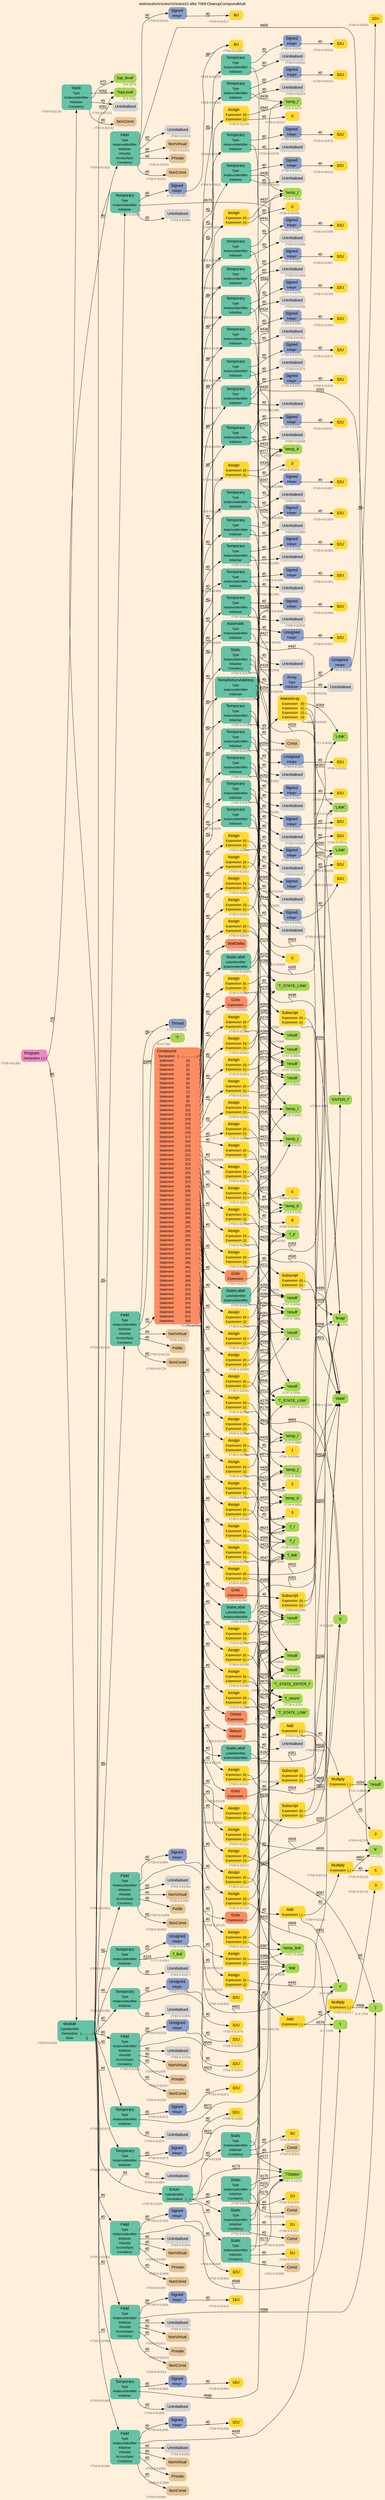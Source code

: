 digraph "test/results/sr/sctest10/sctest10 after T069-CleanupCompoundMulti" {
label = "test/results/sr/sctest10/sctest10 after T069-CleanupCompoundMulti"
labelloc = t
graph [
    rankdir = "LR"
    ranksep = 0.3
    bgcolor = antiquewhite1
    color = black
    fontcolor = black
    fontname = "Arial"
];
node [
    fontname = "Arial"
];
edge [
    fontname = "Arial"
];

// -------------------- node figure --------------------
// -------- block #T69-9-61861 ----------
"#T69-9-61861" [
    fillcolor = "/set28/4"
    xlabel = "#T69-9-61861"
    fontsize = "12"
    fontcolor = grey40
    shape = "plaintext"
    label = <<TABLE BORDER="0" CELLBORDER="0" CELLSPACING="0">
     <TR><TD><FONT COLOR="black" POINT-SIZE="15">Program</FONT></TD></TR>
     <TR><TD><FONT COLOR="black" POINT-SIZE="12">Declaration</FONT></TD><TD PORT="port0"><FONT COLOR="black" POINT-SIZE="12">{..}</FONT></TD></TR>
    </TABLE>>
    style = "rounded,filled"
];

// -------- block #T69-9-61862 ----------
"#T69-9-61862" [
    fillcolor = "/set28/1"
    xlabel = "#T69-9-61862"
    fontsize = "12"
    fontcolor = grey40
    shape = "plaintext"
    label = <<TABLE BORDER="0" CELLBORDER="0" CELLSPACING="0">
     <TR><TD><FONT COLOR="black" POINT-SIZE="15">Module</FONT></TD></TR>
     <TR><TD><FONT COLOR="black" POINT-SIZE="12">TypeIdentifier</FONT></TD><TD PORT="port0"></TD></TR>
     <TR><TD><FONT COLOR="black" POINT-SIZE="12">Declaration</FONT></TD><TD PORT="port1"><FONT COLOR="black" POINT-SIZE="12">{..............}</FONT></TD></TR>
     <TR><TD><FONT COLOR="black" POINT-SIZE="12">Base</FONT></TD><TD PORT="port2"><FONT COLOR="black" POINT-SIZE="12">{}</FONT></TD></TR>
    </TABLE>>
    style = "rounded,filled"
];

// -------- block #I-4-2162 ----------
"#I-4-2162" [
    fillcolor = "/set28/5"
    xlabel = "#I-4-2162"
    fontsize = "12"
    fontcolor = grey40
    shape = "plaintext"
    label = <<TABLE BORDER="0" CELLBORDER="0" CELLSPACING="0">
     <TR><TD><FONT COLOR="black" POINT-SIZE="15">'TopLevel'</FONT></TD></TR>
    </TABLE>>
    style = "rounded,filled"
];

// -------- block #T69-9-61863 ----------
"#T69-9-61863" [
    fillcolor = "/set28/1"
    xlabel = "#T69-9-61863"
    fontsize = "12"
    fontcolor = grey40
    shape = "plaintext"
    label = <<TABLE BORDER="0" CELLBORDER="0" CELLSPACING="0">
     <TR><TD><FONT COLOR="black" POINT-SIZE="15">Field</FONT></TD></TR>
     <TR><TD><FONT COLOR="black" POINT-SIZE="12">Type</FONT></TD><TD PORT="port0"></TD></TR>
     <TR><TD><FONT COLOR="black" POINT-SIZE="12">InstanceIdentifier</FONT></TD><TD PORT="port1"></TD></TR>
     <TR><TD><FONT COLOR="black" POINT-SIZE="12">Initialiser</FONT></TD><TD PORT="port2"></TD></TR>
     <TR><TD><FONT COLOR="black" POINT-SIZE="12">Virtuality</FONT></TD><TD PORT="port3"></TD></TR>
     <TR><TD><FONT COLOR="black" POINT-SIZE="12">AccessSpec</FONT></TD><TD PORT="port4"></TD></TR>
     <TR><TD><FONT COLOR="black" POINT-SIZE="12">Constancy</FONT></TD><TD PORT="port5"></TD></TR>
    </TABLE>>
    style = "rounded,filled"
];

// -------- block #T69-9-61864 ----------
"#T69-9-61864" [
    fillcolor = "/set28/3"
    xlabel = "#T69-9-61864"
    fontsize = "12"
    fontcolor = grey40
    shape = "plaintext"
    label = <<TABLE BORDER="0" CELLBORDER="0" CELLSPACING="0">
     <TR><TD><FONT COLOR="black" POINT-SIZE="15">Signed</FONT></TD></TR>
     <TR><TD><FONT COLOR="black" POINT-SIZE="12">Integer</FONT></TD><TD PORT="port0"></TD></TR>
    </TABLE>>
    style = "rounded,filled"
];

// -------- block #T69-9-61865 ----------
"#T69-9-61865" [
    fillcolor = "/set28/6"
    xlabel = "#T69-9-61865"
    fontsize = "12"
    fontcolor = grey40
    shape = "plaintext"
    label = <<TABLE BORDER="0" CELLBORDER="0" CELLSPACING="0">
     <TR><TD><FONT COLOR="black" POINT-SIZE="15">32U</FONT></TD></TR>
    </TABLE>>
    style = "rounded,filled"
];

// -------- block #I-4-2169 ----------
"#I-4-2169" [
    fillcolor = "/set28/5"
    xlabel = "#I-4-2169"
    fontsize = "12"
    fontcolor = grey40
    shape = "plaintext"
    label = <<TABLE BORDER="0" CELLBORDER="0" CELLSPACING="0">
     <TR><TD><FONT COLOR="black" POINT-SIZE="15">'x'</FONT></TD></TR>
    </TABLE>>
    style = "rounded,filled"
];

// -------- block #T69-9-61866 ----------
"#T69-9-61866" [
    xlabel = "#T69-9-61866"
    fontsize = "12"
    fontcolor = grey40
    shape = "plaintext"
    label = <<TABLE BORDER="0" CELLBORDER="0" CELLSPACING="0">
     <TR><TD><FONT COLOR="black" POINT-SIZE="15">Uninitialised</FONT></TD></TR>
    </TABLE>>
    style = "rounded,filled"
];

// -------- block #T69-9-61867 ----------
"#T69-9-61867" [
    fillcolor = "/set28/7"
    xlabel = "#T69-9-61867"
    fontsize = "12"
    fontcolor = grey40
    shape = "plaintext"
    label = <<TABLE BORDER="0" CELLBORDER="0" CELLSPACING="0">
     <TR><TD><FONT COLOR="black" POINT-SIZE="15">NonVirtual</FONT></TD></TR>
    </TABLE>>
    style = "rounded,filled"
];

// -------- block #T69-9-61868 ----------
"#T69-9-61868" [
    fillcolor = "/set28/7"
    xlabel = "#T69-9-61868"
    fontsize = "12"
    fontcolor = grey40
    shape = "plaintext"
    label = <<TABLE BORDER="0" CELLBORDER="0" CELLSPACING="0">
     <TR><TD><FONT COLOR="black" POINT-SIZE="15">Public</FONT></TD></TR>
    </TABLE>>
    style = "rounded,filled"
];

// -------- block #T69-9-61869 ----------
"#T69-9-61869" [
    fillcolor = "/set28/7"
    xlabel = "#T69-9-61869"
    fontsize = "12"
    fontcolor = grey40
    shape = "plaintext"
    label = <<TABLE BORDER="0" CELLBORDER="0" CELLSPACING="0">
     <TR><TD><FONT COLOR="black" POINT-SIZE="15">NonConst</FONT></TD></TR>
    </TABLE>>
    style = "rounded,filled"
];

// -------- block #T69-9-61870 ----------
"#T69-9-61870" [
    fillcolor = "/set28/1"
    xlabel = "#T69-9-61870"
    fontsize = "12"
    fontcolor = grey40
    shape = "plaintext"
    label = <<TABLE BORDER="0" CELLBORDER="0" CELLSPACING="0">
     <TR><TD><FONT COLOR="black" POINT-SIZE="15">Temporary</FONT></TD></TR>
     <TR><TD><FONT COLOR="black" POINT-SIZE="12">Type</FONT></TD><TD PORT="port0"></TD></TR>
     <TR><TD><FONT COLOR="black" POINT-SIZE="12">InstanceIdentifier</FONT></TD><TD PORT="port1"></TD></TR>
     <TR><TD><FONT COLOR="black" POINT-SIZE="12">Initialiser</FONT></TD><TD PORT="port2"></TD></TR>
    </TABLE>>
    style = "rounded,filled"
];

// -------- block #T69-9-61871 ----------
"#T69-9-61871" [
    fillcolor = "/set28/3"
    xlabel = "#T69-9-61871"
    fontsize = "12"
    fontcolor = grey40
    shape = "plaintext"
    label = <<TABLE BORDER="0" CELLBORDER="0" CELLSPACING="0">
     <TR><TD><FONT COLOR="black" POINT-SIZE="15">Signed</FONT></TD></TR>
     <TR><TD><FONT COLOR="black" POINT-SIZE="12">Integer</FONT></TD><TD PORT="port0"></TD></TR>
    </TABLE>>
    style = "rounded,filled"
];

// -------- block #T69-9-61872 ----------
"#T69-9-61872" [
    fillcolor = "/set28/6"
    xlabel = "#T69-9-61872"
    fontsize = "12"
    fontcolor = grey40
    shape = "plaintext"
    label = <<TABLE BORDER="0" CELLBORDER="0" CELLSPACING="0">
     <TR><TD><FONT COLOR="black" POINT-SIZE="15">32U</FONT></TD></TR>
    </TABLE>>
    style = "rounded,filled"
];

// -------- block #T26-4-4233 ----------
"#T26-4-4233" [
    fillcolor = "/set28/5"
    xlabel = "#T26-4-4233"
    fontsize = "12"
    fontcolor = grey40
    shape = "plaintext"
    label = <<TABLE BORDER="0" CELLBORDER="0" CELLSPACING="0">
     <TR><TD><FONT COLOR="black" POINT-SIZE="15">'f_return'</FONT></TD></TR>
    </TABLE>>
    style = "rounded,filled"
];

// -------- block #T69-9-61873 ----------
"#T69-9-61873" [
    xlabel = "#T69-9-61873"
    fontsize = "12"
    fontcolor = grey40
    shape = "plaintext"
    label = <<TABLE BORDER="0" CELLBORDER="0" CELLSPACING="0">
     <TR><TD><FONT COLOR="black" POINT-SIZE="15">Uninitialised</FONT></TD></TR>
    </TABLE>>
    style = "rounded,filled"
];

// -------- block #T69-9-61874 ----------
"#T69-9-61874" [
    fillcolor = "/set28/1"
    xlabel = "#T69-9-61874"
    fontsize = "12"
    fontcolor = grey40
    shape = "plaintext"
    label = <<TABLE BORDER="0" CELLBORDER="0" CELLSPACING="0">
     <TR><TD><FONT COLOR="black" POINT-SIZE="15">Temporary</FONT></TD></TR>
     <TR><TD><FONT COLOR="black" POINT-SIZE="12">Type</FONT></TD><TD PORT="port0"></TD></TR>
     <TR><TD><FONT COLOR="black" POINT-SIZE="12">InstanceIdentifier</FONT></TD><TD PORT="port1"></TD></TR>
     <TR><TD><FONT COLOR="black" POINT-SIZE="12">Initialiser</FONT></TD><TD PORT="port2"></TD></TR>
    </TABLE>>
    style = "rounded,filled"
];

// -------- block #T69-9-61875 ----------
"#T69-9-61875" [
    fillcolor = "/set28/3"
    xlabel = "#T69-9-61875"
    fontsize = "12"
    fontcolor = grey40
    shape = "plaintext"
    label = <<TABLE BORDER="0" CELLBORDER="0" CELLSPACING="0">
     <TR><TD><FONT COLOR="black" POINT-SIZE="15">Unsigned</FONT></TD></TR>
     <TR><TD><FONT COLOR="black" POINT-SIZE="12">Integer</FONT></TD><TD PORT="port0"></TD></TR>
    </TABLE>>
    style = "rounded,filled"
];

// -------- block #T69-9-61876 ----------
"#T69-9-61876" [
    fillcolor = "/set28/6"
    xlabel = "#T69-9-61876"
    fontsize = "12"
    fontcolor = grey40
    shape = "plaintext"
    label = <<TABLE BORDER="0" CELLBORDER="0" CELLSPACING="0">
     <TR><TD><FONT COLOR="black" POINT-SIZE="15">32U</FONT></TD></TR>
    </TABLE>>
    style = "rounded,filled"
];

// -------- block #T27-4-4261 ----------
"#T27-4-4261" [
    fillcolor = "/set28/5"
    xlabel = "#T27-4-4261"
    fontsize = "12"
    fontcolor = grey40
    shape = "plaintext"
    label = <<TABLE BORDER="0" CELLBORDER="0" CELLSPACING="0">
     <TR><TD><FONT COLOR="black" POINT-SIZE="15">'f_link'</FONT></TD></TR>
    </TABLE>>
    style = "rounded,filled"
];

// -------- block #T69-9-61877 ----------
"#T69-9-61877" [
    xlabel = "#T69-9-61877"
    fontsize = "12"
    fontcolor = grey40
    shape = "plaintext"
    label = <<TABLE BORDER="0" CELLBORDER="0" CELLSPACING="0">
     <TR><TD><FONT COLOR="black" POINT-SIZE="15">Uninitialised</FONT></TD></TR>
    </TABLE>>
    style = "rounded,filled"
];

// -------- block #T69-9-61878 ----------
"#T69-9-61878" [
    fillcolor = "/set28/1"
    xlabel = "#T69-9-61878"
    fontsize = "12"
    fontcolor = grey40
    shape = "plaintext"
    label = <<TABLE BORDER="0" CELLBORDER="0" CELLSPACING="0">
     <TR><TD><FONT COLOR="black" POINT-SIZE="15">Temporary</FONT></TD></TR>
     <TR><TD><FONT COLOR="black" POINT-SIZE="12">Type</FONT></TD><TD PORT="port0"></TD></TR>
     <TR><TD><FONT COLOR="black" POINT-SIZE="12">InstanceIdentifier</FONT></TD><TD PORT="port1"></TD></TR>
     <TR><TD><FONT COLOR="black" POINT-SIZE="12">Initialiser</FONT></TD><TD PORT="port2"></TD></TR>
    </TABLE>>
    style = "rounded,filled"
];

// -------- block #T69-9-61879 ----------
"#T69-9-61879" [
    fillcolor = "/set28/3"
    xlabel = "#T69-9-61879"
    fontsize = "12"
    fontcolor = grey40
    shape = "plaintext"
    label = <<TABLE BORDER="0" CELLBORDER="0" CELLSPACING="0">
     <TR><TD><FONT COLOR="black" POINT-SIZE="15">Signed</FONT></TD></TR>
     <TR><TD><FONT COLOR="black" POINT-SIZE="12">Integer</FONT></TD><TD PORT="port0"></TD></TR>
    </TABLE>>
    style = "rounded,filled"
];

// -------- block #T69-9-61880 ----------
"#T69-9-61880" [
    fillcolor = "/set28/6"
    xlabel = "#T69-9-61880"
    fontsize = "12"
    fontcolor = grey40
    shape = "plaintext"
    label = <<TABLE BORDER="0" CELLBORDER="0" CELLSPACING="0">
     <TR><TD><FONT COLOR="black" POINT-SIZE="15">32U</FONT></TD></TR>
    </TABLE>>
    style = "rounded,filled"
];

// -------- block #T28-4-4297 ----------
"#T28-4-4297" [
    fillcolor = "/set28/5"
    xlabel = "#T28-4-4297"
    fontsize = "12"
    fontcolor = grey40
    shape = "plaintext"
    label = <<TABLE BORDER="0" CELLBORDER="0" CELLSPACING="0">
     <TR><TD><FONT COLOR="black" POINT-SIZE="15">'f_i'</FONT></TD></TR>
    </TABLE>>
    style = "rounded,filled"
];

// -------- block #T69-9-61881 ----------
"#T69-9-61881" [
    xlabel = "#T69-9-61881"
    fontsize = "12"
    fontcolor = grey40
    shape = "plaintext"
    label = <<TABLE BORDER="0" CELLBORDER="0" CELLSPACING="0">
     <TR><TD><FONT COLOR="black" POINT-SIZE="15">Uninitialised</FONT></TD></TR>
    </TABLE>>
    style = "rounded,filled"
];

// -------- block #T69-9-61882 ----------
"#T69-9-61882" [
    fillcolor = "/set28/1"
    xlabel = "#T69-9-61882"
    fontsize = "12"
    fontcolor = grey40
    shape = "plaintext"
    label = <<TABLE BORDER="0" CELLBORDER="0" CELLSPACING="0">
     <TR><TD><FONT COLOR="black" POINT-SIZE="15">Temporary</FONT></TD></TR>
     <TR><TD><FONT COLOR="black" POINT-SIZE="12">Type</FONT></TD><TD PORT="port0"></TD></TR>
     <TR><TD><FONT COLOR="black" POINT-SIZE="12">InstanceIdentifier</FONT></TD><TD PORT="port1"></TD></TR>
     <TR><TD><FONT COLOR="black" POINT-SIZE="12">Initialiser</FONT></TD><TD PORT="port2"></TD></TR>
    </TABLE>>
    style = "rounded,filled"
];

// -------- block #T69-9-61883 ----------
"#T69-9-61883" [
    fillcolor = "/set28/3"
    xlabel = "#T69-9-61883"
    fontsize = "12"
    fontcolor = grey40
    shape = "plaintext"
    label = <<TABLE BORDER="0" CELLBORDER="0" CELLSPACING="0">
     <TR><TD><FONT COLOR="black" POINT-SIZE="15">Signed</FONT></TD></TR>
     <TR><TD><FONT COLOR="black" POINT-SIZE="12">Integer</FONT></TD><TD PORT="port0"></TD></TR>
    </TABLE>>
    style = "rounded,filled"
];

// -------- block #T69-9-61884 ----------
"#T69-9-61884" [
    fillcolor = "/set28/6"
    xlabel = "#T69-9-61884"
    fontsize = "12"
    fontcolor = grey40
    shape = "plaintext"
    label = <<TABLE BORDER="0" CELLBORDER="0" CELLSPACING="0">
     <TR><TD><FONT COLOR="black" POINT-SIZE="15">16U</FONT></TD></TR>
    </TABLE>>
    style = "rounded,filled"
];

// -------- block #T28-4-4298 ----------
"#T28-4-4298" [
    fillcolor = "/set28/5"
    xlabel = "#T28-4-4298"
    fontsize = "12"
    fontcolor = grey40
    shape = "plaintext"
    label = <<TABLE BORDER="0" CELLBORDER="0" CELLSPACING="0">
     <TR><TD><FONT COLOR="black" POINT-SIZE="15">'f_j'</FONT></TD></TR>
    </TABLE>>
    style = "rounded,filled"
];

// -------- block #T69-9-61885 ----------
"#T69-9-61885" [
    xlabel = "#T69-9-61885"
    fontsize = "12"
    fontcolor = grey40
    shape = "plaintext"
    label = <<TABLE BORDER="0" CELLBORDER="0" CELLSPACING="0">
     <TR><TD><FONT COLOR="black" POINT-SIZE="15">Uninitialised</FONT></TD></TR>
    </TABLE>>
    style = "rounded,filled"
];

// -------- block #T69-9-61886 ----------
"#T69-9-61886" [
    fillcolor = "/set28/1"
    xlabel = "#T69-9-61886"
    fontsize = "12"
    fontcolor = grey40
    shape = "plaintext"
    label = <<TABLE BORDER="0" CELLBORDER="0" CELLSPACING="0">
     <TR><TD><FONT COLOR="black" POINT-SIZE="15">Temporary</FONT></TD></TR>
     <TR><TD><FONT COLOR="black" POINT-SIZE="12">Type</FONT></TD><TD PORT="port0"></TD></TR>
     <TR><TD><FONT COLOR="black" POINT-SIZE="12">InstanceIdentifier</FONT></TD><TD PORT="port1"></TD></TR>
     <TR><TD><FONT COLOR="black" POINT-SIZE="12">Initialiser</FONT></TD><TD PORT="port2"></TD></TR>
    </TABLE>>
    style = "rounded,filled"
];

// -------- block #T69-9-61887 ----------
"#T69-9-61887" [
    fillcolor = "/set28/3"
    xlabel = "#T69-9-61887"
    fontsize = "12"
    fontcolor = grey40
    shape = "plaintext"
    label = <<TABLE BORDER="0" CELLBORDER="0" CELLSPACING="0">
     <TR><TD><FONT COLOR="black" POINT-SIZE="15">Signed</FONT></TD></TR>
     <TR><TD><FONT COLOR="black" POINT-SIZE="12">Integer</FONT></TD><TD PORT="port0"></TD></TR>
    </TABLE>>
    style = "rounded,filled"
];

// -------- block #T69-9-61888 ----------
"#T69-9-61888" [
    fillcolor = "/set28/6"
    xlabel = "#T69-9-61888"
    fontsize = "12"
    fontcolor = grey40
    shape = "plaintext"
    label = <<TABLE BORDER="0" CELLBORDER="0" CELLSPACING="0">
     <TR><TD><FONT COLOR="black" POINT-SIZE="15">8U</FONT></TD></TR>
    </TABLE>>
    style = "rounded,filled"
];

// -------- block #T28-4-4299 ----------
"#T28-4-4299" [
    fillcolor = "/set28/5"
    xlabel = "#T28-4-4299"
    fontsize = "12"
    fontcolor = grey40
    shape = "plaintext"
    label = <<TABLE BORDER="0" CELLBORDER="0" CELLSPACING="0">
     <TR><TD><FONT COLOR="black" POINT-SIZE="15">'f_k'</FONT></TD></TR>
    </TABLE>>
    style = "rounded,filled"
];

// -------- block #T69-9-61889 ----------
"#T69-9-61889" [
    xlabel = "#T69-9-61889"
    fontsize = "12"
    fontcolor = grey40
    shape = "plaintext"
    label = <<TABLE BORDER="0" CELLBORDER="0" CELLSPACING="0">
     <TR><TD><FONT COLOR="black" POINT-SIZE="15">Uninitialised</FONT></TD></TR>
    </TABLE>>
    style = "rounded,filled"
];

// -------- block #T69-9-61890 ----------
"#T69-9-61890" [
    fillcolor = "/set28/1"
    xlabel = "#T69-9-61890"
    fontsize = "12"
    fontcolor = grey40
    shape = "plaintext"
    label = <<TABLE BORDER="0" CELLBORDER="0" CELLSPACING="0">
     <TR><TD><FONT COLOR="black" POINT-SIZE="15">Temporary</FONT></TD></TR>
     <TR><TD><FONT COLOR="black" POINT-SIZE="12">Type</FONT></TD><TD PORT="port0"></TD></TR>
     <TR><TD><FONT COLOR="black" POINT-SIZE="12">InstanceIdentifier</FONT></TD><TD PORT="port1"></TD></TR>
     <TR><TD><FONT COLOR="black" POINT-SIZE="12">Initialiser</FONT></TD><TD PORT="port2"></TD></TR>
    </TABLE>>
    style = "rounded,filled"
];

// -------- block #T69-9-61891 ----------
"#T69-9-61891" [
    fillcolor = "/set28/3"
    xlabel = "#T69-9-61891"
    fontsize = "12"
    fontcolor = grey40
    shape = "plaintext"
    label = <<TABLE BORDER="0" CELLBORDER="0" CELLSPACING="0">
     <TR><TD><FONT COLOR="black" POINT-SIZE="15">Unsigned</FONT></TD></TR>
     <TR><TD><FONT COLOR="black" POINT-SIZE="12">Integer</FONT></TD><TD PORT="port0"></TD></TR>
    </TABLE>>
    style = "rounded,filled"
];

// -------- block #T69-9-61892 ----------
"#T69-9-61892" [
    fillcolor = "/set28/6"
    xlabel = "#T69-9-61892"
    fontsize = "12"
    fontcolor = grey40
    shape = "plaintext"
    label = <<TABLE BORDER="0" CELLBORDER="0" CELLSPACING="0">
     <TR><TD><FONT COLOR="black" POINT-SIZE="15">32U</FONT></TD></TR>
    </TABLE>>
    style = "rounded,filled"
];

// -------- block #T28-4-4300 ----------
"#T28-4-4300" [
    fillcolor = "/set28/5"
    xlabel = "#T28-4-4300"
    fontsize = "12"
    fontcolor = grey40
    shape = "plaintext"
    label = <<TABLE BORDER="0" CELLBORDER="0" CELLSPACING="0">
     <TR><TD><FONT COLOR="black" POINT-SIZE="15">'f_link'</FONT></TD></TR>
    </TABLE>>
    style = "rounded,filled"
];

// -------- block #T69-9-61893 ----------
"#T69-9-61893" [
    xlabel = "#T69-9-61893"
    fontsize = "12"
    fontcolor = grey40
    shape = "plaintext"
    label = <<TABLE BORDER="0" CELLBORDER="0" CELLSPACING="0">
     <TR><TD><FONT COLOR="black" POINT-SIZE="15">Uninitialised</FONT></TD></TR>
    </TABLE>>
    style = "rounded,filled"
];

// -------- block #T69-9-61894 ----------
"#T69-9-61894" [
    fillcolor = "/set28/1"
    xlabel = "#T69-9-61894"
    fontsize = "12"
    fontcolor = grey40
    shape = "plaintext"
    label = <<TABLE BORDER="0" CELLBORDER="0" CELLSPACING="0">
     <TR><TD><FONT COLOR="black" POINT-SIZE="15">Field</FONT></TD></TR>
     <TR><TD><FONT COLOR="black" POINT-SIZE="12">Type</FONT></TD><TD PORT="port0"></TD></TR>
     <TR><TD><FONT COLOR="black" POINT-SIZE="12">InstanceIdentifier</FONT></TD><TD PORT="port1"></TD></TR>
     <TR><TD><FONT COLOR="black" POINT-SIZE="12">Initialiser</FONT></TD><TD PORT="port2"></TD></TR>
     <TR><TD><FONT COLOR="black" POINT-SIZE="12">Virtuality</FONT></TD><TD PORT="port3"></TD></TR>
     <TR><TD><FONT COLOR="black" POINT-SIZE="12">AccessSpec</FONT></TD><TD PORT="port4"></TD></TR>
     <TR><TD><FONT COLOR="black" POINT-SIZE="12">Constancy</FONT></TD><TD PORT="port5"></TD></TR>
    </TABLE>>
    style = "rounded,filled"
];

// -------- block #T69-9-61895 ----------
"#T69-9-61895" [
    fillcolor = "/set28/3"
    xlabel = "#T69-9-61895"
    fontsize = "12"
    fontcolor = grey40
    shape = "plaintext"
    label = <<TABLE BORDER="0" CELLBORDER="0" CELLSPACING="0">
     <TR><TD><FONT COLOR="black" POINT-SIZE="15">Signed</FONT></TD></TR>
     <TR><TD><FONT COLOR="black" POINT-SIZE="12">Integer</FONT></TD><TD PORT="port0"></TD></TR>
    </TABLE>>
    style = "rounded,filled"
];

// -------- block #T69-9-61896 ----------
"#T69-9-61896" [
    fillcolor = "/set28/6"
    xlabel = "#T69-9-61896"
    fontsize = "12"
    fontcolor = grey40
    shape = "plaintext"
    label = <<TABLE BORDER="0" CELLBORDER="0" CELLSPACING="0">
     <TR><TD><FONT COLOR="black" POINT-SIZE="15">32U</FONT></TD></TR>
    </TABLE>>
    style = "rounded,filled"
];

// -------- block #I-4-2264 ----------
"#I-4-2264" [
    fillcolor = "/set28/5"
    xlabel = "#I-4-2264"
    fontsize = "12"
    fontcolor = grey40
    shape = "plaintext"
    label = <<TABLE BORDER="0" CELLBORDER="0" CELLSPACING="0">
     <TR><TD><FONT COLOR="black" POINT-SIZE="15">'t'</FONT></TD></TR>
    </TABLE>>
    style = "rounded,filled"
];

// -------- block #T69-9-61897 ----------
"#T69-9-61897" [
    xlabel = "#T69-9-61897"
    fontsize = "12"
    fontcolor = grey40
    shape = "plaintext"
    label = <<TABLE BORDER="0" CELLBORDER="0" CELLSPACING="0">
     <TR><TD><FONT COLOR="black" POINT-SIZE="15">Uninitialised</FONT></TD></TR>
    </TABLE>>
    style = "rounded,filled"
];

// -------- block #T69-9-61898 ----------
"#T69-9-61898" [
    fillcolor = "/set28/7"
    xlabel = "#T69-9-61898"
    fontsize = "12"
    fontcolor = grey40
    shape = "plaintext"
    label = <<TABLE BORDER="0" CELLBORDER="0" CELLSPACING="0">
     <TR><TD><FONT COLOR="black" POINT-SIZE="15">NonVirtual</FONT></TD></TR>
    </TABLE>>
    style = "rounded,filled"
];

// -------- block #T69-9-61899 ----------
"#T69-9-61899" [
    fillcolor = "/set28/7"
    xlabel = "#T69-9-61899"
    fontsize = "12"
    fontcolor = grey40
    shape = "plaintext"
    label = <<TABLE BORDER="0" CELLBORDER="0" CELLSPACING="0">
     <TR><TD><FONT COLOR="black" POINT-SIZE="15">Private</FONT></TD></TR>
    </TABLE>>
    style = "rounded,filled"
];

// -------- block #T69-9-61900 ----------
"#T69-9-61900" [
    fillcolor = "/set28/7"
    xlabel = "#T69-9-61900"
    fontsize = "12"
    fontcolor = grey40
    shape = "plaintext"
    label = <<TABLE BORDER="0" CELLBORDER="0" CELLSPACING="0">
     <TR><TD><FONT COLOR="black" POINT-SIZE="15">NonConst</FONT></TD></TR>
    </TABLE>>
    style = "rounded,filled"
];

// -------- block #T69-9-61901 ----------
"#T69-9-61901" [
    fillcolor = "/set28/1"
    xlabel = "#T69-9-61901"
    fontsize = "12"
    fontcolor = grey40
    shape = "plaintext"
    label = <<TABLE BORDER="0" CELLBORDER="0" CELLSPACING="0">
     <TR><TD><FONT COLOR="black" POINT-SIZE="15">Field</FONT></TD></TR>
     <TR><TD><FONT COLOR="black" POINT-SIZE="12">Type</FONT></TD><TD PORT="port0"></TD></TR>
     <TR><TD><FONT COLOR="black" POINT-SIZE="12">InstanceIdentifier</FONT></TD><TD PORT="port1"></TD></TR>
     <TR><TD><FONT COLOR="black" POINT-SIZE="12">Initialiser</FONT></TD><TD PORT="port2"></TD></TR>
     <TR><TD><FONT COLOR="black" POINT-SIZE="12">Virtuality</FONT></TD><TD PORT="port3"></TD></TR>
     <TR><TD><FONT COLOR="black" POINT-SIZE="12">AccessSpec</FONT></TD><TD PORT="port4"></TD></TR>
     <TR><TD><FONT COLOR="black" POINT-SIZE="12">Constancy</FONT></TD><TD PORT="port5"></TD></TR>
    </TABLE>>
    style = "rounded,filled"
];

// -------- block #T69-9-61902 ----------
"#T69-9-61902" [
    fillcolor = "/set28/3"
    xlabel = "#T69-9-61902"
    fontsize = "12"
    fontcolor = grey40
    shape = "plaintext"
    label = <<TABLE BORDER="0" CELLBORDER="0" CELLSPACING="0">
     <TR><TD><FONT COLOR="black" POINT-SIZE="15">Signed</FONT></TD></TR>
     <TR><TD><FONT COLOR="black" POINT-SIZE="12">Integer</FONT></TD><TD PORT="port0"></TD></TR>
    </TABLE>>
    style = "rounded,filled"
];

// -------- block #T69-9-61903 ----------
"#T69-9-61903" [
    fillcolor = "/set28/6"
    xlabel = "#T69-9-61903"
    fontsize = "12"
    fontcolor = grey40
    shape = "plaintext"
    label = <<TABLE BORDER="0" CELLBORDER="0" CELLSPACING="0">
     <TR><TD><FONT COLOR="black" POINT-SIZE="15">32U</FONT></TD></TR>
    </TABLE>>
    style = "rounded,filled"
];

// -------- block #I-4-2199 ----------
"#I-4-2199" [
    fillcolor = "/set28/5"
    xlabel = "#I-4-2199"
    fontsize = "12"
    fontcolor = grey40
    shape = "plaintext"
    label = <<TABLE BORDER="0" CELLBORDER="0" CELLSPACING="0">
     <TR><TD><FONT COLOR="black" POINT-SIZE="15">'i'</FONT></TD></TR>
    </TABLE>>
    style = "rounded,filled"
];

// -------- block #T69-9-61904 ----------
"#T69-9-61904" [
    xlabel = "#T69-9-61904"
    fontsize = "12"
    fontcolor = grey40
    shape = "plaintext"
    label = <<TABLE BORDER="0" CELLBORDER="0" CELLSPACING="0">
     <TR><TD><FONT COLOR="black" POINT-SIZE="15">Uninitialised</FONT></TD></TR>
    </TABLE>>
    style = "rounded,filled"
];

// -------- block #T69-9-61905 ----------
"#T69-9-61905" [
    fillcolor = "/set28/7"
    xlabel = "#T69-9-61905"
    fontsize = "12"
    fontcolor = grey40
    shape = "plaintext"
    label = <<TABLE BORDER="0" CELLBORDER="0" CELLSPACING="0">
     <TR><TD><FONT COLOR="black" POINT-SIZE="15">NonVirtual</FONT></TD></TR>
    </TABLE>>
    style = "rounded,filled"
];

// -------- block #T69-9-61906 ----------
"#T69-9-61906" [
    fillcolor = "/set28/7"
    xlabel = "#T69-9-61906"
    fontsize = "12"
    fontcolor = grey40
    shape = "plaintext"
    label = <<TABLE BORDER="0" CELLBORDER="0" CELLSPACING="0">
     <TR><TD><FONT COLOR="black" POINT-SIZE="15">Private</FONT></TD></TR>
    </TABLE>>
    style = "rounded,filled"
];

// -------- block #T69-9-61907 ----------
"#T69-9-61907" [
    fillcolor = "/set28/7"
    xlabel = "#T69-9-61907"
    fontsize = "12"
    fontcolor = grey40
    shape = "plaintext"
    label = <<TABLE BORDER="0" CELLBORDER="0" CELLSPACING="0">
     <TR><TD><FONT COLOR="black" POINT-SIZE="15">NonConst</FONT></TD></TR>
    </TABLE>>
    style = "rounded,filled"
];

// -------- block #T69-9-61908 ----------
"#T69-9-61908" [
    fillcolor = "/set28/1"
    xlabel = "#T69-9-61908"
    fontsize = "12"
    fontcolor = grey40
    shape = "plaintext"
    label = <<TABLE BORDER="0" CELLBORDER="0" CELLSPACING="0">
     <TR><TD><FONT COLOR="black" POINT-SIZE="15">Field</FONT></TD></TR>
     <TR><TD><FONT COLOR="black" POINT-SIZE="12">Type</FONT></TD><TD PORT="port0"></TD></TR>
     <TR><TD><FONT COLOR="black" POINT-SIZE="12">InstanceIdentifier</FONT></TD><TD PORT="port1"></TD></TR>
     <TR><TD><FONT COLOR="black" POINT-SIZE="12">Initialiser</FONT></TD><TD PORT="port2"></TD></TR>
     <TR><TD><FONT COLOR="black" POINT-SIZE="12">Virtuality</FONT></TD><TD PORT="port3"></TD></TR>
     <TR><TD><FONT COLOR="black" POINT-SIZE="12">AccessSpec</FONT></TD><TD PORT="port4"></TD></TR>
     <TR><TD><FONT COLOR="black" POINT-SIZE="12">Constancy</FONT></TD><TD PORT="port5"></TD></TR>
    </TABLE>>
    style = "rounded,filled"
];

// -------- block #T69-9-61909 ----------
"#T69-9-61909" [
    fillcolor = "/set28/3"
    xlabel = "#T69-9-61909"
    fontsize = "12"
    fontcolor = grey40
    shape = "plaintext"
    label = <<TABLE BORDER="0" CELLBORDER="0" CELLSPACING="0">
     <TR><TD><FONT COLOR="black" POINT-SIZE="15">Signed</FONT></TD></TR>
     <TR><TD><FONT COLOR="black" POINT-SIZE="12">Integer</FONT></TD><TD PORT="port0"></TD></TR>
    </TABLE>>
    style = "rounded,filled"
];

// -------- block #T69-9-61910 ----------
"#T69-9-61910" [
    fillcolor = "/set28/6"
    xlabel = "#T69-9-61910"
    fontsize = "12"
    fontcolor = grey40
    shape = "plaintext"
    label = <<TABLE BORDER="0" CELLBORDER="0" CELLSPACING="0">
     <TR><TD><FONT COLOR="black" POINT-SIZE="15">16U</FONT></TD></TR>
    </TABLE>>
    style = "rounded,filled"
];

// -------- block #I-4-2206 ----------
"#I-4-2206" [
    fillcolor = "/set28/5"
    xlabel = "#I-4-2206"
    fontsize = "12"
    fontcolor = grey40
    shape = "plaintext"
    label = <<TABLE BORDER="0" CELLBORDER="0" CELLSPACING="0">
     <TR><TD><FONT COLOR="black" POINT-SIZE="15">'j'</FONT></TD></TR>
    </TABLE>>
    style = "rounded,filled"
];

// -------- block #T69-9-61911 ----------
"#T69-9-61911" [
    xlabel = "#T69-9-61911"
    fontsize = "12"
    fontcolor = grey40
    shape = "plaintext"
    label = <<TABLE BORDER="0" CELLBORDER="0" CELLSPACING="0">
     <TR><TD><FONT COLOR="black" POINT-SIZE="15">Uninitialised</FONT></TD></TR>
    </TABLE>>
    style = "rounded,filled"
];

// -------- block #T69-9-61912 ----------
"#T69-9-61912" [
    fillcolor = "/set28/7"
    xlabel = "#T69-9-61912"
    fontsize = "12"
    fontcolor = grey40
    shape = "plaintext"
    label = <<TABLE BORDER="0" CELLBORDER="0" CELLSPACING="0">
     <TR><TD><FONT COLOR="black" POINT-SIZE="15">NonVirtual</FONT></TD></TR>
    </TABLE>>
    style = "rounded,filled"
];

// -------- block #T69-9-61913 ----------
"#T69-9-61913" [
    fillcolor = "/set28/7"
    xlabel = "#T69-9-61913"
    fontsize = "12"
    fontcolor = grey40
    shape = "plaintext"
    label = <<TABLE BORDER="0" CELLBORDER="0" CELLSPACING="0">
     <TR><TD><FONT COLOR="black" POINT-SIZE="15">Private</FONT></TD></TR>
    </TABLE>>
    style = "rounded,filled"
];

// -------- block #T69-9-61914 ----------
"#T69-9-61914" [
    fillcolor = "/set28/7"
    xlabel = "#T69-9-61914"
    fontsize = "12"
    fontcolor = grey40
    shape = "plaintext"
    label = <<TABLE BORDER="0" CELLBORDER="0" CELLSPACING="0">
     <TR><TD><FONT COLOR="black" POINT-SIZE="15">NonConst</FONT></TD></TR>
    </TABLE>>
    style = "rounded,filled"
];

// -------- block #T69-9-61915 ----------
"#T69-9-61915" [
    fillcolor = "/set28/1"
    xlabel = "#T69-9-61915"
    fontsize = "12"
    fontcolor = grey40
    shape = "plaintext"
    label = <<TABLE BORDER="0" CELLBORDER="0" CELLSPACING="0">
     <TR><TD><FONT COLOR="black" POINT-SIZE="15">Field</FONT></TD></TR>
     <TR><TD><FONT COLOR="black" POINT-SIZE="12">Type</FONT></TD><TD PORT="port0"></TD></TR>
     <TR><TD><FONT COLOR="black" POINT-SIZE="12">InstanceIdentifier</FONT></TD><TD PORT="port1"></TD></TR>
     <TR><TD><FONT COLOR="black" POINT-SIZE="12">Initialiser</FONT></TD><TD PORT="port2"></TD></TR>
     <TR><TD><FONT COLOR="black" POINT-SIZE="12">Virtuality</FONT></TD><TD PORT="port3"></TD></TR>
     <TR><TD><FONT COLOR="black" POINT-SIZE="12">AccessSpec</FONT></TD><TD PORT="port4"></TD></TR>
     <TR><TD><FONT COLOR="black" POINT-SIZE="12">Constancy</FONT></TD><TD PORT="port5"></TD></TR>
    </TABLE>>
    style = "rounded,filled"
];

// -------- block #T69-9-61916 ----------
"#T69-9-61916" [
    fillcolor = "/set28/3"
    xlabel = "#T69-9-61916"
    fontsize = "12"
    fontcolor = grey40
    shape = "plaintext"
    label = <<TABLE BORDER="0" CELLBORDER="0" CELLSPACING="0">
     <TR><TD><FONT COLOR="black" POINT-SIZE="15">Signed</FONT></TD></TR>
     <TR><TD><FONT COLOR="black" POINT-SIZE="12">Integer</FONT></TD><TD PORT="port0"></TD></TR>
    </TABLE>>
    style = "rounded,filled"
];

// -------- block #T69-9-61917 ----------
"#T69-9-61917" [
    fillcolor = "/set28/6"
    xlabel = "#T69-9-61917"
    fontsize = "12"
    fontcolor = grey40
    shape = "plaintext"
    label = <<TABLE BORDER="0" CELLBORDER="0" CELLSPACING="0">
     <TR><TD><FONT COLOR="black" POINT-SIZE="15">8U</FONT></TD></TR>
    </TABLE>>
    style = "rounded,filled"
];

// -------- block #I-4-2213 ----------
"#I-4-2213" [
    fillcolor = "/set28/5"
    xlabel = "#I-4-2213"
    fontsize = "12"
    fontcolor = grey40
    shape = "plaintext"
    label = <<TABLE BORDER="0" CELLBORDER="0" CELLSPACING="0">
     <TR><TD><FONT COLOR="black" POINT-SIZE="15">'k'</FONT></TD></TR>
    </TABLE>>
    style = "rounded,filled"
];

// -------- block #T69-9-61918 ----------
"#T69-9-61918" [
    xlabel = "#T69-9-61918"
    fontsize = "12"
    fontcolor = grey40
    shape = "plaintext"
    label = <<TABLE BORDER="0" CELLBORDER="0" CELLSPACING="0">
     <TR><TD><FONT COLOR="black" POINT-SIZE="15">Uninitialised</FONT></TD></TR>
    </TABLE>>
    style = "rounded,filled"
];

// -------- block #T69-9-61919 ----------
"#T69-9-61919" [
    fillcolor = "/set28/7"
    xlabel = "#T69-9-61919"
    fontsize = "12"
    fontcolor = grey40
    shape = "plaintext"
    label = <<TABLE BORDER="0" CELLBORDER="0" CELLSPACING="0">
     <TR><TD><FONT COLOR="black" POINT-SIZE="15">NonVirtual</FONT></TD></TR>
    </TABLE>>
    style = "rounded,filled"
];

// -------- block #T69-9-61920 ----------
"#T69-9-61920" [
    fillcolor = "/set28/7"
    xlabel = "#T69-9-61920"
    fontsize = "12"
    fontcolor = grey40
    shape = "plaintext"
    label = <<TABLE BORDER="0" CELLBORDER="0" CELLSPACING="0">
     <TR><TD><FONT COLOR="black" POINT-SIZE="15">Private</FONT></TD></TR>
    </TABLE>>
    style = "rounded,filled"
];

// -------- block #T69-9-61921 ----------
"#T69-9-61921" [
    fillcolor = "/set28/7"
    xlabel = "#T69-9-61921"
    fontsize = "12"
    fontcolor = grey40
    shape = "plaintext"
    label = <<TABLE BORDER="0" CELLBORDER="0" CELLSPACING="0">
     <TR><TD><FONT COLOR="black" POINT-SIZE="15">NonConst</FONT></TD></TR>
    </TABLE>>
    style = "rounded,filled"
];

// -------- block #T69-9-61922 ----------
"#T69-9-61922" [
    fillcolor = "/set28/1"
    xlabel = "#T69-9-61922"
    fontsize = "12"
    fontcolor = grey40
    shape = "plaintext"
    label = <<TABLE BORDER="0" CELLBORDER="0" CELLSPACING="0">
     <TR><TD><FONT COLOR="black" POINT-SIZE="15">Field</FONT></TD></TR>
     <TR><TD><FONT COLOR="black" POINT-SIZE="12">Type</FONT></TD><TD PORT="port0"></TD></TR>
     <TR><TD><FONT COLOR="black" POINT-SIZE="12">InstanceIdentifier</FONT></TD><TD PORT="port1"></TD></TR>
     <TR><TD><FONT COLOR="black" POINT-SIZE="12">Initialiser</FONT></TD><TD PORT="port2"></TD></TR>
     <TR><TD><FONT COLOR="black" POINT-SIZE="12">Virtuality</FONT></TD><TD PORT="port3"></TD></TR>
     <TR><TD><FONT COLOR="black" POINT-SIZE="12">AccessSpec</FONT></TD><TD PORT="port4"></TD></TR>
     <TR><TD><FONT COLOR="black" POINT-SIZE="12">Constancy</FONT></TD><TD PORT="port5"></TD></TR>
    </TABLE>>
    style = "rounded,filled"
];

// -------- block #T69-9-61923 ----------
"#T69-9-61923" [
    fillcolor = "/set28/3"
    xlabel = "#T69-9-61923"
    fontsize = "12"
    fontcolor = grey40
    shape = "plaintext"
    label = <<TABLE BORDER="0" CELLBORDER="0" CELLSPACING="0">
     <TR><TD><FONT COLOR="black" POINT-SIZE="15">Unsigned</FONT></TD></TR>
     <TR><TD><FONT COLOR="black" POINT-SIZE="12">Integer</FONT></TD><TD PORT="port0"></TD></TR>
    </TABLE>>
    style = "rounded,filled"
];

// -------- block #T69-9-61924 ----------
"#T69-9-61924" [
    fillcolor = "/set28/6"
    xlabel = "#T69-9-61924"
    fontsize = "12"
    fontcolor = grey40
    shape = "plaintext"
    label = <<TABLE BORDER="0" CELLBORDER="0" CELLSPACING="0">
     <TR><TD><FONT COLOR="black" POINT-SIZE="15">32U</FONT></TD></TR>
    </TABLE>>
    style = "rounded,filled"
];

// -------- block #T27-4-4259 ----------
"#T27-4-4259" [
    fillcolor = "/set28/5"
    xlabel = "#T27-4-4259"
    fontsize = "12"
    fontcolor = grey40
    shape = "plaintext"
    label = <<TABLE BORDER="0" CELLBORDER="0" CELLSPACING="0">
     <TR><TD><FONT COLOR="black" POINT-SIZE="15">'link'</FONT></TD></TR>
    </TABLE>>
    style = "rounded,filled"
];

// -------- block #T69-9-61925 ----------
"#T69-9-61925" [
    xlabel = "#T69-9-61925"
    fontsize = "12"
    fontcolor = grey40
    shape = "plaintext"
    label = <<TABLE BORDER="0" CELLBORDER="0" CELLSPACING="0">
     <TR><TD><FONT COLOR="black" POINT-SIZE="15">Uninitialised</FONT></TD></TR>
    </TABLE>>
    style = "rounded,filled"
];

// -------- block #T69-9-61926 ----------
"#T69-9-61926" [
    fillcolor = "/set28/7"
    xlabel = "#T69-9-61926"
    fontsize = "12"
    fontcolor = grey40
    shape = "plaintext"
    label = <<TABLE BORDER="0" CELLBORDER="0" CELLSPACING="0">
     <TR><TD><FONT COLOR="black" POINT-SIZE="15">NonVirtual</FONT></TD></TR>
    </TABLE>>
    style = "rounded,filled"
];

// -------- block #T69-9-61927 ----------
"#T69-9-61927" [
    fillcolor = "/set28/7"
    xlabel = "#T69-9-61927"
    fontsize = "12"
    fontcolor = grey40
    shape = "plaintext"
    label = <<TABLE BORDER="0" CELLBORDER="0" CELLSPACING="0">
     <TR><TD><FONT COLOR="black" POINT-SIZE="15">Private</FONT></TD></TR>
    </TABLE>>
    style = "rounded,filled"
];

// -------- block #T69-9-61928 ----------
"#T69-9-61928" [
    fillcolor = "/set28/7"
    xlabel = "#T69-9-61928"
    fontsize = "12"
    fontcolor = grey40
    shape = "plaintext"
    label = <<TABLE BORDER="0" CELLBORDER="0" CELLSPACING="0">
     <TR><TD><FONT COLOR="black" POINT-SIZE="15">NonConst</FONT></TD></TR>
    </TABLE>>
    style = "rounded,filled"
];

// -------- block #T69-9-61929 ----------
"#T69-9-61929" [
    fillcolor = "/set28/1"
    xlabel = "#T69-9-61929"
    fontsize = "12"
    fontcolor = grey40
    shape = "plaintext"
    label = <<TABLE BORDER="0" CELLBORDER="0" CELLSPACING="0">
     <TR><TD><FONT COLOR="black" POINT-SIZE="15">Enum</FONT></TD></TR>
     <TR><TD><FONT COLOR="black" POINT-SIZE="12">TypeIdentifier</FONT></TD><TD PORT="port0"></TD></TR>
     <TR><TD><FONT COLOR="black" POINT-SIZE="12">Declaration</FONT></TD><TD PORT="port1"><FONT COLOR="black" POINT-SIZE="12">{....}</FONT></TD></TR>
    </TABLE>>
    style = "rounded,filled"
];

// -------- block #T67-4-11211 ----------
"#T67-4-11211" [
    fillcolor = "/set28/5"
    xlabel = "#T67-4-11211"
    fontsize = "12"
    fontcolor = grey40
    shape = "plaintext"
    label = <<TABLE BORDER="0" CELLBORDER="0" CELLSPACING="0">
     <TR><TD><FONT COLOR="black" POINT-SIZE="15">'TStates'</FONT></TD></TR>
    </TABLE>>
    style = "rounded,filled"
];

// -------- block #T69-9-61930 ----------
"#T69-9-61930" [
    fillcolor = "/set28/1"
    xlabel = "#T69-9-61930"
    fontsize = "12"
    fontcolor = grey40
    shape = "plaintext"
    label = <<TABLE BORDER="0" CELLBORDER="0" CELLSPACING="0">
     <TR><TD><FONT COLOR="black" POINT-SIZE="15">Static</FONT></TD></TR>
     <TR><TD><FONT COLOR="black" POINT-SIZE="12">Type</FONT></TD><TD PORT="port0"></TD></TR>
     <TR><TD><FONT COLOR="black" POINT-SIZE="12">InstanceIdentifier</FONT></TD><TD PORT="port1"></TD></TR>
     <TR><TD><FONT COLOR="black" POINT-SIZE="12">Initialiser</FONT></TD><TD PORT="port2"></TD></TR>
     <TR><TD><FONT COLOR="black" POINT-SIZE="12">Constancy</FONT></TD><TD PORT="port3"></TD></TR>
    </TABLE>>
    style = "rounded,filled"
];

// -------- block #T67-4-11212 ----------
"#T67-4-11212" [
    fillcolor = "/set28/5"
    xlabel = "#T67-4-11212"
    fontsize = "12"
    fontcolor = grey40
    shape = "plaintext"
    label = <<TABLE BORDER="0" CELLBORDER="0" CELLSPACING="0">
     <TR><TD><FONT COLOR="black" POINT-SIZE="15">'T_STATE_LINK'</FONT></TD></TR>
    </TABLE>>
    style = "rounded,filled"
];

// -------- block #T69-9-61931 ----------
"#T69-9-61931" [
    fillcolor = "/set28/6"
    xlabel = "#T69-9-61931"
    fontsize = "12"
    fontcolor = grey40
    shape = "plaintext"
    label = <<TABLE BORDER="0" CELLBORDER="0" CELLSPACING="0">
     <TR><TD><FONT COLOR="black" POINT-SIZE="15">0U</FONT></TD></TR>
    </TABLE>>
    style = "rounded,filled"
];

// -------- block #T69-9-61932 ----------
"#T69-9-61932" [
    fillcolor = "/set28/7"
    xlabel = "#T69-9-61932"
    fontsize = "12"
    fontcolor = grey40
    shape = "plaintext"
    label = <<TABLE BORDER="0" CELLBORDER="0" CELLSPACING="0">
     <TR><TD><FONT COLOR="black" POINT-SIZE="15">Const</FONT></TD></TR>
    </TABLE>>
    style = "rounded,filled"
];

// -------- block #T69-9-61933 ----------
"#T69-9-61933" [
    fillcolor = "/set28/1"
    xlabel = "#T69-9-61933"
    fontsize = "12"
    fontcolor = grey40
    shape = "plaintext"
    label = <<TABLE BORDER="0" CELLBORDER="0" CELLSPACING="0">
     <TR><TD><FONT COLOR="black" POINT-SIZE="15">Static</FONT></TD></TR>
     <TR><TD><FONT COLOR="black" POINT-SIZE="12">Type</FONT></TD><TD PORT="port0"></TD></TR>
     <TR><TD><FONT COLOR="black" POINT-SIZE="12">InstanceIdentifier</FONT></TD><TD PORT="port1"></TD></TR>
     <TR><TD><FONT COLOR="black" POINT-SIZE="12">Initialiser</FONT></TD><TD PORT="port2"></TD></TR>
     <TR><TD><FONT COLOR="black" POINT-SIZE="12">Constancy</FONT></TD><TD PORT="port3"></TD></TR>
    </TABLE>>
    style = "rounded,filled"
];

// -------- block #T67-4-11214 ----------
"#T67-4-11214" [
    fillcolor = "/set28/5"
    xlabel = "#T67-4-11214"
    fontsize = "12"
    fontcolor = grey40
    shape = "plaintext"
    label = <<TABLE BORDER="0" CELLBORDER="0" CELLSPACING="0">
     <TR><TD><FONT COLOR="black" POINT-SIZE="15">'T_STATE_LINK'</FONT></TD></TR>
    </TABLE>>
    style = "rounded,filled"
];

// -------- block #T69-9-61934 ----------
"#T69-9-61934" [
    fillcolor = "/set28/6"
    xlabel = "#T69-9-61934"
    fontsize = "12"
    fontcolor = grey40
    shape = "plaintext"
    label = <<TABLE BORDER="0" CELLBORDER="0" CELLSPACING="0">
     <TR><TD><FONT COLOR="black" POINT-SIZE="15">1U</FONT></TD></TR>
    </TABLE>>
    style = "rounded,filled"
];

// -------- block #T69-9-61935 ----------
"#T69-9-61935" [
    fillcolor = "/set28/7"
    xlabel = "#T69-9-61935"
    fontsize = "12"
    fontcolor = grey40
    shape = "plaintext"
    label = <<TABLE BORDER="0" CELLBORDER="0" CELLSPACING="0">
     <TR><TD><FONT COLOR="black" POINT-SIZE="15">Const</FONT></TD></TR>
    </TABLE>>
    style = "rounded,filled"
];

// -------- block #T69-9-61936 ----------
"#T69-9-61936" [
    fillcolor = "/set28/1"
    xlabel = "#T69-9-61936"
    fontsize = "12"
    fontcolor = grey40
    shape = "plaintext"
    label = <<TABLE BORDER="0" CELLBORDER="0" CELLSPACING="0">
     <TR><TD><FONT COLOR="black" POINT-SIZE="15">Static</FONT></TD></TR>
     <TR><TD><FONT COLOR="black" POINT-SIZE="12">Type</FONT></TD><TD PORT="port0"></TD></TR>
     <TR><TD><FONT COLOR="black" POINT-SIZE="12">InstanceIdentifier</FONT></TD><TD PORT="port1"></TD></TR>
     <TR><TD><FONT COLOR="black" POINT-SIZE="12">Initialiser</FONT></TD><TD PORT="port2"></TD></TR>
     <TR><TD><FONT COLOR="black" POINT-SIZE="12">Constancy</FONT></TD><TD PORT="port3"></TD></TR>
    </TABLE>>
    style = "rounded,filled"
];

// -------- block #T67-4-11216 ----------
"#T67-4-11216" [
    fillcolor = "/set28/5"
    xlabel = "#T67-4-11216"
    fontsize = "12"
    fontcolor = grey40
    shape = "plaintext"
    label = <<TABLE BORDER="0" CELLBORDER="0" CELLSPACING="0">
     <TR><TD><FONT COLOR="black" POINT-SIZE="15">'T_STATE_LINK'</FONT></TD></TR>
    </TABLE>>
    style = "rounded,filled"
];

// -------- block #T69-9-61937 ----------
"#T69-9-61937" [
    fillcolor = "/set28/6"
    xlabel = "#T69-9-61937"
    fontsize = "12"
    fontcolor = grey40
    shape = "plaintext"
    label = <<TABLE BORDER="0" CELLBORDER="0" CELLSPACING="0">
     <TR><TD><FONT COLOR="black" POINT-SIZE="15">2U</FONT></TD></TR>
    </TABLE>>
    style = "rounded,filled"
];

// -------- block #T69-9-61938 ----------
"#T69-9-61938" [
    fillcolor = "/set28/7"
    xlabel = "#T69-9-61938"
    fontsize = "12"
    fontcolor = grey40
    shape = "plaintext"
    label = <<TABLE BORDER="0" CELLBORDER="0" CELLSPACING="0">
     <TR><TD><FONT COLOR="black" POINT-SIZE="15">Const</FONT></TD></TR>
    </TABLE>>
    style = "rounded,filled"
];

// -------- block #T69-9-61939 ----------
"#T69-9-61939" [
    fillcolor = "/set28/1"
    xlabel = "#T69-9-61939"
    fontsize = "12"
    fontcolor = grey40
    shape = "plaintext"
    label = <<TABLE BORDER="0" CELLBORDER="0" CELLSPACING="0">
     <TR><TD><FONT COLOR="black" POINT-SIZE="15">Static</FONT></TD></TR>
     <TR><TD><FONT COLOR="black" POINT-SIZE="12">Type</FONT></TD><TD PORT="port0"></TD></TR>
     <TR><TD><FONT COLOR="black" POINT-SIZE="12">InstanceIdentifier</FONT></TD><TD PORT="port1"></TD></TR>
     <TR><TD><FONT COLOR="black" POINT-SIZE="12">Initialiser</FONT></TD><TD PORT="port2"></TD></TR>
     <TR><TD><FONT COLOR="black" POINT-SIZE="12">Constancy</FONT></TD><TD PORT="port3"></TD></TR>
    </TABLE>>
    style = "rounded,filled"
];

// -------- block #T67-4-11218 ----------
"#T67-4-11218" [
    fillcolor = "/set28/5"
    xlabel = "#T67-4-11218"
    fontsize = "12"
    fontcolor = grey40
    shape = "plaintext"
    label = <<TABLE BORDER="0" CELLBORDER="0" CELLSPACING="0">
     <TR><TD><FONT COLOR="black" POINT-SIZE="15">'T_STATE_ENTER_f'</FONT></TD></TR>
    </TABLE>>
    style = "rounded,filled"
];

// -------- block #T69-9-61940 ----------
"#T69-9-61940" [
    fillcolor = "/set28/6"
    xlabel = "#T69-9-61940"
    fontsize = "12"
    fontcolor = grey40
    shape = "plaintext"
    label = <<TABLE BORDER="0" CELLBORDER="0" CELLSPACING="0">
     <TR><TD><FONT COLOR="black" POINT-SIZE="15">3U</FONT></TD></TR>
    </TABLE>>
    style = "rounded,filled"
];

// -------- block #T69-9-61941 ----------
"#T69-9-61941" [
    fillcolor = "/set28/7"
    xlabel = "#T69-9-61941"
    fontsize = "12"
    fontcolor = grey40
    shape = "plaintext"
    label = <<TABLE BORDER="0" CELLBORDER="0" CELLSPACING="0">
     <TR><TD><FONT COLOR="black" POINT-SIZE="15">Const</FONT></TD></TR>
    </TABLE>>
    style = "rounded,filled"
];

// -------- block #T69-9-61942 ----------
"#T69-9-61942" [
    fillcolor = "/set28/1"
    xlabel = "#T69-9-61942"
    fontsize = "12"
    fontcolor = grey40
    shape = "plaintext"
    label = <<TABLE BORDER="0" CELLBORDER="0" CELLSPACING="0">
     <TR><TD><FONT COLOR="black" POINT-SIZE="15">Field</FONT></TD></TR>
     <TR><TD><FONT COLOR="black" POINT-SIZE="12">Type</FONT></TD><TD PORT="port0"></TD></TR>
     <TR><TD><FONT COLOR="black" POINT-SIZE="12">InstanceIdentifier</FONT></TD><TD PORT="port1"></TD></TR>
     <TR><TD><FONT COLOR="black" POINT-SIZE="12">Initialiser</FONT></TD><TD PORT="port2"></TD></TR>
     <TR><TD><FONT COLOR="black" POINT-SIZE="12">Virtuality</FONT></TD><TD PORT="port3"></TD></TR>
     <TR><TD><FONT COLOR="black" POINT-SIZE="12">AccessSpec</FONT></TD><TD PORT="port4"></TD></TR>
     <TR><TD><FONT COLOR="black" POINT-SIZE="12">Constancy</FONT></TD><TD PORT="port5"></TD></TR>
    </TABLE>>
    style = "rounded,filled"
];

// -------- block #T69-9-61943 ----------
"#T69-9-61943" [
    fillcolor = "/set28/3"
    xlabel = "#T69-9-61943"
    fontsize = "12"
    fontcolor = grey40
    shape = "plaintext"
    label = <<TABLE BORDER="0" CELLBORDER="0" CELLSPACING="0">
     <TR><TD><FONT COLOR="black" POINT-SIZE="15">Thread</FONT></TD></TR>
    </TABLE>>
    style = "rounded,filled"
];

// -------- block #I-4-2192 ----------
"#I-4-2192" [
    fillcolor = "/set28/5"
    xlabel = "#I-4-2192"
    fontsize = "12"
    fontcolor = grey40
    shape = "plaintext"
    label = <<TABLE BORDER="0" CELLBORDER="0" CELLSPACING="0">
     <TR><TD><FONT COLOR="black" POINT-SIZE="15">'T'</FONT></TD></TR>
    </TABLE>>
    style = "rounded,filled"
];

// -------- block #T69-9-61944 ----------
"#T69-9-61944" [
    fillcolor = "/set28/2"
    xlabel = "#T69-9-61944"
    fontsize = "12"
    fontcolor = grey40
    shape = "plaintext"
    label = <<TABLE BORDER="0" CELLBORDER="0" CELLSPACING="0">
     <TR><TD><FONT COLOR="black" POINT-SIZE="15">Compound</FONT></TD></TR>
     <TR><TD><FONT COLOR="black" POINT-SIZE="12">Declaration</FONT></TD><TD PORT="port0"><FONT COLOR="black" POINT-SIZE="12">{........................}</FONT></TD></TR>
     <TR><TD><FONT COLOR="black" POINT-SIZE="12">Statement</FONT></TD><TD PORT="port1"><FONT COLOR="black" POINT-SIZE="12">[0]</FONT></TD></TR>
     <TR><TD><FONT COLOR="black" POINT-SIZE="12">Statement</FONT></TD><TD PORT="port2"><FONT COLOR="black" POINT-SIZE="12">[1]</FONT></TD></TR>
     <TR><TD><FONT COLOR="black" POINT-SIZE="12">Statement</FONT></TD><TD PORT="port3"><FONT COLOR="black" POINT-SIZE="12">[2]</FONT></TD></TR>
     <TR><TD><FONT COLOR="black" POINT-SIZE="12">Statement</FONT></TD><TD PORT="port4"><FONT COLOR="black" POINT-SIZE="12">[3]</FONT></TD></TR>
     <TR><TD><FONT COLOR="black" POINT-SIZE="12">Statement</FONT></TD><TD PORT="port5"><FONT COLOR="black" POINT-SIZE="12">[4]</FONT></TD></TR>
     <TR><TD><FONT COLOR="black" POINT-SIZE="12">Statement</FONT></TD><TD PORT="port6"><FONT COLOR="black" POINT-SIZE="12">[5]</FONT></TD></TR>
     <TR><TD><FONT COLOR="black" POINT-SIZE="12">Statement</FONT></TD><TD PORT="port7"><FONT COLOR="black" POINT-SIZE="12">[6]</FONT></TD></TR>
     <TR><TD><FONT COLOR="black" POINT-SIZE="12">Statement</FONT></TD><TD PORT="port8"><FONT COLOR="black" POINT-SIZE="12">[7]</FONT></TD></TR>
     <TR><TD><FONT COLOR="black" POINT-SIZE="12">Statement</FONT></TD><TD PORT="port9"><FONT COLOR="black" POINT-SIZE="12">[8]</FONT></TD></TR>
     <TR><TD><FONT COLOR="black" POINT-SIZE="12">Statement</FONT></TD><TD PORT="port10"><FONT COLOR="black" POINT-SIZE="12">[9]</FONT></TD></TR>
     <TR><TD><FONT COLOR="black" POINT-SIZE="12">Statement</FONT></TD><TD PORT="port11"><FONT COLOR="black" POINT-SIZE="12">[10]</FONT></TD></TR>
     <TR><TD><FONT COLOR="black" POINT-SIZE="12">Statement</FONT></TD><TD PORT="port12"><FONT COLOR="black" POINT-SIZE="12">[11]</FONT></TD></TR>
     <TR><TD><FONT COLOR="black" POINT-SIZE="12">Statement</FONT></TD><TD PORT="port13"><FONT COLOR="black" POINT-SIZE="12">[12]</FONT></TD></TR>
     <TR><TD><FONT COLOR="black" POINT-SIZE="12">Statement</FONT></TD><TD PORT="port14"><FONT COLOR="black" POINT-SIZE="12">[13]</FONT></TD></TR>
     <TR><TD><FONT COLOR="black" POINT-SIZE="12">Statement</FONT></TD><TD PORT="port15"><FONT COLOR="black" POINT-SIZE="12">[14]</FONT></TD></TR>
     <TR><TD><FONT COLOR="black" POINT-SIZE="12">Statement</FONT></TD><TD PORT="port16"><FONT COLOR="black" POINT-SIZE="12">[15]</FONT></TD></TR>
     <TR><TD><FONT COLOR="black" POINT-SIZE="12">Statement</FONT></TD><TD PORT="port17"><FONT COLOR="black" POINT-SIZE="12">[16]</FONT></TD></TR>
     <TR><TD><FONT COLOR="black" POINT-SIZE="12">Statement</FONT></TD><TD PORT="port18"><FONT COLOR="black" POINT-SIZE="12">[17]</FONT></TD></TR>
     <TR><TD><FONT COLOR="black" POINT-SIZE="12">Statement</FONT></TD><TD PORT="port19"><FONT COLOR="black" POINT-SIZE="12">[18]</FONT></TD></TR>
     <TR><TD><FONT COLOR="black" POINT-SIZE="12">Statement</FONT></TD><TD PORT="port20"><FONT COLOR="black" POINT-SIZE="12">[19]</FONT></TD></TR>
     <TR><TD><FONT COLOR="black" POINT-SIZE="12">Statement</FONT></TD><TD PORT="port21"><FONT COLOR="black" POINT-SIZE="12">[20]</FONT></TD></TR>
     <TR><TD><FONT COLOR="black" POINT-SIZE="12">Statement</FONT></TD><TD PORT="port22"><FONT COLOR="black" POINT-SIZE="12">[21]</FONT></TD></TR>
     <TR><TD><FONT COLOR="black" POINT-SIZE="12">Statement</FONT></TD><TD PORT="port23"><FONT COLOR="black" POINT-SIZE="12">[22]</FONT></TD></TR>
     <TR><TD><FONT COLOR="black" POINT-SIZE="12">Statement</FONT></TD><TD PORT="port24"><FONT COLOR="black" POINT-SIZE="12">[23]</FONT></TD></TR>
     <TR><TD><FONT COLOR="black" POINT-SIZE="12">Statement</FONT></TD><TD PORT="port25"><FONT COLOR="black" POINT-SIZE="12">[24]</FONT></TD></TR>
     <TR><TD><FONT COLOR="black" POINT-SIZE="12">Statement</FONT></TD><TD PORT="port26"><FONT COLOR="black" POINT-SIZE="12">[25]</FONT></TD></TR>
     <TR><TD><FONT COLOR="black" POINT-SIZE="12">Statement</FONT></TD><TD PORT="port27"><FONT COLOR="black" POINT-SIZE="12">[26]</FONT></TD></TR>
     <TR><TD><FONT COLOR="black" POINT-SIZE="12">Statement</FONT></TD><TD PORT="port28"><FONT COLOR="black" POINT-SIZE="12">[27]</FONT></TD></TR>
     <TR><TD><FONT COLOR="black" POINT-SIZE="12">Statement</FONT></TD><TD PORT="port29"><FONT COLOR="black" POINT-SIZE="12">[28]</FONT></TD></TR>
     <TR><TD><FONT COLOR="black" POINT-SIZE="12">Statement</FONT></TD><TD PORT="port30"><FONT COLOR="black" POINT-SIZE="12">[29]</FONT></TD></TR>
     <TR><TD><FONT COLOR="black" POINT-SIZE="12">Statement</FONT></TD><TD PORT="port31"><FONT COLOR="black" POINT-SIZE="12">[30]</FONT></TD></TR>
     <TR><TD><FONT COLOR="black" POINT-SIZE="12">Statement</FONT></TD><TD PORT="port32"><FONT COLOR="black" POINT-SIZE="12">[31]</FONT></TD></TR>
     <TR><TD><FONT COLOR="black" POINT-SIZE="12">Statement</FONT></TD><TD PORT="port33"><FONT COLOR="black" POINT-SIZE="12">[32]</FONT></TD></TR>
     <TR><TD><FONT COLOR="black" POINT-SIZE="12">Statement</FONT></TD><TD PORT="port34"><FONT COLOR="black" POINT-SIZE="12">[33]</FONT></TD></TR>
     <TR><TD><FONT COLOR="black" POINT-SIZE="12">Statement</FONT></TD><TD PORT="port35"><FONT COLOR="black" POINT-SIZE="12">[34]</FONT></TD></TR>
     <TR><TD><FONT COLOR="black" POINT-SIZE="12">Statement</FONT></TD><TD PORT="port36"><FONT COLOR="black" POINT-SIZE="12">[35]</FONT></TD></TR>
     <TR><TD><FONT COLOR="black" POINT-SIZE="12">Statement</FONT></TD><TD PORT="port37"><FONT COLOR="black" POINT-SIZE="12">[36]</FONT></TD></TR>
     <TR><TD><FONT COLOR="black" POINT-SIZE="12">Statement</FONT></TD><TD PORT="port38"><FONT COLOR="black" POINT-SIZE="12">[37]</FONT></TD></TR>
     <TR><TD><FONT COLOR="black" POINT-SIZE="12">Statement</FONT></TD><TD PORT="port39"><FONT COLOR="black" POINT-SIZE="12">[38]</FONT></TD></TR>
     <TR><TD><FONT COLOR="black" POINT-SIZE="12">Statement</FONT></TD><TD PORT="port40"><FONT COLOR="black" POINT-SIZE="12">[39]</FONT></TD></TR>
     <TR><TD><FONT COLOR="black" POINT-SIZE="12">Statement</FONT></TD><TD PORT="port41"><FONT COLOR="black" POINT-SIZE="12">[40]</FONT></TD></TR>
     <TR><TD><FONT COLOR="black" POINT-SIZE="12">Statement</FONT></TD><TD PORT="port42"><FONT COLOR="black" POINT-SIZE="12">[41]</FONT></TD></TR>
     <TR><TD><FONT COLOR="black" POINT-SIZE="12">Statement</FONT></TD><TD PORT="port43"><FONT COLOR="black" POINT-SIZE="12">[42]</FONT></TD></TR>
     <TR><TD><FONT COLOR="black" POINT-SIZE="12">Statement</FONT></TD><TD PORT="port44"><FONT COLOR="black" POINT-SIZE="12">[43]</FONT></TD></TR>
     <TR><TD><FONT COLOR="black" POINT-SIZE="12">Statement</FONT></TD><TD PORT="port45"><FONT COLOR="black" POINT-SIZE="12">[44]</FONT></TD></TR>
     <TR><TD><FONT COLOR="black" POINT-SIZE="12">Statement</FONT></TD><TD PORT="port46"><FONT COLOR="black" POINT-SIZE="12">[45]</FONT></TD></TR>
     <TR><TD><FONT COLOR="black" POINT-SIZE="12">Statement</FONT></TD><TD PORT="port47"><FONT COLOR="black" POINT-SIZE="12">[46]</FONT></TD></TR>
     <TR><TD><FONT COLOR="black" POINT-SIZE="12">Statement</FONT></TD><TD PORT="port48"><FONT COLOR="black" POINT-SIZE="12">[47]</FONT></TD></TR>
     <TR><TD><FONT COLOR="black" POINT-SIZE="12">Statement</FONT></TD><TD PORT="port49"><FONT COLOR="black" POINT-SIZE="12">[48]</FONT></TD></TR>
     <TR><TD><FONT COLOR="black" POINT-SIZE="12">Statement</FONT></TD><TD PORT="port50"><FONT COLOR="black" POINT-SIZE="12">[49]</FONT></TD></TR>
     <TR><TD><FONT COLOR="black" POINT-SIZE="12">Statement</FONT></TD><TD PORT="port51"><FONT COLOR="black" POINT-SIZE="12">[50]</FONT></TD></TR>
     <TR><TD><FONT COLOR="black" POINT-SIZE="12">Statement</FONT></TD><TD PORT="port52"><FONT COLOR="black" POINT-SIZE="12">[51]</FONT></TD></TR>
     <TR><TD><FONT COLOR="black" POINT-SIZE="12">Statement</FONT></TD><TD PORT="port53"><FONT COLOR="black" POINT-SIZE="12">[52]</FONT></TD></TR>
     <TR><TD><FONT COLOR="black" POINT-SIZE="12">Statement</FONT></TD><TD PORT="port54"><FONT COLOR="black" POINT-SIZE="12">[53]</FONT></TD></TR>
     <TR><TD><FONT COLOR="black" POINT-SIZE="12">Statement</FONT></TD><TD PORT="port55"><FONT COLOR="black" POINT-SIZE="12">[54]</FONT></TD></TR>
     <TR><TD><FONT COLOR="black" POINT-SIZE="12">Statement</FONT></TD><TD PORT="port56"><FONT COLOR="black" POINT-SIZE="12">[55]</FONT></TD></TR>
     <TR><TD><FONT COLOR="black" POINT-SIZE="12">Statement</FONT></TD><TD PORT="port57"><FONT COLOR="black" POINT-SIZE="12">[56]</FONT></TD></TR>
     <TR><TD><FONT COLOR="black" POINT-SIZE="12">Statement</FONT></TD><TD PORT="port58"><FONT COLOR="black" POINT-SIZE="12">[57]</FONT></TD></TR>
     <TR><TD><FONT COLOR="black" POINT-SIZE="12">Statement</FONT></TD><TD PORT="port59"><FONT COLOR="black" POINT-SIZE="12">[58]</FONT></TD></TR>
    </TABLE>>
    style = "rounded,filled"
];

// -------- block #T69-9-61945 ----------
"#T69-9-61945" [
    fillcolor = "/set28/1"
    xlabel = "#T69-9-61945"
    fontsize = "12"
    fontcolor = grey40
    shape = "plaintext"
    label = <<TABLE BORDER="0" CELLBORDER="0" CELLSPACING="0">
     <TR><TD><FONT COLOR="black" POINT-SIZE="15">Automatic</FONT></TD></TR>
     <TR><TD><FONT COLOR="black" POINT-SIZE="12">Type</FONT></TD><TD PORT="port0"></TD></TR>
     <TR><TD><FONT COLOR="black" POINT-SIZE="12">InstanceIdentifier</FONT></TD><TD PORT="port1"></TD></TR>
     <TR><TD><FONT COLOR="black" POINT-SIZE="12">Initialiser</FONT></TD><TD PORT="port2"></TD></TR>
    </TABLE>>
    style = "rounded,filled"
];

// -------- block #T69-9-61946 ----------
"#T69-9-61946" [
    fillcolor = "/set28/3"
    xlabel = "#T69-9-61946"
    fontsize = "12"
    fontcolor = grey40
    shape = "plaintext"
    label = <<TABLE BORDER="0" CELLBORDER="0" CELLSPACING="0">
     <TR><TD><FONT COLOR="black" POINT-SIZE="15">Unsigned</FONT></TD></TR>
     <TR><TD><FONT COLOR="black" POINT-SIZE="12">Integer</FONT></TD><TD PORT="port0"></TD></TR>
    </TABLE>>
    style = "rounded,filled"
];

// -------- block #T69-9-61947 ----------
"#T69-9-61947" [
    fillcolor = "/set28/6"
    xlabel = "#T69-9-61947"
    fontsize = "12"
    fontcolor = grey40
    shape = "plaintext"
    label = <<TABLE BORDER="0" CELLBORDER="0" CELLSPACING="0">
     <TR><TD><FONT COLOR="black" POINT-SIZE="15">32U</FONT></TD></TR>
    </TABLE>>
    style = "rounded,filled"
];

// -------- block #T66-4-11169 ----------
"#T66-4-11169" [
    fillcolor = "/set28/5"
    xlabel = "#T66-4-11169"
    fontsize = "12"
    fontcolor = grey40
    shape = "plaintext"
    label = <<TABLE BORDER="0" CELLBORDER="0" CELLSPACING="0">
     <TR><TD><FONT COLOR="black" POINT-SIZE="15">'state'</FONT></TD></TR>
    </TABLE>>
    style = "rounded,filled"
];

// -------- block #T69-9-61948 ----------
"#T69-9-61948" [
    xlabel = "#T69-9-61948"
    fontsize = "12"
    fontcolor = grey40
    shape = "plaintext"
    label = <<TABLE BORDER="0" CELLBORDER="0" CELLSPACING="0">
     <TR><TD><FONT COLOR="black" POINT-SIZE="15">Uninitialised</FONT></TD></TR>
    </TABLE>>
    style = "rounded,filled"
];

// -------- block #T69-9-61949 ----------
"#T69-9-61949" [
    fillcolor = "/set28/1"
    xlabel = "#T69-9-61949"
    fontsize = "12"
    fontcolor = grey40
    shape = "plaintext"
    label = <<TABLE BORDER="0" CELLBORDER="0" CELLSPACING="0">
     <TR><TD><FONT COLOR="black" POINT-SIZE="15">TempReturnAddress</FONT></TD></TR>
     <TR><TD><FONT COLOR="black" POINT-SIZE="12">Type</FONT></TD><TD PORT="port0"></TD></TR>
     <TR><TD><FONT COLOR="black" POINT-SIZE="12">InstanceIdentifier</FONT></TD><TD PORT="port1"></TD></TR>
     <TR><TD><FONT COLOR="black" POINT-SIZE="12">Initialiser</FONT></TD><TD PORT="port2"></TD></TR>
    </TABLE>>
    style = "rounded,filled"
];

// -------- block #T69-9-61950 ----------
"#T69-9-61950" [
    fillcolor = "/set28/3"
    xlabel = "#T69-9-61950"
    fontsize = "12"
    fontcolor = grey40
    shape = "plaintext"
    label = <<TABLE BORDER="0" CELLBORDER="0" CELLSPACING="0">
     <TR><TD><FONT COLOR="black" POINT-SIZE="15">Unsigned</FONT></TD></TR>
     <TR><TD><FONT COLOR="black" POINT-SIZE="12">Integer</FONT></TD><TD PORT="port0"></TD></TR>
    </TABLE>>
    style = "rounded,filled"
];

// -------- block #T69-9-61951 ----------
"#T69-9-61951" [
    fillcolor = "/set28/6"
    xlabel = "#T69-9-61951"
    fontsize = "12"
    fontcolor = grey40
    shape = "plaintext"
    label = <<TABLE BORDER="0" CELLBORDER="0" CELLSPACING="0">
     <TR><TD><FONT COLOR="black" POINT-SIZE="15">32U</FONT></TD></TR>
    </TABLE>>
    style = "rounded,filled"
];

// -------- block #T27-4-4260 ----------
"#T27-4-4260" [
    fillcolor = "/set28/5"
    xlabel = "#T27-4-4260"
    fontsize = "12"
    fontcolor = grey40
    shape = "plaintext"
    label = <<TABLE BORDER="0" CELLBORDER="0" CELLSPACING="0">
     <TR><TD><FONT COLOR="black" POINT-SIZE="15">'temp_link'</FONT></TD></TR>
    </TABLE>>
    style = "rounded,filled"
];

// -------- block #T69-9-61952 ----------
"#T69-9-61952" [
    xlabel = "#T69-9-61952"
    fontsize = "12"
    fontcolor = grey40
    shape = "plaintext"
    label = <<TABLE BORDER="0" CELLBORDER="0" CELLSPACING="0">
     <TR><TD><FONT COLOR="black" POINT-SIZE="15">Uninitialised</FONT></TD></TR>
    </TABLE>>
    style = "rounded,filled"
];

// -------- block #T69-9-61953 ----------
"#T69-9-61953" [
    fillcolor = "/set28/1"
    xlabel = "#T69-9-61953"
    fontsize = "12"
    fontcolor = grey40
    shape = "plaintext"
    label = <<TABLE BORDER="0" CELLBORDER="0" CELLSPACING="0">
     <TR><TD><FONT COLOR="black" POINT-SIZE="15">Temporary</FONT></TD></TR>
     <TR><TD><FONT COLOR="black" POINT-SIZE="12">Type</FONT></TD><TD PORT="port0"></TD></TR>
     <TR><TD><FONT COLOR="black" POINT-SIZE="12">InstanceIdentifier</FONT></TD><TD PORT="port1"></TD></TR>
     <TR><TD><FONT COLOR="black" POINT-SIZE="12">Initialiser</FONT></TD><TD PORT="port2"></TD></TR>
    </TABLE>>
    style = "rounded,filled"
];

// -------- block #T69-9-61954 ----------
"#T69-9-61954" [
    fillcolor = "/set28/3"
    xlabel = "#T69-9-61954"
    fontsize = "12"
    fontcolor = grey40
    shape = "plaintext"
    label = <<TABLE BORDER="0" CELLBORDER="0" CELLSPACING="0">
     <TR><TD><FONT COLOR="black" POINT-SIZE="15">Signed</FONT></TD></TR>
     <TR><TD><FONT COLOR="black" POINT-SIZE="12">Integer</FONT></TD><TD PORT="port0"></TD></TR>
    </TABLE>>
    style = "rounded,filled"
];

// -------- block #T69-9-61955 ----------
"#T69-9-61955" [
    fillcolor = "/set28/6"
    xlabel = "#T69-9-61955"
    fontsize = "12"
    fontcolor = grey40
    shape = "plaintext"
    label = <<TABLE BORDER="0" CELLBORDER="0" CELLSPACING="0">
     <TR><TD><FONT COLOR="black" POINT-SIZE="15">32U</FONT></TD></TR>
    </TABLE>>
    style = "rounded,filled"
];

// -------- block #T47-4-9980 ----------
"#T47-4-9980" [
    fillcolor = "/set28/5"
    xlabel = "#T47-4-9980"
    fontsize = "12"
    fontcolor = grey40
    shape = "plaintext"
    label = <<TABLE BORDER="0" CELLBORDER="0" CELLSPACING="0">
     <TR><TD><FONT COLOR="black" POINT-SIZE="15">'result'</FONT></TD></TR>
    </TABLE>>
    style = "rounded,filled"
];

// -------- block #T69-9-61956 ----------
"#T69-9-61956" [
    xlabel = "#T69-9-61956"
    fontsize = "12"
    fontcolor = grey40
    shape = "plaintext"
    label = <<TABLE BORDER="0" CELLBORDER="0" CELLSPACING="0">
     <TR><TD><FONT COLOR="black" POINT-SIZE="15">Uninitialised</FONT></TD></TR>
    </TABLE>>
    style = "rounded,filled"
];

// -------- block #T69-9-61957 ----------
"#T69-9-61957" [
    fillcolor = "/set28/1"
    xlabel = "#T69-9-61957"
    fontsize = "12"
    fontcolor = grey40
    shape = "plaintext"
    label = <<TABLE BORDER="0" CELLBORDER="0" CELLSPACING="0">
     <TR><TD><FONT COLOR="black" POINT-SIZE="15">Temporary</FONT></TD></TR>
     <TR><TD><FONT COLOR="black" POINT-SIZE="12">Type</FONT></TD><TD PORT="port0"></TD></TR>
     <TR><TD><FONT COLOR="black" POINT-SIZE="12">InstanceIdentifier</FONT></TD><TD PORT="port1"></TD></TR>
     <TR><TD><FONT COLOR="black" POINT-SIZE="12">Initialiser</FONT></TD><TD PORT="port2"></TD></TR>
    </TABLE>>
    style = "rounded,filled"
];

// -------- block #T69-9-61958 ----------
"#T69-9-61958" [
    fillcolor = "/set28/3"
    xlabel = "#T69-9-61958"
    fontsize = "12"
    fontcolor = grey40
    shape = "plaintext"
    label = <<TABLE BORDER="0" CELLBORDER="0" CELLSPACING="0">
     <TR><TD><FONT COLOR="black" POINT-SIZE="15">Signed</FONT></TD></TR>
     <TR><TD><FONT COLOR="black" POINT-SIZE="12">Integer</FONT></TD><TD PORT="port0"></TD></TR>
    </TABLE>>
    style = "rounded,filled"
];

// -------- block #T69-9-61959 ----------
"#T69-9-61959" [
    fillcolor = "/set28/6"
    xlabel = "#T69-9-61959"
    fontsize = "12"
    fontcolor = grey40
    shape = "plaintext"
    label = <<TABLE BORDER="0" CELLBORDER="0" CELLSPACING="0">
     <TR><TD><FONT COLOR="black" POINT-SIZE="15">32U</FONT></TD></TR>
    </TABLE>>
    style = "rounded,filled"
];

// -------- block #T24-4-4082 ----------
"#T24-4-4082" [
    fillcolor = "/set28/5"
    xlabel = "#T24-4-4082"
    fontsize = "12"
    fontcolor = grey40
    shape = "plaintext"
    label = <<TABLE BORDER="0" CELLBORDER="0" CELLSPACING="0">
     <TR><TD><FONT COLOR="black" POINT-SIZE="15">'temp_k'</FONT></TD></TR>
    </TABLE>>
    style = "rounded,filled"
];

// -------- block #T69-9-61960 ----------
"#T69-9-61960" [
    xlabel = "#T69-9-61960"
    fontsize = "12"
    fontcolor = grey40
    shape = "plaintext"
    label = <<TABLE BORDER="0" CELLBORDER="0" CELLSPACING="0">
     <TR><TD><FONT COLOR="black" POINT-SIZE="15">Uninitialised</FONT></TD></TR>
    </TABLE>>
    style = "rounded,filled"
];

// -------- block #T69-9-61961 ----------
"#T69-9-61961" [
    fillcolor = "/set28/1"
    xlabel = "#T69-9-61961"
    fontsize = "12"
    fontcolor = grey40
    shape = "plaintext"
    label = <<TABLE BORDER="0" CELLBORDER="0" CELLSPACING="0">
     <TR><TD><FONT COLOR="black" POINT-SIZE="15">Temporary</FONT></TD></TR>
     <TR><TD><FONT COLOR="black" POINT-SIZE="12">Type</FONT></TD><TD PORT="port0"></TD></TR>
     <TR><TD><FONT COLOR="black" POINT-SIZE="12">InstanceIdentifier</FONT></TD><TD PORT="port1"></TD></TR>
     <TR><TD><FONT COLOR="black" POINT-SIZE="12">Initialiser</FONT></TD><TD PORT="port2"></TD></TR>
    </TABLE>>
    style = "rounded,filled"
];

// -------- block #T69-9-61962 ----------
"#T69-9-61962" [
    fillcolor = "/set28/3"
    xlabel = "#T69-9-61962"
    fontsize = "12"
    fontcolor = grey40
    shape = "plaintext"
    label = <<TABLE BORDER="0" CELLBORDER="0" CELLSPACING="0">
     <TR><TD><FONT COLOR="black" POINT-SIZE="15">Signed</FONT></TD></TR>
     <TR><TD><FONT COLOR="black" POINT-SIZE="12">Integer</FONT></TD><TD PORT="port0"></TD></TR>
    </TABLE>>
    style = "rounded,filled"
];

// -------- block #T69-9-61963 ----------
"#T69-9-61963" [
    fillcolor = "/set28/6"
    xlabel = "#T69-9-61963"
    fontsize = "12"
    fontcolor = grey40
    shape = "plaintext"
    label = <<TABLE BORDER="0" CELLBORDER="0" CELLSPACING="0">
     <TR><TD><FONT COLOR="black" POINT-SIZE="15">32U</FONT></TD></TR>
    </TABLE>>
    style = "rounded,filled"
];

// -------- block #T47-4-9540 ----------
"#T47-4-9540" [
    fillcolor = "/set28/5"
    xlabel = "#T47-4-9540"
    fontsize = "12"
    fontcolor = grey40
    shape = "plaintext"
    label = <<TABLE BORDER="0" CELLBORDER="0" CELLSPACING="0">
     <TR><TD><FONT COLOR="black" POINT-SIZE="15">'result'</FONT></TD></TR>
    </TABLE>>
    style = "rounded,filled"
];

// -------- block #T69-9-61964 ----------
"#T69-9-61964" [
    xlabel = "#T69-9-61964"
    fontsize = "12"
    fontcolor = grey40
    shape = "plaintext"
    label = <<TABLE BORDER="0" CELLBORDER="0" CELLSPACING="0">
     <TR><TD><FONT COLOR="black" POINT-SIZE="15">Uninitialised</FONT></TD></TR>
    </TABLE>>
    style = "rounded,filled"
];

// -------- block #T69-9-61965 ----------
"#T69-9-61965" [
    fillcolor = "/set28/1"
    xlabel = "#T69-9-61965"
    fontsize = "12"
    fontcolor = grey40
    shape = "plaintext"
    label = <<TABLE BORDER="0" CELLBORDER="0" CELLSPACING="0">
     <TR><TD><FONT COLOR="black" POINT-SIZE="15">Temporary</FONT></TD></TR>
     <TR><TD><FONT COLOR="black" POINT-SIZE="12">Type</FONT></TD><TD PORT="port0"></TD></TR>
     <TR><TD><FONT COLOR="black" POINT-SIZE="12">InstanceIdentifier</FONT></TD><TD PORT="port1"></TD></TR>
     <TR><TD><FONT COLOR="black" POINT-SIZE="12">Initialiser</FONT></TD><TD PORT="port2"></TD></TR>
    </TABLE>>
    style = "rounded,filled"
];

// -------- block #T69-9-61966 ----------
"#T69-9-61966" [
    fillcolor = "/set28/3"
    xlabel = "#T69-9-61966"
    fontsize = "12"
    fontcolor = grey40
    shape = "plaintext"
    label = <<TABLE BORDER="0" CELLBORDER="0" CELLSPACING="0">
     <TR><TD><FONT COLOR="black" POINT-SIZE="15">Signed</FONT></TD></TR>
     <TR><TD><FONT COLOR="black" POINT-SIZE="12">Integer</FONT></TD><TD PORT="port0"></TD></TR>
    </TABLE>>
    style = "rounded,filled"
];

// -------- block #T69-9-61967 ----------
"#T69-9-61967" [
    fillcolor = "/set28/6"
    xlabel = "#T69-9-61967"
    fontsize = "12"
    fontcolor = grey40
    shape = "plaintext"
    label = <<TABLE BORDER="0" CELLBORDER="0" CELLSPACING="0">
     <TR><TD><FONT COLOR="black" POINT-SIZE="15">32U</FONT></TD></TR>
    </TABLE>>
    style = "rounded,filled"
];

// -------- block #T24-4-3983 ----------
"#T24-4-3983" [
    fillcolor = "/set28/5"
    xlabel = "#T24-4-3983"
    fontsize = "12"
    fontcolor = grey40
    shape = "plaintext"
    label = <<TABLE BORDER="0" CELLBORDER="0" CELLSPACING="0">
     <TR><TD><FONT COLOR="black" POINT-SIZE="15">'temp_j'</FONT></TD></TR>
    </TABLE>>
    style = "rounded,filled"
];

// -------- block #T69-9-61968 ----------
"#T69-9-61968" [
    xlabel = "#T69-9-61968"
    fontsize = "12"
    fontcolor = grey40
    shape = "plaintext"
    label = <<TABLE BORDER="0" CELLBORDER="0" CELLSPACING="0">
     <TR><TD><FONT COLOR="black" POINT-SIZE="15">Uninitialised</FONT></TD></TR>
    </TABLE>>
    style = "rounded,filled"
];

// -------- block #T69-9-61969 ----------
"#T69-9-61969" [
    fillcolor = "/set28/1"
    xlabel = "#T69-9-61969"
    fontsize = "12"
    fontcolor = grey40
    shape = "plaintext"
    label = <<TABLE BORDER="0" CELLBORDER="0" CELLSPACING="0">
     <TR><TD><FONT COLOR="black" POINT-SIZE="15">Temporary</FONT></TD></TR>
     <TR><TD><FONT COLOR="black" POINT-SIZE="12">Type</FONT></TD><TD PORT="port0"></TD></TR>
     <TR><TD><FONT COLOR="black" POINT-SIZE="12">InstanceIdentifier</FONT></TD><TD PORT="port1"></TD></TR>
     <TR><TD><FONT COLOR="black" POINT-SIZE="12">Initialiser</FONT></TD><TD PORT="port2"></TD></TR>
    </TABLE>>
    style = "rounded,filled"
];

// -------- block #T69-9-61970 ----------
"#T69-9-61970" [
    fillcolor = "/set28/3"
    xlabel = "#T69-9-61970"
    fontsize = "12"
    fontcolor = grey40
    shape = "plaintext"
    label = <<TABLE BORDER="0" CELLBORDER="0" CELLSPACING="0">
     <TR><TD><FONT COLOR="black" POINT-SIZE="15">Signed</FONT></TD></TR>
     <TR><TD><FONT COLOR="black" POINT-SIZE="12">Integer</FONT></TD><TD PORT="port0"></TD></TR>
    </TABLE>>
    style = "rounded,filled"
];

// -------- block #T69-9-61971 ----------
"#T69-9-61971" [
    fillcolor = "/set28/6"
    xlabel = "#T69-9-61971"
    fontsize = "12"
    fontcolor = grey40
    shape = "plaintext"
    label = <<TABLE BORDER="0" CELLBORDER="0" CELLSPACING="0">
     <TR><TD><FONT COLOR="black" POINT-SIZE="15">32U</FONT></TD></TR>
    </TABLE>>
    style = "rounded,filled"
];

// -------- block #T47-4-9108 ----------
"#T47-4-9108" [
    fillcolor = "/set28/5"
    xlabel = "#T47-4-9108"
    fontsize = "12"
    fontcolor = grey40
    shape = "plaintext"
    label = <<TABLE BORDER="0" CELLBORDER="0" CELLSPACING="0">
     <TR><TD><FONT COLOR="black" POINT-SIZE="15">'result'</FONT></TD></TR>
    </TABLE>>
    style = "rounded,filled"
];

// -------- block #T69-9-61972 ----------
"#T69-9-61972" [
    xlabel = "#T69-9-61972"
    fontsize = "12"
    fontcolor = grey40
    shape = "plaintext"
    label = <<TABLE BORDER="0" CELLBORDER="0" CELLSPACING="0">
     <TR><TD><FONT COLOR="black" POINT-SIZE="15">Uninitialised</FONT></TD></TR>
    </TABLE>>
    style = "rounded,filled"
];

// -------- block #T69-9-61973 ----------
"#T69-9-61973" [
    fillcolor = "/set28/1"
    xlabel = "#T69-9-61973"
    fontsize = "12"
    fontcolor = grey40
    shape = "plaintext"
    label = <<TABLE BORDER="0" CELLBORDER="0" CELLSPACING="0">
     <TR><TD><FONT COLOR="black" POINT-SIZE="15">Temporary</FONT></TD></TR>
     <TR><TD><FONT COLOR="black" POINT-SIZE="12">Type</FONT></TD><TD PORT="port0"></TD></TR>
     <TR><TD><FONT COLOR="black" POINT-SIZE="12">InstanceIdentifier</FONT></TD><TD PORT="port1"></TD></TR>
     <TR><TD><FONT COLOR="black" POINT-SIZE="12">Initialiser</FONT></TD><TD PORT="port2"></TD></TR>
    </TABLE>>
    style = "rounded,filled"
];

// -------- block #T69-9-61974 ----------
"#T69-9-61974" [
    fillcolor = "/set28/3"
    xlabel = "#T69-9-61974"
    fontsize = "12"
    fontcolor = grey40
    shape = "plaintext"
    label = <<TABLE BORDER="0" CELLBORDER="0" CELLSPACING="0">
     <TR><TD><FONT COLOR="black" POINT-SIZE="15">Signed</FONT></TD></TR>
     <TR><TD><FONT COLOR="black" POINT-SIZE="12">Integer</FONT></TD><TD PORT="port0"></TD></TR>
    </TABLE>>
    style = "rounded,filled"
];

// -------- block #T69-9-61975 ----------
"#T69-9-61975" [
    fillcolor = "/set28/6"
    xlabel = "#T69-9-61975"
    fontsize = "12"
    fontcolor = grey40
    shape = "plaintext"
    label = <<TABLE BORDER="0" CELLBORDER="0" CELLSPACING="0">
     <TR><TD><FONT COLOR="black" POINT-SIZE="15">32U</FONT></TD></TR>
    </TABLE>>
    style = "rounded,filled"
];

// -------- block #T24-4-3888 ----------
"#T24-4-3888" [
    fillcolor = "/set28/5"
    xlabel = "#T24-4-3888"
    fontsize = "12"
    fontcolor = grey40
    shape = "plaintext"
    label = <<TABLE BORDER="0" CELLBORDER="0" CELLSPACING="0">
     <TR><TD><FONT COLOR="black" POINT-SIZE="15">'temp_i'</FONT></TD></TR>
    </TABLE>>
    style = "rounded,filled"
];

// -------- block #T69-9-61976 ----------
"#T69-9-61976" [
    xlabel = "#T69-9-61976"
    fontsize = "12"
    fontcolor = grey40
    shape = "plaintext"
    label = <<TABLE BORDER="0" CELLBORDER="0" CELLSPACING="0">
     <TR><TD><FONT COLOR="black" POINT-SIZE="15">Uninitialised</FONT></TD></TR>
    </TABLE>>
    style = "rounded,filled"
];

// -------- block #T69-9-61977 ----------
"#T69-9-61977" [
    fillcolor = "/set28/1"
    xlabel = "#T69-9-61977"
    fontsize = "12"
    fontcolor = grey40
    shape = "plaintext"
    label = <<TABLE BORDER="0" CELLBORDER="0" CELLSPACING="0">
     <TR><TD><FONT COLOR="black" POINT-SIZE="15">Temporary</FONT></TD></TR>
     <TR><TD><FONT COLOR="black" POINT-SIZE="12">Type</FONT></TD><TD PORT="port0"></TD></TR>
     <TR><TD><FONT COLOR="black" POINT-SIZE="12">InstanceIdentifier</FONT></TD><TD PORT="port1"></TD></TR>
     <TR><TD><FONT COLOR="black" POINT-SIZE="12">Initialiser</FONT></TD><TD PORT="port2"></TD></TR>
    </TABLE>>
    style = "rounded,filled"
];

// -------- block #T69-9-61978 ----------
"#T69-9-61978" [
    fillcolor = "/set28/3"
    xlabel = "#T69-9-61978"
    fontsize = "12"
    fontcolor = grey40
    shape = "plaintext"
    label = <<TABLE BORDER="0" CELLBORDER="0" CELLSPACING="0">
     <TR><TD><FONT COLOR="black" POINT-SIZE="15">Signed</FONT></TD></TR>
     <TR><TD><FONT COLOR="black" POINT-SIZE="12">Integer</FONT></TD><TD PORT="port0"></TD></TR>
    </TABLE>>
    style = "rounded,filled"
];

// -------- block #T69-9-61979 ----------
"#T69-9-61979" [
    fillcolor = "/set28/6"
    xlabel = "#T69-9-61979"
    fontsize = "12"
    fontcolor = grey40
    shape = "plaintext"
    label = <<TABLE BORDER="0" CELLBORDER="0" CELLSPACING="0">
     <TR><TD><FONT COLOR="black" POINT-SIZE="15">32U</FONT></TD></TR>
    </TABLE>>
    style = "rounded,filled"
];

// -------- block #T47-4-8684 ----------
"#T47-4-8684" [
    fillcolor = "/set28/5"
    xlabel = "#T47-4-8684"
    fontsize = "12"
    fontcolor = grey40
    shape = "plaintext"
    label = <<TABLE BORDER="0" CELLBORDER="0" CELLSPACING="0">
     <TR><TD><FONT COLOR="black" POINT-SIZE="15">'result'</FONT></TD></TR>
    </TABLE>>
    style = "rounded,filled"
];

// -------- block #T69-9-61980 ----------
"#T69-9-61980" [
    xlabel = "#T69-9-61980"
    fontsize = "12"
    fontcolor = grey40
    shape = "plaintext"
    label = <<TABLE BORDER="0" CELLBORDER="0" CELLSPACING="0">
     <TR><TD><FONT COLOR="black" POINT-SIZE="15">Uninitialised</FONT></TD></TR>
    </TABLE>>
    style = "rounded,filled"
];

// -------- block #T69-9-61981 ----------
"#T69-9-61981" [
    fillcolor = "/set28/1"
    xlabel = "#T69-9-61981"
    fontsize = "12"
    fontcolor = grey40
    shape = "plaintext"
    label = <<TABLE BORDER="0" CELLBORDER="0" CELLSPACING="0">
     <TR><TD><FONT COLOR="black" POINT-SIZE="15">Temporary</FONT></TD></TR>
     <TR><TD><FONT COLOR="black" POINT-SIZE="12">Type</FONT></TD><TD PORT="port0"></TD></TR>
     <TR><TD><FONT COLOR="black" POINT-SIZE="12">InstanceIdentifier</FONT></TD><TD PORT="port1"></TD></TR>
     <TR><TD><FONT COLOR="black" POINT-SIZE="12">Initialiser</FONT></TD><TD PORT="port2"></TD></TR>
    </TABLE>>
    style = "rounded,filled"
];

// -------- block #T69-9-61982 ----------
"#T69-9-61982" [
    fillcolor = "/set28/3"
    xlabel = "#T69-9-61982"
    fontsize = "12"
    fontcolor = grey40
    shape = "plaintext"
    label = <<TABLE BORDER="0" CELLBORDER="0" CELLSPACING="0">
     <TR><TD><FONT COLOR="black" POINT-SIZE="15">Signed</FONT></TD></TR>
     <TR><TD><FONT COLOR="black" POINT-SIZE="12">Integer</FONT></TD><TD PORT="port0"></TD></TR>
    </TABLE>>
    style = "rounded,filled"
];

// -------- block #T69-9-61983 ----------
"#T69-9-61983" [
    fillcolor = "/set28/6"
    xlabel = "#T69-9-61983"
    fontsize = "12"
    fontcolor = grey40
    shape = "plaintext"
    label = <<TABLE BORDER="0" CELLBORDER="0" CELLSPACING="0">
     <TR><TD><FONT COLOR="black" POINT-SIZE="15">32U</FONT></TD></TR>
    </TABLE>>
    style = "rounded,filled"
];

// -------- block #T47-4-8268 ----------
"#T47-4-8268" [
    fillcolor = "/set28/5"
    xlabel = "#T47-4-8268"
    fontsize = "12"
    fontcolor = grey40
    shape = "plaintext"
    label = <<TABLE BORDER="0" CELLBORDER="0" CELLSPACING="0">
     <TR><TD><FONT COLOR="black" POINT-SIZE="15">'result'</FONT></TD></TR>
    </TABLE>>
    style = "rounded,filled"
];

// -------- block #T69-9-61984 ----------
"#T69-9-61984" [
    xlabel = "#T69-9-61984"
    fontsize = "12"
    fontcolor = grey40
    shape = "plaintext"
    label = <<TABLE BORDER="0" CELLBORDER="0" CELLSPACING="0">
     <TR><TD><FONT COLOR="black" POINT-SIZE="15">Uninitialised</FONT></TD></TR>
    </TABLE>>
    style = "rounded,filled"
];

// -------- block #T69-9-61985 ----------
"#T69-9-61985" [
    fillcolor = "/set28/1"
    xlabel = "#T69-9-61985"
    fontsize = "12"
    fontcolor = grey40
    shape = "plaintext"
    label = <<TABLE BORDER="0" CELLBORDER="0" CELLSPACING="0">
     <TR><TD><FONT COLOR="black" POINT-SIZE="15">Temporary</FONT></TD></TR>
     <TR><TD><FONT COLOR="black" POINT-SIZE="12">Type</FONT></TD><TD PORT="port0"></TD></TR>
     <TR><TD><FONT COLOR="black" POINT-SIZE="12">InstanceIdentifier</FONT></TD><TD PORT="port1"></TD></TR>
     <TR><TD><FONT COLOR="black" POINT-SIZE="12">Initialiser</FONT></TD><TD PORT="port2"></TD></TR>
    </TABLE>>
    style = "rounded,filled"
];

// -------- block #T69-9-61986 ----------
"#T69-9-61986" [
    fillcolor = "/set28/3"
    xlabel = "#T69-9-61986"
    fontsize = "12"
    fontcolor = grey40
    shape = "plaintext"
    label = <<TABLE BORDER="0" CELLBORDER="0" CELLSPACING="0">
     <TR><TD><FONT COLOR="black" POINT-SIZE="15">Signed</FONT></TD></TR>
     <TR><TD><FONT COLOR="black" POINT-SIZE="12">Integer</FONT></TD><TD PORT="port0"></TD></TR>
    </TABLE>>
    style = "rounded,filled"
];

// -------- block #T69-9-61987 ----------
"#T69-9-61987" [
    fillcolor = "/set28/6"
    xlabel = "#T69-9-61987"
    fontsize = "12"
    fontcolor = grey40
    shape = "plaintext"
    label = <<TABLE BORDER="0" CELLBORDER="0" CELLSPACING="0">
     <TR><TD><FONT COLOR="black" POINT-SIZE="15">32U</FONT></TD></TR>
    </TABLE>>
    style = "rounded,filled"
];

// -------- block #T24-4-3797 ----------
"#T24-4-3797" [
    fillcolor = "/set28/5"
    xlabel = "#T24-4-3797"
    fontsize = "12"
    fontcolor = grey40
    shape = "plaintext"
    label = <<TABLE BORDER="0" CELLBORDER="0" CELLSPACING="0">
     <TR><TD><FONT COLOR="black" POINT-SIZE="15">'temp_k'</FONT></TD></TR>
    </TABLE>>
    style = "rounded,filled"
];

// -------- block #T69-9-61988 ----------
"#T69-9-61988" [
    xlabel = "#T69-9-61988"
    fontsize = "12"
    fontcolor = grey40
    shape = "plaintext"
    label = <<TABLE BORDER="0" CELLBORDER="0" CELLSPACING="0">
     <TR><TD><FONT COLOR="black" POINT-SIZE="15">Uninitialised</FONT></TD></TR>
    </TABLE>>
    style = "rounded,filled"
];

// -------- block #T69-9-61989 ----------
"#T69-9-61989" [
    fillcolor = "/set28/1"
    xlabel = "#T69-9-61989"
    fontsize = "12"
    fontcolor = grey40
    shape = "plaintext"
    label = <<TABLE BORDER="0" CELLBORDER="0" CELLSPACING="0">
     <TR><TD><FONT COLOR="black" POINT-SIZE="15">Temporary</FONT></TD></TR>
     <TR><TD><FONT COLOR="black" POINT-SIZE="12">Type</FONT></TD><TD PORT="port0"></TD></TR>
     <TR><TD><FONT COLOR="black" POINT-SIZE="12">InstanceIdentifier</FONT></TD><TD PORT="port1"></TD></TR>
     <TR><TD><FONT COLOR="black" POINT-SIZE="12">Initialiser</FONT></TD><TD PORT="port2"></TD></TR>
    </TABLE>>
    style = "rounded,filled"
];

// -------- block #T69-9-61990 ----------
"#T69-9-61990" [
    fillcolor = "/set28/3"
    xlabel = "#T69-9-61990"
    fontsize = "12"
    fontcolor = grey40
    shape = "plaintext"
    label = <<TABLE BORDER="0" CELLBORDER="0" CELLSPACING="0">
     <TR><TD><FONT COLOR="black" POINT-SIZE="15">Signed</FONT></TD></TR>
     <TR><TD><FONT COLOR="black" POINT-SIZE="12">Integer</FONT></TD><TD PORT="port0"></TD></TR>
    </TABLE>>
    style = "rounded,filled"
];

// -------- block #T69-9-61991 ----------
"#T69-9-61991" [
    fillcolor = "/set28/6"
    xlabel = "#T69-9-61991"
    fontsize = "12"
    fontcolor = grey40
    shape = "plaintext"
    label = <<TABLE BORDER="0" CELLBORDER="0" CELLSPACING="0">
     <TR><TD><FONT COLOR="black" POINT-SIZE="15">32U</FONT></TD></TR>
    </TABLE>>
    style = "rounded,filled"
];

// -------- block #T47-4-7860 ----------
"#T47-4-7860" [
    fillcolor = "/set28/5"
    xlabel = "#T47-4-7860"
    fontsize = "12"
    fontcolor = grey40
    shape = "plaintext"
    label = <<TABLE BORDER="0" CELLBORDER="0" CELLSPACING="0">
     <TR><TD><FONT COLOR="black" POINT-SIZE="15">'result'</FONT></TD></TR>
    </TABLE>>
    style = "rounded,filled"
];

// -------- block #T69-9-61992 ----------
"#T69-9-61992" [
    xlabel = "#T69-9-61992"
    fontsize = "12"
    fontcolor = grey40
    shape = "plaintext"
    label = <<TABLE BORDER="0" CELLBORDER="0" CELLSPACING="0">
     <TR><TD><FONT COLOR="black" POINT-SIZE="15">Uninitialised</FONT></TD></TR>
    </TABLE>>
    style = "rounded,filled"
];

// -------- block #T69-9-61993 ----------
"#T69-9-61993" [
    fillcolor = "/set28/1"
    xlabel = "#T69-9-61993"
    fontsize = "12"
    fontcolor = grey40
    shape = "plaintext"
    label = <<TABLE BORDER="0" CELLBORDER="0" CELLSPACING="0">
     <TR><TD><FONT COLOR="black" POINT-SIZE="15">Temporary</FONT></TD></TR>
     <TR><TD><FONT COLOR="black" POINT-SIZE="12">Type</FONT></TD><TD PORT="port0"></TD></TR>
     <TR><TD><FONT COLOR="black" POINT-SIZE="12">InstanceIdentifier</FONT></TD><TD PORT="port1"></TD></TR>
     <TR><TD><FONT COLOR="black" POINT-SIZE="12">Initialiser</FONT></TD><TD PORT="port2"></TD></TR>
    </TABLE>>
    style = "rounded,filled"
];

// -------- block #T69-9-61994 ----------
"#T69-9-61994" [
    fillcolor = "/set28/3"
    xlabel = "#T69-9-61994"
    fontsize = "12"
    fontcolor = grey40
    shape = "plaintext"
    label = <<TABLE BORDER="0" CELLBORDER="0" CELLSPACING="0">
     <TR><TD><FONT COLOR="black" POINT-SIZE="15">Signed</FONT></TD></TR>
     <TR><TD><FONT COLOR="black" POINT-SIZE="12">Integer</FONT></TD><TD PORT="port0"></TD></TR>
    </TABLE>>
    style = "rounded,filled"
];

// -------- block #T69-9-61995 ----------
"#T69-9-61995" [
    fillcolor = "/set28/6"
    xlabel = "#T69-9-61995"
    fontsize = "12"
    fontcolor = grey40
    shape = "plaintext"
    label = <<TABLE BORDER="0" CELLBORDER="0" CELLSPACING="0">
     <TR><TD><FONT COLOR="black" POINT-SIZE="15">32U</FONT></TD></TR>
    </TABLE>>
    style = "rounded,filled"
];

// -------- block #T24-4-3710 ----------
"#T24-4-3710" [
    fillcolor = "/set28/5"
    xlabel = "#T24-4-3710"
    fontsize = "12"
    fontcolor = grey40
    shape = "plaintext"
    label = <<TABLE BORDER="0" CELLBORDER="0" CELLSPACING="0">
     <TR><TD><FONT COLOR="black" POINT-SIZE="15">'temp_j'</FONT></TD></TR>
    </TABLE>>
    style = "rounded,filled"
];

// -------- block #T69-9-61996 ----------
"#T69-9-61996" [
    xlabel = "#T69-9-61996"
    fontsize = "12"
    fontcolor = grey40
    shape = "plaintext"
    label = <<TABLE BORDER="0" CELLBORDER="0" CELLSPACING="0">
     <TR><TD><FONT COLOR="black" POINT-SIZE="15">Uninitialised</FONT></TD></TR>
    </TABLE>>
    style = "rounded,filled"
];

// -------- block #T69-9-61997 ----------
"#T69-9-61997" [
    fillcolor = "/set28/1"
    xlabel = "#T69-9-61997"
    fontsize = "12"
    fontcolor = grey40
    shape = "plaintext"
    label = <<TABLE BORDER="0" CELLBORDER="0" CELLSPACING="0">
     <TR><TD><FONT COLOR="black" POINT-SIZE="15">Temporary</FONT></TD></TR>
     <TR><TD><FONT COLOR="black" POINT-SIZE="12">Type</FONT></TD><TD PORT="port0"></TD></TR>
     <TR><TD><FONT COLOR="black" POINT-SIZE="12">InstanceIdentifier</FONT></TD><TD PORT="port1"></TD></TR>
     <TR><TD><FONT COLOR="black" POINT-SIZE="12">Initialiser</FONT></TD><TD PORT="port2"></TD></TR>
    </TABLE>>
    style = "rounded,filled"
];

// -------- block #T69-9-61998 ----------
"#T69-9-61998" [
    fillcolor = "/set28/3"
    xlabel = "#T69-9-61998"
    fontsize = "12"
    fontcolor = grey40
    shape = "plaintext"
    label = <<TABLE BORDER="0" CELLBORDER="0" CELLSPACING="0">
     <TR><TD><FONT COLOR="black" POINT-SIZE="15">Signed</FONT></TD></TR>
     <TR><TD><FONT COLOR="black" POINT-SIZE="12">Integer</FONT></TD><TD PORT="port0"></TD></TR>
    </TABLE>>
    style = "rounded,filled"
];

// -------- block #T69-9-61999 ----------
"#T69-9-61999" [
    fillcolor = "/set28/6"
    xlabel = "#T69-9-61999"
    fontsize = "12"
    fontcolor = grey40
    shape = "plaintext"
    label = <<TABLE BORDER="0" CELLBORDER="0" CELLSPACING="0">
     <TR><TD><FONT COLOR="black" POINT-SIZE="15">32U</FONT></TD></TR>
    </TABLE>>
    style = "rounded,filled"
];

// -------- block #T47-4-7460 ----------
"#T47-4-7460" [
    fillcolor = "/set28/5"
    xlabel = "#T47-4-7460"
    fontsize = "12"
    fontcolor = grey40
    shape = "plaintext"
    label = <<TABLE BORDER="0" CELLBORDER="0" CELLSPACING="0">
     <TR><TD><FONT COLOR="black" POINT-SIZE="15">'result'</FONT></TD></TR>
    </TABLE>>
    style = "rounded,filled"
];

// -------- block #T69-9-62000 ----------
"#T69-9-62000" [
    xlabel = "#T69-9-62000"
    fontsize = "12"
    fontcolor = grey40
    shape = "plaintext"
    label = <<TABLE BORDER="0" CELLBORDER="0" CELLSPACING="0">
     <TR><TD><FONT COLOR="black" POINT-SIZE="15">Uninitialised</FONT></TD></TR>
    </TABLE>>
    style = "rounded,filled"
];

// -------- block #T69-9-62001 ----------
"#T69-9-62001" [
    fillcolor = "/set28/1"
    xlabel = "#T69-9-62001"
    fontsize = "12"
    fontcolor = grey40
    shape = "plaintext"
    label = <<TABLE BORDER="0" CELLBORDER="0" CELLSPACING="0">
     <TR><TD><FONT COLOR="black" POINT-SIZE="15">Temporary</FONT></TD></TR>
     <TR><TD><FONT COLOR="black" POINT-SIZE="12">Type</FONT></TD><TD PORT="port0"></TD></TR>
     <TR><TD><FONT COLOR="black" POINT-SIZE="12">InstanceIdentifier</FONT></TD><TD PORT="port1"></TD></TR>
     <TR><TD><FONT COLOR="black" POINT-SIZE="12">Initialiser</FONT></TD><TD PORT="port2"></TD></TR>
    </TABLE>>
    style = "rounded,filled"
];

// -------- block #T69-9-62002 ----------
"#T69-9-62002" [
    fillcolor = "/set28/3"
    xlabel = "#T69-9-62002"
    fontsize = "12"
    fontcolor = grey40
    shape = "plaintext"
    label = <<TABLE BORDER="0" CELLBORDER="0" CELLSPACING="0">
     <TR><TD><FONT COLOR="black" POINT-SIZE="15">Signed</FONT></TD></TR>
     <TR><TD><FONT COLOR="black" POINT-SIZE="12">Integer</FONT></TD><TD PORT="port0"></TD></TR>
    </TABLE>>
    style = "rounded,filled"
];

// -------- block #T69-9-62003 ----------
"#T69-9-62003" [
    fillcolor = "/set28/6"
    xlabel = "#T69-9-62003"
    fontsize = "12"
    fontcolor = grey40
    shape = "plaintext"
    label = <<TABLE BORDER="0" CELLBORDER="0" CELLSPACING="0">
     <TR><TD><FONT COLOR="black" POINT-SIZE="15">32U</FONT></TD></TR>
    </TABLE>>
    style = "rounded,filled"
];

// -------- block #T47-4-7068 ----------
"#T47-4-7068" [
    fillcolor = "/set28/5"
    xlabel = "#T47-4-7068"
    fontsize = "12"
    fontcolor = grey40
    shape = "plaintext"
    label = <<TABLE BORDER="0" CELLBORDER="0" CELLSPACING="0">
     <TR><TD><FONT COLOR="black" POINT-SIZE="15">'result'</FONT></TD></TR>
    </TABLE>>
    style = "rounded,filled"
];

// -------- block #T69-9-62004 ----------
"#T69-9-62004" [
    xlabel = "#T69-9-62004"
    fontsize = "12"
    fontcolor = grey40
    shape = "plaintext"
    label = <<TABLE BORDER="0" CELLBORDER="0" CELLSPACING="0">
     <TR><TD><FONT COLOR="black" POINT-SIZE="15">Uninitialised</FONT></TD></TR>
    </TABLE>>
    style = "rounded,filled"
];

// -------- block #T69-9-62005 ----------
"#T69-9-62005" [
    fillcolor = "/set28/1"
    xlabel = "#T69-9-62005"
    fontsize = "12"
    fontcolor = grey40
    shape = "plaintext"
    label = <<TABLE BORDER="0" CELLBORDER="0" CELLSPACING="0">
     <TR><TD><FONT COLOR="black" POINT-SIZE="15">Temporary</FONT></TD></TR>
     <TR><TD><FONT COLOR="black" POINT-SIZE="12">Type</FONT></TD><TD PORT="port0"></TD></TR>
     <TR><TD><FONT COLOR="black" POINT-SIZE="12">InstanceIdentifier</FONT></TD><TD PORT="port1"></TD></TR>
     <TR><TD><FONT COLOR="black" POINT-SIZE="12">Initialiser</FONT></TD><TD PORT="port2"></TD></TR>
    </TABLE>>
    style = "rounded,filled"
];

// -------- block #T69-9-62006 ----------
"#T69-9-62006" [
    fillcolor = "/set28/3"
    xlabel = "#T69-9-62006"
    fontsize = "12"
    fontcolor = grey40
    shape = "plaintext"
    label = <<TABLE BORDER="0" CELLBORDER="0" CELLSPACING="0">
     <TR><TD><FONT COLOR="black" POINT-SIZE="15">Signed</FONT></TD></TR>
     <TR><TD><FONT COLOR="black" POINT-SIZE="12">Integer</FONT></TD><TD PORT="port0"></TD></TR>
    </TABLE>>
    style = "rounded,filled"
];

// -------- block #T69-9-62007 ----------
"#T69-9-62007" [
    fillcolor = "/set28/6"
    xlabel = "#T69-9-62007"
    fontsize = "12"
    fontcolor = grey40
    shape = "plaintext"
    label = <<TABLE BORDER="0" CELLBORDER="0" CELLSPACING="0">
     <TR><TD><FONT COLOR="black" POINT-SIZE="15">32U</FONT></TD></TR>
    </TABLE>>
    style = "rounded,filled"
];

// -------- block #T24-4-3627 ----------
"#T24-4-3627" [
    fillcolor = "/set28/5"
    xlabel = "#T24-4-3627"
    fontsize = "12"
    fontcolor = grey40
    shape = "plaintext"
    label = <<TABLE BORDER="0" CELLBORDER="0" CELLSPACING="0">
     <TR><TD><FONT COLOR="black" POINT-SIZE="15">'temp_k'</FONT></TD></TR>
    </TABLE>>
    style = "rounded,filled"
];

// -------- block #T69-9-62008 ----------
"#T69-9-62008" [
    xlabel = "#T69-9-62008"
    fontsize = "12"
    fontcolor = grey40
    shape = "plaintext"
    label = <<TABLE BORDER="0" CELLBORDER="0" CELLSPACING="0">
     <TR><TD><FONT COLOR="black" POINT-SIZE="15">Uninitialised</FONT></TD></TR>
    </TABLE>>
    style = "rounded,filled"
];

// -------- block #T69-9-62009 ----------
"#T69-9-62009" [
    fillcolor = "/set28/1"
    xlabel = "#T69-9-62009"
    fontsize = "12"
    fontcolor = grey40
    shape = "plaintext"
    label = <<TABLE BORDER="0" CELLBORDER="0" CELLSPACING="0">
     <TR><TD><FONT COLOR="black" POINT-SIZE="15">Temporary</FONT></TD></TR>
     <TR><TD><FONT COLOR="black" POINT-SIZE="12">Type</FONT></TD><TD PORT="port0"></TD></TR>
     <TR><TD><FONT COLOR="black" POINT-SIZE="12">InstanceIdentifier</FONT></TD><TD PORT="port1"></TD></TR>
     <TR><TD><FONT COLOR="black" POINT-SIZE="12">Initialiser</FONT></TD><TD PORT="port2"></TD></TR>
    </TABLE>>
    style = "rounded,filled"
];

// -------- block #T69-9-62010 ----------
"#T69-9-62010" [
    fillcolor = "/set28/3"
    xlabel = "#T69-9-62010"
    fontsize = "12"
    fontcolor = grey40
    shape = "plaintext"
    label = <<TABLE BORDER="0" CELLBORDER="0" CELLSPACING="0">
     <TR><TD><FONT COLOR="black" POINT-SIZE="15">Signed</FONT></TD></TR>
     <TR><TD><FONT COLOR="black" POINT-SIZE="12">Integer</FONT></TD><TD PORT="port0"></TD></TR>
    </TABLE>>
    style = "rounded,filled"
];

// -------- block #T69-9-62011 ----------
"#T69-9-62011" [
    fillcolor = "/set28/6"
    xlabel = "#T69-9-62011"
    fontsize = "12"
    fontcolor = grey40
    shape = "plaintext"
    label = <<TABLE BORDER="0" CELLBORDER="0" CELLSPACING="0">
     <TR><TD><FONT COLOR="black" POINT-SIZE="15">32U</FONT></TD></TR>
    </TABLE>>
    style = "rounded,filled"
];

// -------- block #T47-4-6684 ----------
"#T47-4-6684" [
    fillcolor = "/set28/5"
    xlabel = "#T47-4-6684"
    fontsize = "12"
    fontcolor = grey40
    shape = "plaintext"
    label = <<TABLE BORDER="0" CELLBORDER="0" CELLSPACING="0">
     <TR><TD><FONT COLOR="black" POINT-SIZE="15">'result'</FONT></TD></TR>
    </TABLE>>
    style = "rounded,filled"
];

// -------- block #T69-9-62012 ----------
"#T69-9-62012" [
    xlabel = "#T69-9-62012"
    fontsize = "12"
    fontcolor = grey40
    shape = "plaintext"
    label = <<TABLE BORDER="0" CELLBORDER="0" CELLSPACING="0">
     <TR><TD><FONT COLOR="black" POINT-SIZE="15">Uninitialised</FONT></TD></TR>
    </TABLE>>
    style = "rounded,filled"
];

// -------- block #T69-9-62013 ----------
"#T69-9-62013" [
    fillcolor = "/set28/1"
    xlabel = "#T69-9-62013"
    fontsize = "12"
    fontcolor = grey40
    shape = "plaintext"
    label = <<TABLE BORDER="0" CELLBORDER="0" CELLSPACING="0">
     <TR><TD><FONT COLOR="black" POINT-SIZE="15">Temporary</FONT></TD></TR>
     <TR><TD><FONT COLOR="black" POINT-SIZE="12">Type</FONT></TD><TD PORT="port0"></TD></TR>
     <TR><TD><FONT COLOR="black" POINT-SIZE="12">InstanceIdentifier</FONT></TD><TD PORT="port1"></TD></TR>
     <TR><TD><FONT COLOR="black" POINT-SIZE="12">Initialiser</FONT></TD><TD PORT="port2"></TD></TR>
    </TABLE>>
    style = "rounded,filled"
];

// -------- block #T69-9-62014 ----------
"#T69-9-62014" [
    fillcolor = "/set28/3"
    xlabel = "#T69-9-62014"
    fontsize = "12"
    fontcolor = grey40
    shape = "plaintext"
    label = <<TABLE BORDER="0" CELLBORDER="0" CELLSPACING="0">
     <TR><TD><FONT COLOR="black" POINT-SIZE="15">Signed</FONT></TD></TR>
     <TR><TD><FONT COLOR="black" POINT-SIZE="12">Integer</FONT></TD><TD PORT="port0"></TD></TR>
    </TABLE>>
    style = "rounded,filled"
];

// -------- block #T69-9-62015 ----------
"#T69-9-62015" [
    fillcolor = "/set28/6"
    xlabel = "#T69-9-62015"
    fontsize = "12"
    fontcolor = grey40
    shape = "plaintext"
    label = <<TABLE BORDER="0" CELLBORDER="0" CELLSPACING="0">
     <TR><TD><FONT COLOR="black" POINT-SIZE="15">32U</FONT></TD></TR>
    </TABLE>>
    style = "rounded,filled"
];

// -------- block #T24-4-3548 ----------
"#T24-4-3548" [
    fillcolor = "/set28/5"
    xlabel = "#T24-4-3548"
    fontsize = "12"
    fontcolor = grey40
    shape = "plaintext"
    label = <<TABLE BORDER="0" CELLBORDER="0" CELLSPACING="0">
     <TR><TD><FONT COLOR="black" POINT-SIZE="15">'temp_j'</FONT></TD></TR>
    </TABLE>>
    style = "rounded,filled"
];

// -------- block #T69-9-62016 ----------
"#T69-9-62016" [
    xlabel = "#T69-9-62016"
    fontsize = "12"
    fontcolor = grey40
    shape = "plaintext"
    label = <<TABLE BORDER="0" CELLBORDER="0" CELLSPACING="0">
     <TR><TD><FONT COLOR="black" POINT-SIZE="15">Uninitialised</FONT></TD></TR>
    </TABLE>>
    style = "rounded,filled"
];

// -------- block #T69-9-62017 ----------
"#T69-9-62017" [
    fillcolor = "/set28/1"
    xlabel = "#T69-9-62017"
    fontsize = "12"
    fontcolor = grey40
    shape = "plaintext"
    label = <<TABLE BORDER="0" CELLBORDER="0" CELLSPACING="0">
     <TR><TD><FONT COLOR="black" POINT-SIZE="15">Temporary</FONT></TD></TR>
     <TR><TD><FONT COLOR="black" POINT-SIZE="12">Type</FONT></TD><TD PORT="port0"></TD></TR>
     <TR><TD><FONT COLOR="black" POINT-SIZE="12">InstanceIdentifier</FONT></TD><TD PORT="port1"></TD></TR>
     <TR><TD><FONT COLOR="black" POINT-SIZE="12">Initialiser</FONT></TD><TD PORT="port2"></TD></TR>
    </TABLE>>
    style = "rounded,filled"
];

// -------- block #T69-9-62018 ----------
"#T69-9-62018" [
    fillcolor = "/set28/3"
    xlabel = "#T69-9-62018"
    fontsize = "12"
    fontcolor = grey40
    shape = "plaintext"
    label = <<TABLE BORDER="0" CELLBORDER="0" CELLSPACING="0">
     <TR><TD><FONT COLOR="black" POINT-SIZE="15">Signed</FONT></TD></TR>
     <TR><TD><FONT COLOR="black" POINT-SIZE="12">Integer</FONT></TD><TD PORT="port0"></TD></TR>
    </TABLE>>
    style = "rounded,filled"
];

// -------- block #T69-9-62019 ----------
"#T69-9-62019" [
    fillcolor = "/set28/6"
    xlabel = "#T69-9-62019"
    fontsize = "12"
    fontcolor = grey40
    shape = "plaintext"
    label = <<TABLE BORDER="0" CELLBORDER="0" CELLSPACING="0">
     <TR><TD><FONT COLOR="black" POINT-SIZE="15">32U</FONT></TD></TR>
    </TABLE>>
    style = "rounded,filled"
];

// -------- block #T47-4-6308 ----------
"#T47-4-6308" [
    fillcolor = "/set28/5"
    xlabel = "#T47-4-6308"
    fontsize = "12"
    fontcolor = grey40
    shape = "plaintext"
    label = <<TABLE BORDER="0" CELLBORDER="0" CELLSPACING="0">
     <TR><TD><FONT COLOR="black" POINT-SIZE="15">'result'</FONT></TD></TR>
    </TABLE>>
    style = "rounded,filled"
];

// -------- block #T69-9-62020 ----------
"#T69-9-62020" [
    xlabel = "#T69-9-62020"
    fontsize = "12"
    fontcolor = grey40
    shape = "plaintext"
    label = <<TABLE BORDER="0" CELLBORDER="0" CELLSPACING="0">
     <TR><TD><FONT COLOR="black" POINT-SIZE="15">Uninitialised</FONT></TD></TR>
    </TABLE>>
    style = "rounded,filled"
];

// -------- block #T69-9-62021 ----------
"#T69-9-62021" [
    fillcolor = "/set28/1"
    xlabel = "#T69-9-62021"
    fontsize = "12"
    fontcolor = grey40
    shape = "plaintext"
    label = <<TABLE BORDER="0" CELLBORDER="0" CELLSPACING="0">
     <TR><TD><FONT COLOR="black" POINT-SIZE="15">Temporary</FONT></TD></TR>
     <TR><TD><FONT COLOR="black" POINT-SIZE="12">Type</FONT></TD><TD PORT="port0"></TD></TR>
     <TR><TD><FONT COLOR="black" POINT-SIZE="12">InstanceIdentifier</FONT></TD><TD PORT="port1"></TD></TR>
     <TR><TD><FONT COLOR="black" POINT-SIZE="12">Initialiser</FONT></TD><TD PORT="port2"></TD></TR>
    </TABLE>>
    style = "rounded,filled"
];

// -------- block #T69-9-62022 ----------
"#T69-9-62022" [
    fillcolor = "/set28/3"
    xlabel = "#T69-9-62022"
    fontsize = "12"
    fontcolor = grey40
    shape = "plaintext"
    label = <<TABLE BORDER="0" CELLBORDER="0" CELLSPACING="0">
     <TR><TD><FONT COLOR="black" POINT-SIZE="15">Signed</FONT></TD></TR>
     <TR><TD><FONT COLOR="black" POINT-SIZE="12">Integer</FONT></TD><TD PORT="port0"></TD></TR>
    </TABLE>>
    style = "rounded,filled"
];

// -------- block #T69-9-62023 ----------
"#T69-9-62023" [
    fillcolor = "/set28/6"
    xlabel = "#T69-9-62023"
    fontsize = "12"
    fontcolor = grey40
    shape = "plaintext"
    label = <<TABLE BORDER="0" CELLBORDER="0" CELLSPACING="0">
     <TR><TD><FONT COLOR="black" POINT-SIZE="15">32U</FONT></TD></TR>
    </TABLE>>
    style = "rounded,filled"
];

// -------- block #T24-4-3473 ----------
"#T24-4-3473" [
    fillcolor = "/set28/5"
    xlabel = "#T24-4-3473"
    fontsize = "12"
    fontcolor = grey40
    shape = "plaintext"
    label = <<TABLE BORDER="0" CELLBORDER="0" CELLSPACING="0">
     <TR><TD><FONT COLOR="black" POINT-SIZE="15">'temp_i'</FONT></TD></TR>
    </TABLE>>
    style = "rounded,filled"
];

// -------- block #T69-9-62024 ----------
"#T69-9-62024" [
    xlabel = "#T69-9-62024"
    fontsize = "12"
    fontcolor = grey40
    shape = "plaintext"
    label = <<TABLE BORDER="0" CELLBORDER="0" CELLSPACING="0">
     <TR><TD><FONT COLOR="black" POINT-SIZE="15">Uninitialised</FONT></TD></TR>
    </TABLE>>
    style = "rounded,filled"
];

// -------- block #T69-9-62025 ----------
"#T69-9-62025" [
    fillcolor = "/set28/1"
    xlabel = "#T69-9-62025"
    fontsize = "12"
    fontcolor = grey40
    shape = "plaintext"
    label = <<TABLE BORDER="0" CELLBORDER="0" CELLSPACING="0">
     <TR><TD><FONT COLOR="black" POINT-SIZE="15">Temporary</FONT></TD></TR>
     <TR><TD><FONT COLOR="black" POINT-SIZE="12">Type</FONT></TD><TD PORT="port0"></TD></TR>
     <TR><TD><FONT COLOR="black" POINT-SIZE="12">InstanceIdentifier</FONT></TD><TD PORT="port1"></TD></TR>
     <TR><TD><FONT COLOR="black" POINT-SIZE="12">Initialiser</FONT></TD><TD PORT="port2"></TD></TR>
    </TABLE>>
    style = "rounded,filled"
];

// -------- block #T69-9-62026 ----------
"#T69-9-62026" [
    fillcolor = "/set28/3"
    xlabel = "#T69-9-62026"
    fontsize = "12"
    fontcolor = grey40
    shape = "plaintext"
    label = <<TABLE BORDER="0" CELLBORDER="0" CELLSPACING="0">
     <TR><TD><FONT COLOR="black" POINT-SIZE="15">Signed</FONT></TD></TR>
     <TR><TD><FONT COLOR="black" POINT-SIZE="12">Integer</FONT></TD><TD PORT="port0"></TD></TR>
    </TABLE>>
    style = "rounded,filled"
];

// -------- block #T69-9-62027 ----------
"#T69-9-62027" [
    fillcolor = "/set28/6"
    xlabel = "#T69-9-62027"
    fontsize = "12"
    fontcolor = grey40
    shape = "plaintext"
    label = <<TABLE BORDER="0" CELLBORDER="0" CELLSPACING="0">
     <TR><TD><FONT COLOR="black" POINT-SIZE="15">32U</FONT></TD></TR>
    </TABLE>>
    style = "rounded,filled"
];

// -------- block #T47-4-5940 ----------
"#T47-4-5940" [
    fillcolor = "/set28/5"
    xlabel = "#T47-4-5940"
    fontsize = "12"
    fontcolor = grey40
    shape = "plaintext"
    label = <<TABLE BORDER="0" CELLBORDER="0" CELLSPACING="0">
     <TR><TD><FONT COLOR="black" POINT-SIZE="15">'result'</FONT></TD></TR>
    </TABLE>>
    style = "rounded,filled"
];

// -------- block #T69-9-62028 ----------
"#T69-9-62028" [
    xlabel = "#T69-9-62028"
    fontsize = "12"
    fontcolor = grey40
    shape = "plaintext"
    label = <<TABLE BORDER="0" CELLBORDER="0" CELLSPACING="0">
     <TR><TD><FONT COLOR="black" POINT-SIZE="15">Uninitialised</FONT></TD></TR>
    </TABLE>>
    style = "rounded,filled"
];

// -------- block #T69-9-62029 ----------
"#T69-9-62029" [
    fillcolor = "/set28/1"
    xlabel = "#T69-9-62029"
    fontsize = "12"
    fontcolor = grey40
    shape = "plaintext"
    label = <<TABLE BORDER="0" CELLBORDER="0" CELLSPACING="0">
     <TR><TD><FONT COLOR="black" POINT-SIZE="15">Temporary</FONT></TD></TR>
     <TR><TD><FONT COLOR="black" POINT-SIZE="12">Type</FONT></TD><TD PORT="port0"></TD></TR>
     <TR><TD><FONT COLOR="black" POINT-SIZE="12">InstanceIdentifier</FONT></TD><TD PORT="port1"></TD></TR>
     <TR><TD><FONT COLOR="black" POINT-SIZE="12">Initialiser</FONT></TD><TD PORT="port2"></TD></TR>
    </TABLE>>
    style = "rounded,filled"
];

// -------- block #T69-9-62030 ----------
"#T69-9-62030" [
    fillcolor = "/set28/3"
    xlabel = "#T69-9-62030"
    fontsize = "12"
    fontcolor = grey40
    shape = "plaintext"
    label = <<TABLE BORDER="0" CELLBORDER="0" CELLSPACING="0">
     <TR><TD><FONT COLOR="black" POINT-SIZE="15">Signed</FONT></TD></TR>
     <TR><TD><FONT COLOR="black" POINT-SIZE="12">Integer</FONT></TD><TD PORT="port0"></TD></TR>
    </TABLE>>
    style = "rounded,filled"
];

// -------- block #T69-9-62031 ----------
"#T69-9-62031" [
    fillcolor = "/set28/6"
    xlabel = "#T69-9-62031"
    fontsize = "12"
    fontcolor = grey40
    shape = "plaintext"
    label = <<TABLE BORDER="0" CELLBORDER="0" CELLSPACING="0">
     <TR><TD><FONT COLOR="black" POINT-SIZE="15">32U</FONT></TD></TR>
    </TABLE>>
    style = "rounded,filled"
];

// -------- block #T24-4-3402 ----------
"#T24-4-3402" [
    fillcolor = "/set28/5"
    xlabel = "#T24-4-3402"
    fontsize = "12"
    fontcolor = grey40
    shape = "plaintext"
    label = <<TABLE BORDER="0" CELLBORDER="0" CELLSPACING="0">
     <TR><TD><FONT COLOR="black" POINT-SIZE="15">'temp_i'</FONT></TD></TR>
    </TABLE>>
    style = "rounded,filled"
];

// -------- block #T69-9-62032 ----------
"#T69-9-62032" [
    xlabel = "#T69-9-62032"
    fontsize = "12"
    fontcolor = grey40
    shape = "plaintext"
    label = <<TABLE BORDER="0" CELLBORDER="0" CELLSPACING="0">
     <TR><TD><FONT COLOR="black" POINT-SIZE="15">Uninitialised</FONT></TD></TR>
    </TABLE>>
    style = "rounded,filled"
];

// -------- block #T69-9-62033 ----------
"#T69-9-62033" [
    fillcolor = "/set28/1"
    xlabel = "#T69-9-62033"
    fontsize = "12"
    fontcolor = grey40
    shape = "plaintext"
    label = <<TABLE BORDER="0" CELLBORDER="0" CELLSPACING="0">
     <TR><TD><FONT COLOR="black" POINT-SIZE="15">Temporary</FONT></TD></TR>
     <TR><TD><FONT COLOR="black" POINT-SIZE="12">Type</FONT></TD><TD PORT="port0"></TD></TR>
     <TR><TD><FONT COLOR="black" POINT-SIZE="12">InstanceIdentifier</FONT></TD><TD PORT="port1"></TD></TR>
     <TR><TD><FONT COLOR="black" POINT-SIZE="12">Initialiser</FONT></TD><TD PORT="port2"></TD></TR>
    </TABLE>>
    style = "rounded,filled"
];

// -------- block #T69-9-62034 ----------
"#T69-9-62034" [
    fillcolor = "/set28/3"
    xlabel = "#T69-9-62034"
    fontsize = "12"
    fontcolor = grey40
    shape = "plaintext"
    label = <<TABLE BORDER="0" CELLBORDER="0" CELLSPACING="0">
     <TR><TD><FONT COLOR="black" POINT-SIZE="15">Signed</FONT></TD></TR>
     <TR><TD><FONT COLOR="black" POINT-SIZE="12">Integer</FONT></TD><TD PORT="port0"></TD></TR>
    </TABLE>>
    style = "rounded,filled"
];

// -------- block #T69-9-62035 ----------
"#T69-9-62035" [
    fillcolor = "/set28/6"
    xlabel = "#T69-9-62035"
    fontsize = "12"
    fontcolor = grey40
    shape = "plaintext"
    label = <<TABLE BORDER="0" CELLBORDER="0" CELLSPACING="0">
     <TR><TD><FONT COLOR="black" POINT-SIZE="15">32U</FONT></TD></TR>
    </TABLE>>
    style = "rounded,filled"
];

// -------- block #T47-4-5580 ----------
"#T47-4-5580" [
    fillcolor = "/set28/5"
    xlabel = "#T47-4-5580"
    fontsize = "12"
    fontcolor = grey40
    shape = "plaintext"
    label = <<TABLE BORDER="0" CELLBORDER="0" CELLSPACING="0">
     <TR><TD><FONT COLOR="black" POINT-SIZE="15">'result'</FONT></TD></TR>
    </TABLE>>
    style = "rounded,filled"
];

// -------- block #T69-9-62036 ----------
"#T69-9-62036" [
    xlabel = "#T69-9-62036"
    fontsize = "12"
    fontcolor = grey40
    shape = "plaintext"
    label = <<TABLE BORDER="0" CELLBORDER="0" CELLSPACING="0">
     <TR><TD><FONT COLOR="black" POINT-SIZE="15">Uninitialised</FONT></TD></TR>
    </TABLE>>
    style = "rounded,filled"
];

// -------- block #T69-9-62037 ----------
"#T69-9-62037" [
    fillcolor = "/set28/1"
    xlabel = "#T69-9-62037"
    fontsize = "12"
    fontcolor = grey40
    shape = "plaintext"
    label = <<TABLE BORDER="0" CELLBORDER="0" CELLSPACING="0">
     <TR><TD><FONT COLOR="black" POINT-SIZE="15">Static</FONT></TD></TR>
     <TR><TD><FONT COLOR="black" POINT-SIZE="12">Type</FONT></TD><TD PORT="port0"></TD></TR>
     <TR><TD><FONT COLOR="black" POINT-SIZE="12">InstanceIdentifier</FONT></TD><TD PORT="port1"></TD></TR>
     <TR><TD><FONT COLOR="black" POINT-SIZE="12">Initialiser</FONT></TD><TD PORT="port2"></TD></TR>
     <TR><TD><FONT COLOR="black" POINT-SIZE="12">Constancy</FONT></TD><TD PORT="port3"></TD></TR>
    </TABLE>>
    style = "rounded,filled"
];

// -------- block #T69-9-62038 ----------
"#T69-9-62038" [
    fillcolor = "/set28/3"
    xlabel = "#T69-9-62038"
    fontsize = "12"
    fontcolor = grey40
    shape = "plaintext"
    label = <<TABLE BORDER="0" CELLBORDER="0" CELLSPACING="0">
     <TR><TD><FONT COLOR="black" POINT-SIZE="15">Array</FONT></TD></TR>
     <TR><TD><FONT COLOR="black" POINT-SIZE="12">Type</FONT></TD><TD PORT="port0"></TD></TR>
     <TR><TD><FONT COLOR="black" POINT-SIZE="12">Initialiser</FONT></TD><TD PORT="port1"></TD></TR>
    </TABLE>>
    style = "rounded,filled"
];

// -------- block #T69-9-62039 ----------
"#T69-9-62039" [
    fillcolor = "/set28/3"
    xlabel = "#T69-9-62039"
    fontsize = "12"
    fontcolor = grey40
    shape = "plaintext"
    label = <<TABLE BORDER="0" CELLBORDER="0" CELLSPACING="0">
     <TR><TD><FONT COLOR="black" POINT-SIZE="15">Unsigned</FONT></TD></TR>
     <TR><TD><FONT COLOR="black" POINT-SIZE="12">Integer</FONT></TD><TD PORT="port0"></TD></TR>
    </TABLE>>
    style = "rounded,filled"
];

// -------- block #T69-9-62040 ----------
"#T69-9-62040" [
    fillcolor = "/set28/6"
    xlabel = "#T69-9-62040"
    fontsize = "12"
    fontcolor = grey40
    shape = "plaintext"
    label = <<TABLE BORDER="0" CELLBORDER="0" CELLSPACING="0">
     <TR><TD><FONT COLOR="black" POINT-SIZE="15">32U</FONT></TD></TR>
    </TABLE>>
    style = "rounded,filled"
];

// -------- block #T69-9-62041 ----------
"#T69-9-62041" [
    xlabel = "#T69-9-62041"
    fontsize = "12"
    fontcolor = grey40
    shape = "plaintext"
    label = <<TABLE BORDER="0" CELLBORDER="0" CELLSPACING="0">
     <TR><TD><FONT COLOR="black" POINT-SIZE="15">Uninitialised</FONT></TD></TR>
    </TABLE>>
    style = "rounded,filled"
];

// -------- block #T67-4-11210 ----------
"#T67-4-11210" [
    fillcolor = "/set28/5"
    xlabel = "#T67-4-11210"
    fontsize = "12"
    fontcolor = grey40
    shape = "plaintext"
    label = <<TABLE BORDER="0" CELLBORDER="0" CELLSPACING="0">
     <TR><TD><FONT COLOR="black" POINT-SIZE="15">'lmap'</FONT></TD></TR>
    </TABLE>>
    style = "rounded,filled"
];

// -------- block #T69-9-62042 ----------
"#T69-9-62042" [
    fillcolor = "/set28/6"
    xlabel = "#T69-9-62042"
    fontsize = "12"
    fontcolor = grey40
    shape = "plaintext"
    label = <<TABLE BORDER="0" CELLBORDER="0" CELLSPACING="0">
     <TR><TD><FONT COLOR="black" POINT-SIZE="15">MakeArray</FONT></TD></TR>
     <TR><TD><FONT COLOR="black" POINT-SIZE="12">Expression</FONT></TD><TD PORT="port0"><FONT COLOR="black" POINT-SIZE="12">[0]</FONT></TD></TR>
     <TR><TD><FONT COLOR="black" POINT-SIZE="12">Expression</FONT></TD><TD PORT="port1"><FONT COLOR="black" POINT-SIZE="12">[1]</FONT></TD></TR>
     <TR><TD><FONT COLOR="black" POINT-SIZE="12">Expression</FONT></TD><TD PORT="port2"><FONT COLOR="black" POINT-SIZE="12">[2]</FONT></TD></TR>
     <TR><TD><FONT COLOR="black" POINT-SIZE="12">Expression</FONT></TD><TD PORT="port3"><FONT COLOR="black" POINT-SIZE="12">[3]</FONT></TD></TR>
    </TABLE>>
    style = "rounded,filled"
];

// -------- block #T27-4-4262 ----------
"#T27-4-4262" [
    fillcolor = "/set28/5"
    xlabel = "#T27-4-4262"
    fontsize = "12"
    fontcolor = grey40
    shape = "plaintext"
    label = <<TABLE BORDER="0" CELLBORDER="0" CELLSPACING="0">
     <TR><TD><FONT COLOR="black" POINT-SIZE="15">'LINK'</FONT></TD></TR>
    </TABLE>>
    style = "rounded,filled"
];

// -------- block #T27-4-4263 ----------
"#T27-4-4263" [
    fillcolor = "/set28/5"
    xlabel = "#T27-4-4263"
    fontsize = "12"
    fontcolor = grey40
    shape = "plaintext"
    label = <<TABLE BORDER="0" CELLBORDER="0" CELLSPACING="0">
     <TR><TD><FONT COLOR="black" POINT-SIZE="15">'LINK'</FONT></TD></TR>
    </TABLE>>
    style = "rounded,filled"
];

// -------- block #T27-4-4264 ----------
"#T27-4-4264" [
    fillcolor = "/set28/5"
    xlabel = "#T27-4-4264"
    fontsize = "12"
    fontcolor = grey40
    shape = "plaintext"
    label = <<TABLE BORDER="0" CELLBORDER="0" CELLSPACING="0">
     <TR><TD><FONT COLOR="black" POINT-SIZE="15">'LINK'</FONT></TD></TR>
    </TABLE>>
    style = "rounded,filled"
];

// -------- block #T33-4-4451 ----------
"#T33-4-4451" [
    fillcolor = "/set28/5"
    xlabel = "#T33-4-4451"
    fontsize = "12"
    fontcolor = grey40
    shape = "plaintext"
    label = <<TABLE BORDER="0" CELLBORDER="0" CELLSPACING="0">
     <TR><TD><FONT COLOR="black" POINT-SIZE="15">'ENTER_f'</FONT></TD></TR>
    </TABLE>>
    style = "rounded,filled"
];

// -------- block #T69-9-62043 ----------
"#T69-9-62043" [
    fillcolor = "/set28/7"
    xlabel = "#T69-9-62043"
    fontsize = "12"
    fontcolor = grey40
    shape = "plaintext"
    label = <<TABLE BORDER="0" CELLBORDER="0" CELLSPACING="0">
     <TR><TD><FONT COLOR="black" POINT-SIZE="15">Const</FONT></TD></TR>
    </TABLE>>
    style = "rounded,filled"
];

// -------- block #T69-9-62044 ----------
"#T69-9-62044" [
    fillcolor = "/set28/6"
    xlabel = "#T69-9-62044"
    fontsize = "12"
    fontcolor = grey40
    shape = "plaintext"
    label = <<TABLE BORDER="0" CELLBORDER="0" CELLSPACING="0">
     <TR><TD><FONT COLOR="black" POINT-SIZE="15">Assign</FONT></TD></TR>
     <TR><TD><FONT COLOR="black" POINT-SIZE="12">Expression</FONT></TD><TD PORT="port0"><FONT COLOR="black" POINT-SIZE="12">[0]</FONT></TD></TR>
     <TR><TD><FONT COLOR="black" POINT-SIZE="12">Expression</FONT></TD><TD PORT="port1"><FONT COLOR="black" POINT-SIZE="12">[1]</FONT></TD></TR>
    </TABLE>>
    style = "rounded,filled"
];

// -------- block #T69-9-62045 ----------
"#T69-9-62045" [
    fillcolor = "/set28/6"
    xlabel = "#T69-9-62045"
    fontsize = "12"
    fontcolor = grey40
    shape = "plaintext"
    label = <<TABLE BORDER="0" CELLBORDER="0" CELLSPACING="0">
     <TR><TD><FONT COLOR="black" POINT-SIZE="15">0</FONT></TD></TR>
    </TABLE>>
    style = "rounded,filled"
];

// -------- block #T69-9-62046 ----------
"#T69-9-62046" [
    fillcolor = "/set28/6"
    xlabel = "#T69-9-62046"
    fontsize = "12"
    fontcolor = grey40
    shape = "plaintext"
    label = <<TABLE BORDER="0" CELLBORDER="0" CELLSPACING="0">
     <TR><TD><FONT COLOR="black" POINT-SIZE="15">Assign</FONT></TD></TR>
     <TR><TD><FONT COLOR="black" POINT-SIZE="12">Expression</FONT></TD><TD PORT="port0"><FONT COLOR="black" POINT-SIZE="12">[0]</FONT></TD></TR>
     <TR><TD><FONT COLOR="black" POINT-SIZE="12">Expression</FONT></TD><TD PORT="port1"><FONT COLOR="black" POINT-SIZE="12">[1]</FONT></TD></TR>
    </TABLE>>
    style = "rounded,filled"
];

// -------- block #T69-9-62047 ----------
"#T69-9-62047" [
    fillcolor = "/set28/6"
    xlabel = "#T69-9-62047"
    fontsize = "12"
    fontcolor = grey40
    shape = "plaintext"
    label = <<TABLE BORDER="0" CELLBORDER="0" CELLSPACING="0">
     <TR><TD><FONT COLOR="black" POINT-SIZE="15">0</FONT></TD></TR>
    </TABLE>>
    style = "rounded,filled"
];

// -------- block #T69-9-62048 ----------
"#T69-9-62048" [
    fillcolor = "/set28/6"
    xlabel = "#T69-9-62048"
    fontsize = "12"
    fontcolor = grey40
    shape = "plaintext"
    label = <<TABLE BORDER="0" CELLBORDER="0" CELLSPACING="0">
     <TR><TD><FONT COLOR="black" POINT-SIZE="15">Assign</FONT></TD></TR>
     <TR><TD><FONT COLOR="black" POINT-SIZE="12">Expression</FONT></TD><TD PORT="port0"><FONT COLOR="black" POINT-SIZE="12">[0]</FONT></TD></TR>
     <TR><TD><FONT COLOR="black" POINT-SIZE="12">Expression</FONT></TD><TD PORT="port1"><FONT COLOR="black" POINT-SIZE="12">[1]</FONT></TD></TR>
    </TABLE>>
    style = "rounded,filled"
];

// -------- block #T69-9-62049 ----------
"#T69-9-62049" [
    fillcolor = "/set28/6"
    xlabel = "#T69-9-62049"
    fontsize = "12"
    fontcolor = grey40
    shape = "plaintext"
    label = <<TABLE BORDER="0" CELLBORDER="0" CELLSPACING="0">
     <TR><TD><FONT COLOR="black" POINT-SIZE="15">0</FONT></TD></TR>
    </TABLE>>
    style = "rounded,filled"
];

// -------- block #T69-9-62050 ----------
"#T69-9-62050" [
    fillcolor = "/set28/6"
    xlabel = "#T69-9-62050"
    fontsize = "12"
    fontcolor = grey40
    shape = "plaintext"
    label = <<TABLE BORDER="0" CELLBORDER="0" CELLSPACING="0">
     <TR><TD><FONT COLOR="black" POINT-SIZE="15">Assign</FONT></TD></TR>
     <TR><TD><FONT COLOR="black" POINT-SIZE="12">Expression</FONT></TD><TD PORT="port0"><FONT COLOR="black" POINT-SIZE="12">[0]</FONT></TD></TR>
     <TR><TD><FONT COLOR="black" POINT-SIZE="12">Expression</FONT></TD><TD PORT="port1"><FONT COLOR="black" POINT-SIZE="12">[1]</FONT></TD></TR>
    </TABLE>>
    style = "rounded,filled"
];

// -------- block #T69-9-62051 ----------
"#T69-9-62051" [
    fillcolor = "/set28/6"
    xlabel = "#T69-9-62051"
    fontsize = "12"
    fontcolor = grey40
    shape = "plaintext"
    label = <<TABLE BORDER="0" CELLBORDER="0" CELLSPACING="0">
     <TR><TD><FONT COLOR="black" POINT-SIZE="15">0</FONT></TD></TR>
    </TABLE>>
    style = "rounded,filled"
];

// -------- block #T69-9-62052 ----------
"#T69-9-62052" [
    fillcolor = "/set28/6"
    xlabel = "#T69-9-62052"
    fontsize = "12"
    fontcolor = grey40
    shape = "plaintext"
    label = <<TABLE BORDER="0" CELLBORDER="0" CELLSPACING="0">
     <TR><TD><FONT COLOR="black" POINT-SIZE="15">Assign</FONT></TD></TR>
     <TR><TD><FONT COLOR="black" POINT-SIZE="12">Expression</FONT></TD><TD PORT="port0"><FONT COLOR="black" POINT-SIZE="12">[0]</FONT></TD></TR>
     <TR><TD><FONT COLOR="black" POINT-SIZE="12">Expression</FONT></TD><TD PORT="port1"><FONT COLOR="black" POINT-SIZE="12">[1]</FONT></TD></TR>
    </TABLE>>
    style = "rounded,filled"
];

// -------- block #T69-9-62053 ----------
"#T69-9-62053" [
    fillcolor = "/set28/6"
    xlabel = "#T69-9-62053"
    fontsize = "12"
    fontcolor = grey40
    shape = "plaintext"
    label = <<TABLE BORDER="0" CELLBORDER="0" CELLSPACING="0">
     <TR><TD><FONT COLOR="black" POINT-SIZE="15">Assign</FONT></TD></TR>
     <TR><TD><FONT COLOR="black" POINT-SIZE="12">Expression</FONT></TD><TD PORT="port0"><FONT COLOR="black" POINT-SIZE="12">[0]</FONT></TD></TR>
     <TR><TD><FONT COLOR="black" POINT-SIZE="12">Expression</FONT></TD><TD PORT="port1"><FONT COLOR="black" POINT-SIZE="12">[1]</FONT></TD></TR>
    </TABLE>>
    style = "rounded,filled"
];

// -------- block #T69-9-62054 ----------
"#T69-9-62054" [
    fillcolor = "/set28/6"
    xlabel = "#T69-9-62054"
    fontsize = "12"
    fontcolor = grey40
    shape = "plaintext"
    label = <<TABLE BORDER="0" CELLBORDER="0" CELLSPACING="0">
     <TR><TD><FONT COLOR="black" POINT-SIZE="15">Assign</FONT></TD></TR>
     <TR><TD><FONT COLOR="black" POINT-SIZE="12">Expression</FONT></TD><TD PORT="port0"><FONT COLOR="black" POINT-SIZE="12">[0]</FONT></TD></TR>
     <TR><TD><FONT COLOR="black" POINT-SIZE="12">Expression</FONT></TD><TD PORT="port1"><FONT COLOR="black" POINT-SIZE="12">[1]</FONT></TD></TR>
    </TABLE>>
    style = "rounded,filled"
];

// -------- block #T69-9-62055 ----------
"#T69-9-62055" [
    fillcolor = "/set28/6"
    xlabel = "#T69-9-62055"
    fontsize = "12"
    fontcolor = grey40
    shape = "plaintext"
    label = <<TABLE BORDER="0" CELLBORDER="0" CELLSPACING="0">
     <TR><TD><FONT COLOR="black" POINT-SIZE="15">Assign</FONT></TD></TR>
     <TR><TD><FONT COLOR="black" POINT-SIZE="12">Expression</FONT></TD><TD PORT="port0"><FONT COLOR="black" POINT-SIZE="12">[0]</FONT></TD></TR>
     <TR><TD><FONT COLOR="black" POINT-SIZE="12">Expression</FONT></TD><TD PORT="port1"><FONT COLOR="black" POINT-SIZE="12">[1]</FONT></TD></TR>
    </TABLE>>
    style = "rounded,filled"
];

// -------- block #T69-9-62056 ----------
"#T69-9-62056" [
    fillcolor = "/set28/2"
    xlabel = "#T69-9-62056"
    fontsize = "12"
    fontcolor = grey40
    shape = "plaintext"
    label = <<TABLE BORDER="0" CELLBORDER="0" CELLSPACING="0">
     <TR><TD><FONT COLOR="black" POINT-SIZE="15">WaitDelta</FONT></TD></TR>
    </TABLE>>
    style = "rounded,filled"
];

// -------- block #T69-9-62057 ----------
"#T69-9-62057" [
    fillcolor = "/set28/6"
    xlabel = "#T69-9-62057"
    fontsize = "12"
    fontcolor = grey40
    shape = "plaintext"
    label = <<TABLE BORDER="0" CELLBORDER="0" CELLSPACING="0">
     <TR><TD><FONT COLOR="black" POINT-SIZE="15">Assign</FONT></TD></TR>
     <TR><TD><FONT COLOR="black" POINT-SIZE="12">Expression</FONT></TD><TD PORT="port0"><FONT COLOR="black" POINT-SIZE="12">[0]</FONT></TD></TR>
     <TR><TD><FONT COLOR="black" POINT-SIZE="12">Expression</FONT></TD><TD PORT="port1"><FONT COLOR="black" POINT-SIZE="12">[1]</FONT></TD></TR>
    </TABLE>>
    style = "rounded,filled"
];

// -------- block #T69-9-62058 ----------
"#T69-9-62058" [
    fillcolor = "/set28/2"
    xlabel = "#T69-9-62058"
    fontsize = "12"
    fontcolor = grey40
    shape = "plaintext"
    label = <<TABLE BORDER="0" CELLBORDER="0" CELLSPACING="0">
     <TR><TD><FONT COLOR="black" POINT-SIZE="15">Goto</FONT></TD></TR>
     <TR><TD><FONT COLOR="black" POINT-SIZE="12">Expression</FONT></TD><TD PORT="port0"></TD></TR>
    </TABLE>>
    style = "rounded,filled"
];

// -------- block #T69-9-62059 ----------
"#T69-9-62059" [
    fillcolor = "/set28/6"
    xlabel = "#T69-9-62059"
    fontsize = "12"
    fontcolor = grey40
    shape = "plaintext"
    label = <<TABLE BORDER="0" CELLBORDER="0" CELLSPACING="0">
     <TR><TD><FONT COLOR="black" POINT-SIZE="15">Subscript</FONT></TD></TR>
     <TR><TD><FONT COLOR="black" POINT-SIZE="12">Expression</FONT></TD><TD PORT="port0"><FONT COLOR="black" POINT-SIZE="12">[0]</FONT></TD></TR>
     <TR><TD><FONT COLOR="black" POINT-SIZE="12">Expression</FONT></TD><TD PORT="port1"><FONT COLOR="black" POINT-SIZE="12">[1]</FONT></TD></TR>
    </TABLE>>
    style = "rounded,filled"
];

// -------- block #T69-9-62060 ----------
"#T69-9-62060" [
    fillcolor = "/set28/1"
    xlabel = "#T69-9-62060"
    fontsize = "12"
    fontcolor = grey40
    shape = "plaintext"
    label = <<TABLE BORDER="0" CELLBORDER="0" CELLSPACING="0">
     <TR><TD><FONT COLOR="black" POINT-SIZE="15">StateLabel</FONT></TD></TR>
     <TR><TD><FONT COLOR="black" POINT-SIZE="12">LabelIdentifier</FONT></TD><TD PORT="port0"></TD></TR>
     <TR><TD><FONT COLOR="black" POINT-SIZE="12">InstanceIdentifier</FONT></TD><TD PORT="port1"></TD></TR>
    </TABLE>>
    style = "rounded,filled"
];

// -------- block #T69-9-62061 ----------
"#T69-9-62061" [
    fillcolor = "/set28/6"
    xlabel = "#T69-9-62061"
    fontsize = "12"
    fontcolor = grey40
    shape = "plaintext"
    label = <<TABLE BORDER="0" CELLBORDER="0" CELLSPACING="0">
     <TR><TD><FONT COLOR="black" POINT-SIZE="15">Assign</FONT></TD></TR>
     <TR><TD><FONT COLOR="black" POINT-SIZE="12">Expression</FONT></TD><TD PORT="port0"><FONT COLOR="black" POINT-SIZE="12">[0]</FONT></TD></TR>
     <TR><TD><FONT COLOR="black" POINT-SIZE="12">Expression</FONT></TD><TD PORT="port1"><FONT COLOR="black" POINT-SIZE="12">[1]</FONT></TD></TR>
    </TABLE>>
    style = "rounded,filled"
];

// -------- block #T69-9-62062 ----------
"#T69-9-62062" [
    fillcolor = "/set28/6"
    xlabel = "#T69-9-62062"
    fontsize = "12"
    fontcolor = grey40
    shape = "plaintext"
    label = <<TABLE BORDER="0" CELLBORDER="0" CELLSPACING="0">
     <TR><TD><FONT COLOR="black" POINT-SIZE="15">Assign</FONT></TD></TR>
     <TR><TD><FONT COLOR="black" POINT-SIZE="12">Expression</FONT></TD><TD PORT="port0"><FONT COLOR="black" POINT-SIZE="12">[0]</FONT></TD></TR>
     <TR><TD><FONT COLOR="black" POINT-SIZE="12">Expression</FONT></TD><TD PORT="port1"><FONT COLOR="black" POINT-SIZE="12">[1]</FONT></TD></TR>
    </TABLE>>
    style = "rounded,filled"
];

// -------- block #T69-9-62063 ----------
"#T69-9-62063" [
    fillcolor = "/set28/6"
    xlabel = "#T69-9-62063"
    fontsize = "12"
    fontcolor = grey40
    shape = "plaintext"
    label = <<TABLE BORDER="0" CELLBORDER="0" CELLSPACING="0">
     <TR><TD><FONT COLOR="black" POINT-SIZE="15">Assign</FONT></TD></TR>
     <TR><TD><FONT COLOR="black" POINT-SIZE="12">Expression</FONT></TD><TD PORT="port0"><FONT COLOR="black" POINT-SIZE="12">[0]</FONT></TD></TR>
     <TR><TD><FONT COLOR="black" POINT-SIZE="12">Expression</FONT></TD><TD PORT="port1"><FONT COLOR="black" POINT-SIZE="12">[1]</FONT></TD></TR>
    </TABLE>>
    style = "rounded,filled"
];

// -------- block #T69-9-62064 ----------
"#T69-9-62064" [
    fillcolor = "/set28/6"
    xlabel = "#T69-9-62064"
    fontsize = "12"
    fontcolor = grey40
    shape = "plaintext"
    label = <<TABLE BORDER="0" CELLBORDER="0" CELLSPACING="0">
     <TR><TD><FONT COLOR="black" POINT-SIZE="15">Assign</FONT></TD></TR>
     <TR><TD><FONT COLOR="black" POINT-SIZE="12">Expression</FONT></TD><TD PORT="port0"><FONT COLOR="black" POINT-SIZE="12">[0]</FONT></TD></TR>
     <TR><TD><FONT COLOR="black" POINT-SIZE="12">Expression</FONT></TD><TD PORT="port1"><FONT COLOR="black" POINT-SIZE="12">[1]</FONT></TD></TR>
    </TABLE>>
    style = "rounded,filled"
];

// -------- block #T69-9-62065 ----------
"#T69-9-62065" [
    fillcolor = "/set28/6"
    xlabel = "#T69-9-62065"
    fontsize = "12"
    fontcolor = grey40
    shape = "plaintext"
    label = <<TABLE BORDER="0" CELLBORDER="0" CELLSPACING="0">
     <TR><TD><FONT COLOR="black" POINT-SIZE="15">Assign</FONT></TD></TR>
     <TR><TD><FONT COLOR="black" POINT-SIZE="12">Expression</FONT></TD><TD PORT="port0"><FONT COLOR="black" POINT-SIZE="12">[0]</FONT></TD></TR>
     <TR><TD><FONT COLOR="black" POINT-SIZE="12">Expression</FONT></TD><TD PORT="port1"><FONT COLOR="black" POINT-SIZE="12">[1]</FONT></TD></TR>
    </TABLE>>
    style = "rounded,filled"
];

// -------- block #T69-9-62066 ----------
"#T69-9-62066" [
    fillcolor = "/set28/6"
    xlabel = "#T69-9-62066"
    fontsize = "12"
    fontcolor = grey40
    shape = "plaintext"
    label = <<TABLE BORDER="0" CELLBORDER="0" CELLSPACING="0">
     <TR><TD><FONT COLOR="black" POINT-SIZE="15">Assign</FONT></TD></TR>
     <TR><TD><FONT COLOR="black" POINT-SIZE="12">Expression</FONT></TD><TD PORT="port0"><FONT COLOR="black" POINT-SIZE="12">[0]</FONT></TD></TR>
     <TR><TD><FONT COLOR="black" POINT-SIZE="12">Expression</FONT></TD><TD PORT="port1"><FONT COLOR="black" POINT-SIZE="12">[1]</FONT></TD></TR>
    </TABLE>>
    style = "rounded,filled"
];

// -------- block #T69-9-62067 ----------
"#T69-9-62067" [
    fillcolor = "/set28/6"
    xlabel = "#T69-9-62067"
    fontsize = "12"
    fontcolor = grey40
    shape = "plaintext"
    label = <<TABLE BORDER="0" CELLBORDER="0" CELLSPACING="0">
     <TR><TD><FONT COLOR="black" POINT-SIZE="15">6</FONT></TD></TR>
    </TABLE>>
    style = "rounded,filled"
];

// -------- block #T69-9-62068 ----------
"#T69-9-62068" [
    fillcolor = "/set28/6"
    xlabel = "#T69-9-62068"
    fontsize = "12"
    fontcolor = grey40
    shape = "plaintext"
    label = <<TABLE BORDER="0" CELLBORDER="0" CELLSPACING="0">
     <TR><TD><FONT COLOR="black" POINT-SIZE="15">Assign</FONT></TD></TR>
     <TR><TD><FONT COLOR="black" POINT-SIZE="12">Expression</FONT></TD><TD PORT="port0"><FONT COLOR="black" POINT-SIZE="12">[0]</FONT></TD></TR>
     <TR><TD><FONT COLOR="black" POINT-SIZE="12">Expression</FONT></TD><TD PORT="port1"><FONT COLOR="black" POINT-SIZE="12">[1]</FONT></TD></TR>
    </TABLE>>
    style = "rounded,filled"
];

// -------- block #T69-9-62069 ----------
"#T69-9-62069" [
    fillcolor = "/set28/6"
    xlabel = "#T69-9-62069"
    fontsize = "12"
    fontcolor = grey40
    shape = "plaintext"
    label = <<TABLE BORDER="0" CELLBORDER="0" CELLSPACING="0">
     <TR><TD><FONT COLOR="black" POINT-SIZE="15">8</FONT></TD></TR>
    </TABLE>>
    style = "rounded,filled"
];

// -------- block #T69-9-62070 ----------
"#T69-9-62070" [
    fillcolor = "/set28/6"
    xlabel = "#T69-9-62070"
    fontsize = "12"
    fontcolor = grey40
    shape = "plaintext"
    label = <<TABLE BORDER="0" CELLBORDER="0" CELLSPACING="0">
     <TR><TD><FONT COLOR="black" POINT-SIZE="15">Assign</FONT></TD></TR>
     <TR><TD><FONT COLOR="black" POINT-SIZE="12">Expression</FONT></TD><TD PORT="port0"><FONT COLOR="black" POINT-SIZE="12">[0]</FONT></TD></TR>
     <TR><TD><FONT COLOR="black" POINT-SIZE="12">Expression</FONT></TD><TD PORT="port1"><FONT COLOR="black" POINT-SIZE="12">[1]</FONT></TD></TR>
    </TABLE>>
    style = "rounded,filled"
];

// -------- block #T69-9-62071 ----------
"#T69-9-62071" [
    fillcolor = "/set28/6"
    xlabel = "#T69-9-62071"
    fontsize = "12"
    fontcolor = grey40
    shape = "plaintext"
    label = <<TABLE BORDER="0" CELLBORDER="0" CELLSPACING="0">
     <TR><TD><FONT COLOR="black" POINT-SIZE="15">Assign</FONT></TD></TR>
     <TR><TD><FONT COLOR="black" POINT-SIZE="12">Expression</FONT></TD><TD PORT="port0"><FONT COLOR="black" POINT-SIZE="12">[0]</FONT></TD></TR>
     <TR><TD><FONT COLOR="black" POINT-SIZE="12">Expression</FONT></TD><TD PORT="port1"><FONT COLOR="black" POINT-SIZE="12">[1]</FONT></TD></TR>
    </TABLE>>
    style = "rounded,filled"
];

// -------- block #T69-9-62072 ----------
"#T69-9-62072" [
    fillcolor = "/set28/6"
    xlabel = "#T69-9-62072"
    fontsize = "12"
    fontcolor = grey40
    shape = "plaintext"
    label = <<TABLE BORDER="0" CELLBORDER="0" CELLSPACING="0">
     <TR><TD><FONT COLOR="black" POINT-SIZE="15">Assign</FONT></TD></TR>
     <TR><TD><FONT COLOR="black" POINT-SIZE="12">Expression</FONT></TD><TD PORT="port0"><FONT COLOR="black" POINT-SIZE="12">[0]</FONT></TD></TR>
     <TR><TD><FONT COLOR="black" POINT-SIZE="12">Expression</FONT></TD><TD PORT="port1"><FONT COLOR="black" POINT-SIZE="12">[1]</FONT></TD></TR>
    </TABLE>>
    style = "rounded,filled"
];

// -------- block #T69-9-62073 ----------
"#T69-9-62073" [
    fillcolor = "/set28/6"
    xlabel = "#T69-9-62073"
    fontsize = "12"
    fontcolor = grey40
    shape = "plaintext"
    label = <<TABLE BORDER="0" CELLBORDER="0" CELLSPACING="0">
     <TR><TD><FONT COLOR="black" POINT-SIZE="15">Assign</FONT></TD></TR>
     <TR><TD><FONT COLOR="black" POINT-SIZE="12">Expression</FONT></TD><TD PORT="port0"><FONT COLOR="black" POINT-SIZE="12">[0]</FONT></TD></TR>
     <TR><TD><FONT COLOR="black" POINT-SIZE="12">Expression</FONT></TD><TD PORT="port1"><FONT COLOR="black" POINT-SIZE="12">[1]</FONT></TD></TR>
    </TABLE>>
    style = "rounded,filled"
];

// -------- block #T69-9-62074 ----------
"#T69-9-62074" [
    fillcolor = "/set28/6"
    xlabel = "#T69-9-62074"
    fontsize = "12"
    fontcolor = grey40
    shape = "plaintext"
    label = <<TABLE BORDER="0" CELLBORDER="0" CELLSPACING="0">
     <TR><TD><FONT COLOR="black" POINT-SIZE="15">Assign</FONT></TD></TR>
     <TR><TD><FONT COLOR="black" POINT-SIZE="12">Expression</FONT></TD><TD PORT="port0"><FONT COLOR="black" POINT-SIZE="12">[0]</FONT></TD></TR>
     <TR><TD><FONT COLOR="black" POINT-SIZE="12">Expression</FONT></TD><TD PORT="port1"><FONT COLOR="black" POINT-SIZE="12">[1]</FONT></TD></TR>
    </TABLE>>
    style = "rounded,filled"
];

// -------- block #T69-9-62075 ----------
"#T69-9-62075" [
    fillcolor = "/set28/2"
    xlabel = "#T69-9-62075"
    fontsize = "12"
    fontcolor = grey40
    shape = "plaintext"
    label = <<TABLE BORDER="0" CELLBORDER="0" CELLSPACING="0">
     <TR><TD><FONT COLOR="black" POINT-SIZE="15">Goto</FONT></TD></TR>
     <TR><TD><FONT COLOR="black" POINT-SIZE="12">Expression</FONT></TD><TD PORT="port0"></TD></TR>
    </TABLE>>
    style = "rounded,filled"
];

// -------- block #T69-9-62076 ----------
"#T69-9-62076" [
    fillcolor = "/set28/6"
    xlabel = "#T69-9-62076"
    fontsize = "12"
    fontcolor = grey40
    shape = "plaintext"
    label = <<TABLE BORDER="0" CELLBORDER="0" CELLSPACING="0">
     <TR><TD><FONT COLOR="black" POINT-SIZE="15">Subscript</FONT></TD></TR>
     <TR><TD><FONT COLOR="black" POINT-SIZE="12">Expression</FONT></TD><TD PORT="port0"><FONT COLOR="black" POINT-SIZE="12">[0]</FONT></TD></TR>
     <TR><TD><FONT COLOR="black" POINT-SIZE="12">Expression</FONT></TD><TD PORT="port1"><FONT COLOR="black" POINT-SIZE="12">[1]</FONT></TD></TR>
    </TABLE>>
    style = "rounded,filled"
];

// -------- block #T69-9-62077 ----------
"#T69-9-62077" [
    fillcolor = "/set28/1"
    xlabel = "#T69-9-62077"
    fontsize = "12"
    fontcolor = grey40
    shape = "plaintext"
    label = <<TABLE BORDER="0" CELLBORDER="0" CELLSPACING="0">
     <TR><TD><FONT COLOR="black" POINT-SIZE="15">StateLabel</FONT></TD></TR>
     <TR><TD><FONT COLOR="black" POINT-SIZE="12">LabelIdentifier</FONT></TD><TD PORT="port0"></TD></TR>
     <TR><TD><FONT COLOR="black" POINT-SIZE="12">InstanceIdentifier</FONT></TD><TD PORT="port1"></TD></TR>
    </TABLE>>
    style = "rounded,filled"
];

// -------- block #T69-9-62078 ----------
"#T69-9-62078" [
    fillcolor = "/set28/6"
    xlabel = "#T69-9-62078"
    fontsize = "12"
    fontcolor = grey40
    shape = "plaintext"
    label = <<TABLE BORDER="0" CELLBORDER="0" CELLSPACING="0">
     <TR><TD><FONT COLOR="black" POINT-SIZE="15">Assign</FONT></TD></TR>
     <TR><TD><FONT COLOR="black" POINT-SIZE="12">Expression</FONT></TD><TD PORT="port0"><FONT COLOR="black" POINT-SIZE="12">[0]</FONT></TD></TR>
     <TR><TD><FONT COLOR="black" POINT-SIZE="12">Expression</FONT></TD><TD PORT="port1"><FONT COLOR="black" POINT-SIZE="12">[1]</FONT></TD></TR>
    </TABLE>>
    style = "rounded,filled"
];

// -------- block #T69-9-62079 ----------
"#T69-9-62079" [
    fillcolor = "/set28/6"
    xlabel = "#T69-9-62079"
    fontsize = "12"
    fontcolor = grey40
    shape = "plaintext"
    label = <<TABLE BORDER="0" CELLBORDER="0" CELLSPACING="0">
     <TR><TD><FONT COLOR="black" POINT-SIZE="15">Assign</FONT></TD></TR>
     <TR><TD><FONT COLOR="black" POINT-SIZE="12">Expression</FONT></TD><TD PORT="port0"><FONT COLOR="black" POINT-SIZE="12">[0]</FONT></TD></TR>
     <TR><TD><FONT COLOR="black" POINT-SIZE="12">Expression</FONT></TD><TD PORT="port1"><FONT COLOR="black" POINT-SIZE="12">[1]</FONT></TD></TR>
    </TABLE>>
    style = "rounded,filled"
];

// -------- block #T69-9-62080 ----------
"#T69-9-62080" [
    fillcolor = "/set28/6"
    xlabel = "#T69-9-62080"
    fontsize = "12"
    fontcolor = grey40
    shape = "plaintext"
    label = <<TABLE BORDER="0" CELLBORDER="0" CELLSPACING="0">
     <TR><TD><FONT COLOR="black" POINT-SIZE="15">Assign</FONT></TD></TR>
     <TR><TD><FONT COLOR="black" POINT-SIZE="12">Expression</FONT></TD><TD PORT="port0"><FONT COLOR="black" POINT-SIZE="12">[0]</FONT></TD></TR>
     <TR><TD><FONT COLOR="black" POINT-SIZE="12">Expression</FONT></TD><TD PORT="port1"><FONT COLOR="black" POINT-SIZE="12">[1]</FONT></TD></TR>
    </TABLE>>
    style = "rounded,filled"
];

// -------- block #T69-9-62081 ----------
"#T69-9-62081" [
    fillcolor = "/set28/6"
    xlabel = "#T69-9-62081"
    fontsize = "12"
    fontcolor = grey40
    shape = "plaintext"
    label = <<TABLE BORDER="0" CELLBORDER="0" CELLSPACING="0">
     <TR><TD><FONT COLOR="black" POINT-SIZE="15">Assign</FONT></TD></TR>
     <TR><TD><FONT COLOR="black" POINT-SIZE="12">Expression</FONT></TD><TD PORT="port0"><FONT COLOR="black" POINT-SIZE="12">[0]</FONT></TD></TR>
     <TR><TD><FONT COLOR="black" POINT-SIZE="12">Expression</FONT></TD><TD PORT="port1"><FONT COLOR="black" POINT-SIZE="12">[1]</FONT></TD></TR>
    </TABLE>>
    style = "rounded,filled"
];

// -------- block #T69-9-62082 ----------
"#T69-9-62082" [
    fillcolor = "/set28/6"
    xlabel = "#T69-9-62082"
    fontsize = "12"
    fontcolor = grey40
    shape = "plaintext"
    label = <<TABLE BORDER="0" CELLBORDER="0" CELLSPACING="0">
     <TR><TD><FONT COLOR="black" POINT-SIZE="15">Assign</FONT></TD></TR>
     <TR><TD><FONT COLOR="black" POINT-SIZE="12">Expression</FONT></TD><TD PORT="port0"><FONT COLOR="black" POINT-SIZE="12">[0]</FONT></TD></TR>
     <TR><TD><FONT COLOR="black" POINT-SIZE="12">Expression</FONT></TD><TD PORT="port1"><FONT COLOR="black" POINT-SIZE="12">[1]</FONT></TD></TR>
    </TABLE>>
    style = "rounded,filled"
];

// -------- block #T69-9-62083 ----------
"#T69-9-62083" [
    fillcolor = "/set28/6"
    xlabel = "#T69-9-62083"
    fontsize = "12"
    fontcolor = grey40
    shape = "plaintext"
    label = <<TABLE BORDER="0" CELLBORDER="0" CELLSPACING="0">
     <TR><TD><FONT COLOR="black" POINT-SIZE="15">Assign</FONT></TD></TR>
     <TR><TD><FONT COLOR="black" POINT-SIZE="12">Expression</FONT></TD><TD PORT="port0"><FONT COLOR="black" POINT-SIZE="12">[0]</FONT></TD></TR>
     <TR><TD><FONT COLOR="black" POINT-SIZE="12">Expression</FONT></TD><TD PORT="port1"><FONT COLOR="black" POINT-SIZE="12">[1]</FONT></TD></TR>
    </TABLE>>
    style = "rounded,filled"
];

// -------- block #T69-9-62084 ----------
"#T69-9-62084" [
    fillcolor = "/set28/6"
    xlabel = "#T69-9-62084"
    fontsize = "12"
    fontcolor = grey40
    shape = "plaintext"
    label = <<TABLE BORDER="0" CELLBORDER="0" CELLSPACING="0">
     <TR><TD><FONT COLOR="black" POINT-SIZE="15">1</FONT></TD></TR>
    </TABLE>>
    style = "rounded,filled"
];

// -------- block #T69-9-62085 ----------
"#T69-9-62085" [
    fillcolor = "/set28/6"
    xlabel = "#T69-9-62085"
    fontsize = "12"
    fontcolor = grey40
    shape = "plaintext"
    label = <<TABLE BORDER="0" CELLBORDER="0" CELLSPACING="0">
     <TR><TD><FONT COLOR="black" POINT-SIZE="15">Assign</FONT></TD></TR>
     <TR><TD><FONT COLOR="black" POINT-SIZE="12">Expression</FONT></TD><TD PORT="port0"><FONT COLOR="black" POINT-SIZE="12">[0]</FONT></TD></TR>
     <TR><TD><FONT COLOR="black" POINT-SIZE="12">Expression</FONT></TD><TD PORT="port1"><FONT COLOR="black" POINT-SIZE="12">[1]</FONT></TD></TR>
    </TABLE>>
    style = "rounded,filled"
];

// -------- block #T69-9-62086 ----------
"#T69-9-62086" [
    fillcolor = "/set28/6"
    xlabel = "#T69-9-62086"
    fontsize = "12"
    fontcolor = grey40
    shape = "plaintext"
    label = <<TABLE BORDER="0" CELLBORDER="0" CELLSPACING="0">
     <TR><TD><FONT COLOR="black" POINT-SIZE="15">2</FONT></TD></TR>
    </TABLE>>
    style = "rounded,filled"
];

// -------- block #T69-9-62087 ----------
"#T69-9-62087" [
    fillcolor = "/set28/6"
    xlabel = "#T69-9-62087"
    fontsize = "12"
    fontcolor = grey40
    shape = "plaintext"
    label = <<TABLE BORDER="0" CELLBORDER="0" CELLSPACING="0">
     <TR><TD><FONT COLOR="black" POINT-SIZE="15">Assign</FONT></TD></TR>
     <TR><TD><FONT COLOR="black" POINT-SIZE="12">Expression</FONT></TD><TD PORT="port0"><FONT COLOR="black" POINT-SIZE="12">[0]</FONT></TD></TR>
     <TR><TD><FONT COLOR="black" POINT-SIZE="12">Expression</FONT></TD><TD PORT="port1"><FONT COLOR="black" POINT-SIZE="12">[1]</FONT></TD></TR>
    </TABLE>>
    style = "rounded,filled"
];

// -------- block #T69-9-62088 ----------
"#T69-9-62088" [
    fillcolor = "/set28/6"
    xlabel = "#T69-9-62088"
    fontsize = "12"
    fontcolor = grey40
    shape = "plaintext"
    label = <<TABLE BORDER="0" CELLBORDER="0" CELLSPACING="0">
     <TR><TD><FONT COLOR="black" POINT-SIZE="15">3</FONT></TD></TR>
    </TABLE>>
    style = "rounded,filled"
];

// -------- block #T69-9-62089 ----------
"#T69-9-62089" [
    fillcolor = "/set28/6"
    xlabel = "#T69-9-62089"
    fontsize = "12"
    fontcolor = grey40
    shape = "plaintext"
    label = <<TABLE BORDER="0" CELLBORDER="0" CELLSPACING="0">
     <TR><TD><FONT COLOR="black" POINT-SIZE="15">Assign</FONT></TD></TR>
     <TR><TD><FONT COLOR="black" POINT-SIZE="12">Expression</FONT></TD><TD PORT="port0"><FONT COLOR="black" POINT-SIZE="12">[0]</FONT></TD></TR>
     <TR><TD><FONT COLOR="black" POINT-SIZE="12">Expression</FONT></TD><TD PORT="port1"><FONT COLOR="black" POINT-SIZE="12">[1]</FONT></TD></TR>
    </TABLE>>
    style = "rounded,filled"
];

// -------- block #T69-9-62090 ----------
"#T69-9-62090" [
    fillcolor = "/set28/6"
    xlabel = "#T69-9-62090"
    fontsize = "12"
    fontcolor = grey40
    shape = "plaintext"
    label = <<TABLE BORDER="0" CELLBORDER="0" CELLSPACING="0">
     <TR><TD><FONT COLOR="black" POINT-SIZE="15">Assign</FONT></TD></TR>
     <TR><TD><FONT COLOR="black" POINT-SIZE="12">Expression</FONT></TD><TD PORT="port0"><FONT COLOR="black" POINT-SIZE="12">[0]</FONT></TD></TR>
     <TR><TD><FONT COLOR="black" POINT-SIZE="12">Expression</FONT></TD><TD PORT="port1"><FONT COLOR="black" POINT-SIZE="12">[1]</FONT></TD></TR>
    </TABLE>>
    style = "rounded,filled"
];

// -------- block #T69-9-62091 ----------
"#T69-9-62091" [
    fillcolor = "/set28/6"
    xlabel = "#T69-9-62091"
    fontsize = "12"
    fontcolor = grey40
    shape = "plaintext"
    label = <<TABLE BORDER="0" CELLBORDER="0" CELLSPACING="0">
     <TR><TD><FONT COLOR="black" POINT-SIZE="15">Assign</FONT></TD></TR>
     <TR><TD><FONT COLOR="black" POINT-SIZE="12">Expression</FONT></TD><TD PORT="port0"><FONT COLOR="black" POINT-SIZE="12">[0]</FONT></TD></TR>
     <TR><TD><FONT COLOR="black" POINT-SIZE="12">Expression</FONT></TD><TD PORT="port1"><FONT COLOR="black" POINT-SIZE="12">[1]</FONT></TD></TR>
    </TABLE>>
    style = "rounded,filled"
];

// -------- block #T69-9-62092 ----------
"#T69-9-62092" [
    fillcolor = "/set28/6"
    xlabel = "#T69-9-62092"
    fontsize = "12"
    fontcolor = grey40
    shape = "plaintext"
    label = <<TABLE BORDER="0" CELLBORDER="0" CELLSPACING="0">
     <TR><TD><FONT COLOR="black" POINT-SIZE="15">Assign</FONT></TD></TR>
     <TR><TD><FONT COLOR="black" POINT-SIZE="12">Expression</FONT></TD><TD PORT="port0"><FONT COLOR="black" POINT-SIZE="12">[0]</FONT></TD></TR>
     <TR><TD><FONT COLOR="black" POINT-SIZE="12">Expression</FONT></TD><TD PORT="port1"><FONT COLOR="black" POINT-SIZE="12">[1]</FONT></TD></TR>
    </TABLE>>
    style = "rounded,filled"
];

// -------- block #T69-9-62093 ----------
"#T69-9-62093" [
    fillcolor = "/set28/6"
    xlabel = "#T69-9-62093"
    fontsize = "12"
    fontcolor = grey40
    shape = "plaintext"
    label = <<TABLE BORDER="0" CELLBORDER="0" CELLSPACING="0">
     <TR><TD><FONT COLOR="black" POINT-SIZE="15">Assign</FONT></TD></TR>
     <TR><TD><FONT COLOR="black" POINT-SIZE="12">Expression</FONT></TD><TD PORT="port0"><FONT COLOR="black" POINT-SIZE="12">[0]</FONT></TD></TR>
     <TR><TD><FONT COLOR="black" POINT-SIZE="12">Expression</FONT></TD><TD PORT="port1"><FONT COLOR="black" POINT-SIZE="12">[1]</FONT></TD></TR>
    </TABLE>>
    style = "rounded,filled"
];

// -------- block #T69-9-62094 ----------
"#T69-9-62094" [
    fillcolor = "/set28/2"
    xlabel = "#T69-9-62094"
    fontsize = "12"
    fontcolor = grey40
    shape = "plaintext"
    label = <<TABLE BORDER="0" CELLBORDER="0" CELLSPACING="0">
     <TR><TD><FONT COLOR="black" POINT-SIZE="15">Goto</FONT></TD></TR>
     <TR><TD><FONT COLOR="black" POINT-SIZE="12">Expression</FONT></TD><TD PORT="port0"></TD></TR>
    </TABLE>>
    style = "rounded,filled"
];

// -------- block #T69-9-62095 ----------
"#T69-9-62095" [
    fillcolor = "/set28/6"
    xlabel = "#T69-9-62095"
    fontsize = "12"
    fontcolor = grey40
    shape = "plaintext"
    label = <<TABLE BORDER="0" CELLBORDER="0" CELLSPACING="0">
     <TR><TD><FONT COLOR="black" POINT-SIZE="15">Subscript</FONT></TD></TR>
     <TR><TD><FONT COLOR="black" POINT-SIZE="12">Expression</FONT></TD><TD PORT="port0"><FONT COLOR="black" POINT-SIZE="12">[0]</FONT></TD></TR>
     <TR><TD><FONT COLOR="black" POINT-SIZE="12">Expression</FONT></TD><TD PORT="port1"><FONT COLOR="black" POINT-SIZE="12">[1]</FONT></TD></TR>
    </TABLE>>
    style = "rounded,filled"
];

// -------- block #T69-9-62096 ----------
"#T69-9-62096" [
    fillcolor = "/set28/1"
    xlabel = "#T69-9-62096"
    fontsize = "12"
    fontcolor = grey40
    shape = "plaintext"
    label = <<TABLE BORDER="0" CELLBORDER="0" CELLSPACING="0">
     <TR><TD><FONT COLOR="black" POINT-SIZE="15">StateLabel</FONT></TD></TR>
     <TR><TD><FONT COLOR="black" POINT-SIZE="12">LabelIdentifier</FONT></TD><TD PORT="port0"></TD></TR>
     <TR><TD><FONT COLOR="black" POINT-SIZE="12">InstanceIdentifier</FONT></TD><TD PORT="port1"></TD></TR>
    </TABLE>>
    style = "rounded,filled"
];

// -------- block #T69-9-62097 ----------
"#T69-9-62097" [
    fillcolor = "/set28/6"
    xlabel = "#T69-9-62097"
    fontsize = "12"
    fontcolor = grey40
    shape = "plaintext"
    label = <<TABLE BORDER="0" CELLBORDER="0" CELLSPACING="0">
     <TR><TD><FONT COLOR="black" POINT-SIZE="15">Assign</FONT></TD></TR>
     <TR><TD><FONT COLOR="black" POINT-SIZE="12">Expression</FONT></TD><TD PORT="port0"><FONT COLOR="black" POINT-SIZE="12">[0]</FONT></TD></TR>
     <TR><TD><FONT COLOR="black" POINT-SIZE="12">Expression</FONT></TD><TD PORT="port1"><FONT COLOR="black" POINT-SIZE="12">[1]</FONT></TD></TR>
    </TABLE>>
    style = "rounded,filled"
];

// -------- block #T69-9-62098 ----------
"#T69-9-62098" [
    fillcolor = "/set28/6"
    xlabel = "#T69-9-62098"
    fontsize = "12"
    fontcolor = grey40
    shape = "plaintext"
    label = <<TABLE BORDER="0" CELLBORDER="0" CELLSPACING="0">
     <TR><TD><FONT COLOR="black" POINT-SIZE="15">Assign</FONT></TD></TR>
     <TR><TD><FONT COLOR="black" POINT-SIZE="12">Expression</FONT></TD><TD PORT="port0"><FONT COLOR="black" POINT-SIZE="12">[0]</FONT></TD></TR>
     <TR><TD><FONT COLOR="black" POINT-SIZE="12">Expression</FONT></TD><TD PORT="port1"><FONT COLOR="black" POINT-SIZE="12">[1]</FONT></TD></TR>
    </TABLE>>
    style = "rounded,filled"
];

// -------- block #T69-9-62099 ----------
"#T69-9-62099" [
    fillcolor = "/set28/6"
    xlabel = "#T69-9-62099"
    fontsize = "12"
    fontcolor = grey40
    shape = "plaintext"
    label = <<TABLE BORDER="0" CELLBORDER="0" CELLSPACING="0">
     <TR><TD><FONT COLOR="black" POINT-SIZE="15">Assign</FONT></TD></TR>
     <TR><TD><FONT COLOR="black" POINT-SIZE="12">Expression</FONT></TD><TD PORT="port0"><FONT COLOR="black" POINT-SIZE="12">[0]</FONT></TD></TR>
     <TR><TD><FONT COLOR="black" POINT-SIZE="12">Expression</FONT></TD><TD PORT="port1"><FONT COLOR="black" POINT-SIZE="12">[1]</FONT></TD></TR>
    </TABLE>>
    style = "rounded,filled"
];

// -------- block #T69-9-62100 ----------
"#T69-9-62100" [
    fillcolor = "/set28/6"
    xlabel = "#T69-9-62100"
    fontsize = "12"
    fontcolor = grey40
    shape = "plaintext"
    label = <<TABLE BORDER="0" CELLBORDER="0" CELLSPACING="0">
     <TR><TD><FONT COLOR="black" POINT-SIZE="15">Assign</FONT></TD></TR>
     <TR><TD><FONT COLOR="black" POINT-SIZE="12">Expression</FONT></TD><TD PORT="port0"><FONT COLOR="black" POINT-SIZE="12">[0]</FONT></TD></TR>
     <TR><TD><FONT COLOR="black" POINT-SIZE="12">Expression</FONT></TD><TD PORT="port1"><FONT COLOR="black" POINT-SIZE="12">[1]</FONT></TD></TR>
    </TABLE>>
    style = "rounded,filled"
];

// -------- block #T69-9-62101 ----------
"#T69-9-62101" [
    fillcolor = "/set28/2"
    xlabel = "#T69-9-62101"
    fontsize = "12"
    fontcolor = grey40
    shape = "plaintext"
    label = <<TABLE BORDER="0" CELLBORDER="0" CELLSPACING="0">
     <TR><TD><FONT COLOR="black" POINT-SIZE="15">Cease</FONT></TD></TR>
     <TR><TD><FONT COLOR="black" POINT-SIZE="12">Expression</FONT></TD><TD PORT="port0"></TD></TR>
    </TABLE>>
    style = "rounded,filled"
];

// -------- block #T69-9-62102 ----------
"#T69-9-62102" [
    fillcolor = "/set28/6"
    xlabel = "#T69-9-62102"
    fontsize = "12"
    fontcolor = grey40
    shape = "plaintext"
    label = <<TABLE BORDER="0" CELLBORDER="0" CELLSPACING="0">
     <TR><TD><FONT COLOR="black" POINT-SIZE="15">Add</FONT></TD></TR>
     <TR><TD><FONT COLOR="black" POINT-SIZE="12">Expression</FONT></TD><TD PORT="port0"><FONT COLOR="black" POINT-SIZE="12">{..}</FONT></TD></TR>
    </TABLE>>
    style = "rounded,filled"
];

// -------- block #T69-9-62103 ----------
"#T69-9-62103" [
    fillcolor = "/set28/6"
    xlabel = "#T69-9-62103"
    fontsize = "12"
    fontcolor = grey40
    shape = "plaintext"
    label = <<TABLE BORDER="0" CELLBORDER="0" CELLSPACING="0">
     <TR><TD><FONT COLOR="black" POINT-SIZE="15">Multiply</FONT></TD></TR>
     <TR><TD><FONT COLOR="black" POINT-SIZE="12">Expression</FONT></TD><TD PORT="port0"><FONT COLOR="black" POINT-SIZE="12">{..}</FONT></TD></TR>
    </TABLE>>
    style = "rounded,filled"
];

// -------- block #T69-9-62104 ----------
"#T69-9-62104" [
    fillcolor = "/set28/6"
    xlabel = "#T69-9-62104"
    fontsize = "12"
    fontcolor = grey40
    shape = "plaintext"
    label = <<TABLE BORDER="0" CELLBORDER="0" CELLSPACING="0">
     <TR><TD><FONT COLOR="black" POINT-SIZE="15">2</FONT></TD></TR>
    </TABLE>>
    style = "rounded,filled"
];

// -------- block #T69-9-62105 ----------
"#T69-9-62105" [
    fillcolor = "/set28/2"
    xlabel = "#T69-9-62105"
    fontsize = "12"
    fontcolor = grey40
    shape = "plaintext"
    label = <<TABLE BORDER="0" CELLBORDER="0" CELLSPACING="0">
     <TR><TD><FONT COLOR="black" POINT-SIZE="15">Return</FONT></TD></TR>
     <TR><TD><FONT COLOR="black" POINT-SIZE="12">Initialiser</FONT></TD><TD PORT="port0"></TD></TR>
    </TABLE>>
    style = "rounded,filled"
];

// -------- block #T69-9-62106 ----------
"#T69-9-62106" [
    xlabel = "#T69-9-62106"
    fontsize = "12"
    fontcolor = grey40
    shape = "plaintext"
    label = <<TABLE BORDER="0" CELLBORDER="0" CELLSPACING="0">
     <TR><TD><FONT COLOR="black" POINT-SIZE="15">Uninitialised</FONT></TD></TR>
    </TABLE>>
    style = "rounded,filled"
];

// -------- block #T69-9-62107 ----------
"#T69-9-62107" [
    fillcolor = "/set28/6"
    xlabel = "#T69-9-62107"
    fontsize = "12"
    fontcolor = grey40
    shape = "plaintext"
    label = <<TABLE BORDER="0" CELLBORDER="0" CELLSPACING="0">
     <TR><TD><FONT COLOR="black" POINT-SIZE="15">Assign</FONT></TD></TR>
     <TR><TD><FONT COLOR="black" POINT-SIZE="12">Expression</FONT></TD><TD PORT="port0"><FONT COLOR="black" POINT-SIZE="12">[0]</FONT></TD></TR>
     <TR><TD><FONT COLOR="black" POINT-SIZE="12">Expression</FONT></TD><TD PORT="port1"><FONT COLOR="black" POINT-SIZE="12">[1]</FONT></TD></TR>
    </TABLE>>
    style = "rounded,filled"
];

// -------- block #T69-9-62108 ----------
"#T69-9-62108" [
    fillcolor = "/set28/2"
    xlabel = "#T69-9-62108"
    fontsize = "12"
    fontcolor = grey40
    shape = "plaintext"
    label = <<TABLE BORDER="0" CELLBORDER="0" CELLSPACING="0">
     <TR><TD><FONT COLOR="black" POINT-SIZE="15">Goto</FONT></TD></TR>
     <TR><TD><FONT COLOR="black" POINT-SIZE="12">Expression</FONT></TD><TD PORT="port0"></TD></TR>
    </TABLE>>
    style = "rounded,filled"
];

// -------- block #T69-9-62109 ----------
"#T69-9-62109" [
    fillcolor = "/set28/6"
    xlabel = "#T69-9-62109"
    fontsize = "12"
    fontcolor = grey40
    shape = "plaintext"
    label = <<TABLE BORDER="0" CELLBORDER="0" CELLSPACING="0">
     <TR><TD><FONT COLOR="black" POINT-SIZE="15">Subscript</FONT></TD></TR>
     <TR><TD><FONT COLOR="black" POINT-SIZE="12">Expression</FONT></TD><TD PORT="port0"><FONT COLOR="black" POINT-SIZE="12">[0]</FONT></TD></TR>
     <TR><TD><FONT COLOR="black" POINT-SIZE="12">Expression</FONT></TD><TD PORT="port1"><FONT COLOR="black" POINT-SIZE="12">[1]</FONT></TD></TR>
    </TABLE>>
    style = "rounded,filled"
];

// -------- block #T69-9-62110 ----------
"#T69-9-62110" [
    fillcolor = "/set28/1"
    xlabel = "#T69-9-62110"
    fontsize = "12"
    fontcolor = grey40
    shape = "plaintext"
    label = <<TABLE BORDER="0" CELLBORDER="0" CELLSPACING="0">
     <TR><TD><FONT COLOR="black" POINT-SIZE="15">StateLabel</FONT></TD></TR>
     <TR><TD><FONT COLOR="black" POINT-SIZE="12">LabelIdentifier</FONT></TD><TD PORT="port0"></TD></TR>
     <TR><TD><FONT COLOR="black" POINT-SIZE="12">InstanceIdentifier</FONT></TD><TD PORT="port1"></TD></TR>
    </TABLE>>
    style = "rounded,filled"
];

// -------- block #T69-9-62111 ----------
"#T69-9-62111" [
    fillcolor = "/set28/6"
    xlabel = "#T69-9-62111"
    fontsize = "12"
    fontcolor = grey40
    shape = "plaintext"
    label = <<TABLE BORDER="0" CELLBORDER="0" CELLSPACING="0">
     <TR><TD><FONT COLOR="black" POINT-SIZE="15">Assign</FONT></TD></TR>
     <TR><TD><FONT COLOR="black" POINT-SIZE="12">Expression</FONT></TD><TD PORT="port0"><FONT COLOR="black" POINT-SIZE="12">[0]</FONT></TD></TR>
     <TR><TD><FONT COLOR="black" POINT-SIZE="12">Expression</FONT></TD><TD PORT="port1"><FONT COLOR="black" POINT-SIZE="12">[1]</FONT></TD></TR>
    </TABLE>>
    style = "rounded,filled"
];

// -------- block #T69-9-62112 ----------
"#T69-9-62112" [
    fillcolor = "/set28/6"
    xlabel = "#T69-9-62112"
    fontsize = "12"
    fontcolor = grey40
    shape = "plaintext"
    label = <<TABLE BORDER="0" CELLBORDER="0" CELLSPACING="0">
     <TR><TD><FONT COLOR="black" POINT-SIZE="15">Assign</FONT></TD></TR>
     <TR><TD><FONT COLOR="black" POINT-SIZE="12">Expression</FONT></TD><TD PORT="port0"><FONT COLOR="black" POINT-SIZE="12">[0]</FONT></TD></TR>
     <TR><TD><FONT COLOR="black" POINT-SIZE="12">Expression</FONT></TD><TD PORT="port1"><FONT COLOR="black" POINT-SIZE="12">[1]</FONT></TD></TR>
    </TABLE>>
    style = "rounded,filled"
];

// -------- block #T69-9-62113 ----------
"#T69-9-62113" [
    fillcolor = "/set28/6"
    xlabel = "#T69-9-62113"
    fontsize = "12"
    fontcolor = grey40
    shape = "plaintext"
    label = <<TABLE BORDER="0" CELLBORDER="0" CELLSPACING="0">
     <TR><TD><FONT COLOR="black" POINT-SIZE="15">Assign</FONT></TD></TR>
     <TR><TD><FONT COLOR="black" POINT-SIZE="12">Expression</FONT></TD><TD PORT="port0"><FONT COLOR="black" POINT-SIZE="12">[0]</FONT></TD></TR>
     <TR><TD><FONT COLOR="black" POINT-SIZE="12">Expression</FONT></TD><TD PORT="port1"><FONT COLOR="black" POINT-SIZE="12">[1]</FONT></TD></TR>
    </TABLE>>
    style = "rounded,filled"
];

// -------- block #T69-9-62114 ----------
"#T69-9-62114" [
    fillcolor = "/set28/6"
    xlabel = "#T69-9-62114"
    fontsize = "12"
    fontcolor = grey40
    shape = "plaintext"
    label = <<TABLE BORDER="0" CELLBORDER="0" CELLSPACING="0">
     <TR><TD><FONT COLOR="black" POINT-SIZE="15">Assign</FONT></TD></TR>
     <TR><TD><FONT COLOR="black" POINT-SIZE="12">Expression</FONT></TD><TD PORT="port0"><FONT COLOR="black" POINT-SIZE="12">[0]</FONT></TD></TR>
     <TR><TD><FONT COLOR="black" POINT-SIZE="12">Expression</FONT></TD><TD PORT="port1"><FONT COLOR="black" POINT-SIZE="12">[1]</FONT></TD></TR>
    </TABLE>>
    style = "rounded,filled"
];

// -------- block #T69-9-62115 ----------
"#T69-9-62115" [
    fillcolor = "/set28/6"
    xlabel = "#T69-9-62115"
    fontsize = "12"
    fontcolor = grey40
    shape = "plaintext"
    label = <<TABLE BORDER="0" CELLBORDER="0" CELLSPACING="0">
     <TR><TD><FONT COLOR="black" POINT-SIZE="15">Assign</FONT></TD></TR>
     <TR><TD><FONT COLOR="black" POINT-SIZE="12">Expression</FONT></TD><TD PORT="port0"><FONT COLOR="black" POINT-SIZE="12">[0]</FONT></TD></TR>
     <TR><TD><FONT COLOR="black" POINT-SIZE="12">Expression</FONT></TD><TD PORT="port1"><FONT COLOR="black" POINT-SIZE="12">[1]</FONT></TD></TR>
    </TABLE>>
    style = "rounded,filled"
];

// -------- block #T69-9-62116 ----------
"#T69-9-62116" [
    fillcolor = "/set28/6"
    xlabel = "#T69-9-62116"
    fontsize = "12"
    fontcolor = grey40
    shape = "plaintext"
    label = <<TABLE BORDER="0" CELLBORDER="0" CELLSPACING="0">
     <TR><TD><FONT COLOR="black" POINT-SIZE="15">Add</FONT></TD></TR>
     <TR><TD><FONT COLOR="black" POINT-SIZE="12">Expression</FONT></TD><TD PORT="port0"><FONT COLOR="black" POINT-SIZE="12">{..}</FONT></TD></TR>
    </TABLE>>
    style = "rounded,filled"
];

// -------- block #T69-9-62117 ----------
"#T69-9-62117" [
    fillcolor = "/set28/6"
    xlabel = "#T69-9-62117"
    fontsize = "12"
    fontcolor = grey40
    shape = "plaintext"
    label = <<TABLE BORDER="0" CELLBORDER="0" CELLSPACING="0">
     <TR><TD><FONT COLOR="black" POINT-SIZE="15">Multiply</FONT></TD></TR>
     <TR><TD><FONT COLOR="black" POINT-SIZE="12">Expression</FONT></TD><TD PORT="port0"><FONT COLOR="black" POINT-SIZE="12">{..}</FONT></TD></TR>
    </TABLE>>
    style = "rounded,filled"
];

// -------- block #T69-9-62118 ----------
"#T69-9-62118" [
    fillcolor = "/set28/6"
    xlabel = "#T69-9-62118"
    fontsize = "12"
    fontcolor = grey40
    shape = "plaintext"
    label = <<TABLE BORDER="0" CELLBORDER="0" CELLSPACING="0">
     <TR><TD><FONT COLOR="black" POINT-SIZE="15">3</FONT></TD></TR>
    </TABLE>>
    style = "rounded,filled"
];

// -------- block #T69-9-62119 ----------
"#T69-9-62119" [
    fillcolor = "/set28/6"
    xlabel = "#T69-9-62119"
    fontsize = "12"
    fontcolor = grey40
    shape = "plaintext"
    label = <<TABLE BORDER="0" CELLBORDER="0" CELLSPACING="0">
     <TR><TD><FONT COLOR="black" POINT-SIZE="15">Assign</FONT></TD></TR>
     <TR><TD><FONT COLOR="black" POINT-SIZE="12">Expression</FONT></TD><TD PORT="port0"><FONT COLOR="black" POINT-SIZE="12">[0]</FONT></TD></TR>
     <TR><TD><FONT COLOR="black" POINT-SIZE="12">Expression</FONT></TD><TD PORT="port1"><FONT COLOR="black" POINT-SIZE="12">[1]</FONT></TD></TR>
    </TABLE>>
    style = "rounded,filled"
];

// -------- block #T69-9-62120 ----------
"#T69-9-62120" [
    fillcolor = "/set28/6"
    xlabel = "#T69-9-62120"
    fontsize = "12"
    fontcolor = grey40
    shape = "plaintext"
    label = <<TABLE BORDER="0" CELLBORDER="0" CELLSPACING="0">
     <TR><TD><FONT COLOR="black" POINT-SIZE="15">Add</FONT></TD></TR>
     <TR><TD><FONT COLOR="black" POINT-SIZE="12">Expression</FONT></TD><TD PORT="port0"><FONT COLOR="black" POINT-SIZE="12">{..}</FONT></TD></TR>
    </TABLE>>
    style = "rounded,filled"
];

// -------- block #T69-9-62121 ----------
"#T69-9-62121" [
    fillcolor = "/set28/6"
    xlabel = "#T69-9-62121"
    fontsize = "12"
    fontcolor = grey40
    shape = "plaintext"
    label = <<TABLE BORDER="0" CELLBORDER="0" CELLSPACING="0">
     <TR><TD><FONT COLOR="black" POINT-SIZE="15">Multiply</FONT></TD></TR>
     <TR><TD><FONT COLOR="black" POINT-SIZE="12">Expression</FONT></TD><TD PORT="port0"><FONT COLOR="black" POINT-SIZE="12">{..}</FONT></TD></TR>
    </TABLE>>
    style = "rounded,filled"
];

// -------- block #T69-9-62122 ----------
"#T69-9-62122" [
    fillcolor = "/set28/6"
    xlabel = "#T69-9-62122"
    fontsize = "12"
    fontcolor = grey40
    shape = "plaintext"
    label = <<TABLE BORDER="0" CELLBORDER="0" CELLSPACING="0">
     <TR><TD><FONT COLOR="black" POINT-SIZE="15">5</FONT></TD></TR>
    </TABLE>>
    style = "rounded,filled"
];

// -------- block #T69-9-62123 ----------
"#T69-9-62123" [
    fillcolor = "/set28/6"
    xlabel = "#T69-9-62123"
    fontsize = "12"
    fontcolor = grey40
    shape = "plaintext"
    label = <<TABLE BORDER="0" CELLBORDER="0" CELLSPACING="0">
     <TR><TD><FONT COLOR="black" POINT-SIZE="15">Assign</FONT></TD></TR>
     <TR><TD><FONT COLOR="black" POINT-SIZE="12">Expression</FONT></TD><TD PORT="port0"><FONT COLOR="black" POINT-SIZE="12">[0]</FONT></TD></TR>
     <TR><TD><FONT COLOR="black" POINT-SIZE="12">Expression</FONT></TD><TD PORT="port1"><FONT COLOR="black" POINT-SIZE="12">[1]</FONT></TD></TR>
    </TABLE>>
    style = "rounded,filled"
];

// -------- block #T69-9-62124 ----------
"#T69-9-62124" [
    fillcolor = "/set28/6"
    xlabel = "#T69-9-62124"
    fontsize = "12"
    fontcolor = grey40
    shape = "plaintext"
    label = <<TABLE BORDER="0" CELLBORDER="0" CELLSPACING="0">
     <TR><TD><FONT COLOR="black" POINT-SIZE="15">Assign</FONT></TD></TR>
     <TR><TD><FONT COLOR="black" POINT-SIZE="12">Expression</FONT></TD><TD PORT="port0"><FONT COLOR="black" POINT-SIZE="12">[0]</FONT></TD></TR>
     <TR><TD><FONT COLOR="black" POINT-SIZE="12">Expression</FONT></TD><TD PORT="port1"><FONT COLOR="black" POINT-SIZE="12">[1]</FONT></TD></TR>
    </TABLE>>
    style = "rounded,filled"
];

// -------- block #T69-9-62125 ----------
"#T69-9-62125" [
    fillcolor = "/set28/2"
    xlabel = "#T69-9-62125"
    fontsize = "12"
    fontcolor = grey40
    shape = "plaintext"
    label = <<TABLE BORDER="0" CELLBORDER="0" CELLSPACING="0">
     <TR><TD><FONT COLOR="black" POINT-SIZE="15">Goto</FONT></TD></TR>
     <TR><TD><FONT COLOR="black" POINT-SIZE="12">Expression</FONT></TD><TD PORT="port0"></TD></TR>
    </TABLE>>
    style = "rounded,filled"
];

// -------- block #T69-9-62126 ----------
"#T69-9-62126" [
    fillcolor = "/set28/6"
    xlabel = "#T69-9-62126"
    fontsize = "12"
    fontcolor = grey40
    shape = "plaintext"
    label = <<TABLE BORDER="0" CELLBORDER="0" CELLSPACING="0">
     <TR><TD><FONT COLOR="black" POINT-SIZE="15">Subscript</FONT></TD></TR>
     <TR><TD><FONT COLOR="black" POINT-SIZE="12">Expression</FONT></TD><TD PORT="port0"><FONT COLOR="black" POINT-SIZE="12">[0]</FONT></TD></TR>
     <TR><TD><FONT COLOR="black" POINT-SIZE="12">Expression</FONT></TD><TD PORT="port1"><FONT COLOR="black" POINT-SIZE="12">[1]</FONT></TD></TR>
    </TABLE>>
    style = "rounded,filled"
];

// -------- block #T69-9-62127 ----------
"#T69-9-62127" [
    fillcolor = "/set28/7"
    xlabel = "#T69-9-62127"
    fontsize = "12"
    fontcolor = grey40
    shape = "plaintext"
    label = <<TABLE BORDER="0" CELLBORDER="0" CELLSPACING="0">
     <TR><TD><FONT COLOR="black" POINT-SIZE="15">NonVirtual</FONT></TD></TR>
    </TABLE>>
    style = "rounded,filled"
];

// -------- block #T69-9-62128 ----------
"#T69-9-62128" [
    fillcolor = "/set28/7"
    xlabel = "#T69-9-62128"
    fontsize = "12"
    fontcolor = grey40
    shape = "plaintext"
    label = <<TABLE BORDER="0" CELLBORDER="0" CELLSPACING="0">
     <TR><TD><FONT COLOR="black" POINT-SIZE="15">Public</FONT></TD></TR>
    </TABLE>>
    style = "rounded,filled"
];

// -------- block #T69-9-62129 ----------
"#T69-9-62129" [
    fillcolor = "/set28/7"
    xlabel = "#T69-9-62129"
    fontsize = "12"
    fontcolor = grey40
    shape = "plaintext"
    label = <<TABLE BORDER="0" CELLBORDER="0" CELLSPACING="0">
     <TR><TD><FONT COLOR="black" POINT-SIZE="15">NonConst</FONT></TD></TR>
    </TABLE>>
    style = "rounded,filled"
];

// -------- block #T69-9-62130 ----------
"#T69-9-62130" [
    fillcolor = "/set28/1"
    xlabel = "#T69-9-62130"
    fontsize = "12"
    fontcolor = grey40
    shape = "plaintext"
    label = <<TABLE BORDER="0" CELLBORDER="0" CELLSPACING="0">
     <TR><TD><FONT COLOR="black" POINT-SIZE="15">Static</FONT></TD></TR>
     <TR><TD><FONT COLOR="black" POINT-SIZE="12">Type</FONT></TD><TD PORT="port0"></TD></TR>
     <TR><TD><FONT COLOR="black" POINT-SIZE="12">InstanceIdentifier</FONT></TD><TD PORT="port1"></TD></TR>
     <TR><TD><FONT COLOR="black" POINT-SIZE="12">Initialiser</FONT></TD><TD PORT="port2"></TD></TR>
     <TR><TD><FONT COLOR="black" POINT-SIZE="12">Constancy</FONT></TD><TD PORT="port3"></TD></TR>
    </TABLE>>
    style = "rounded,filled"
];

// -------- block #I-4-2279 ----------
"#I-4-2279" [
    fillcolor = "/set28/5"
    xlabel = "#I-4-2279"
    fontsize = "12"
    fontcolor = grey40
    shape = "plaintext"
    label = <<TABLE BORDER="0" CELLBORDER="0" CELLSPACING="0">
     <TR><TD><FONT COLOR="black" POINT-SIZE="15">'top_level'</FONT></TD></TR>
    </TABLE>>
    style = "rounded,filled"
];

// -------- block #T69-9-62131 ----------
"#T69-9-62131" [
    xlabel = "#T69-9-62131"
    fontsize = "12"
    fontcolor = grey40
    shape = "plaintext"
    label = <<TABLE BORDER="0" CELLBORDER="0" CELLSPACING="0">
     <TR><TD><FONT COLOR="black" POINT-SIZE="15">Uninitialised</FONT></TD></TR>
    </TABLE>>
    style = "rounded,filled"
];

// -------- block #T69-9-62132 ----------
"#T69-9-62132" [
    fillcolor = "/set28/7"
    xlabel = "#T69-9-62132"
    fontsize = "12"
    fontcolor = grey40
    shape = "plaintext"
    label = <<TABLE BORDER="0" CELLBORDER="0" CELLSPACING="0">
     <TR><TD><FONT COLOR="black" POINT-SIZE="15">NonConst</FONT></TD></TR>
    </TABLE>>
    style = "rounded,filled"
];

"#T69-9-61861":port0 -> "#T69-9-61862" [
    label = "#0"
    decorate = true
    color = black
    fontcolor = black
];

"#T69-9-61861":port0 -> "#T69-9-62130" [
    label = "#0"
    decorate = true
    color = black
    fontcolor = black
];

"#T69-9-61862":port0 -> "#I-4-2162" [
    label = "#261"
    decorate = true
    color = black
    fontcolor = black
];

"#T69-9-61862":port1 -> "#T69-9-61863" [
    label = "#0"
    decorate = true
    color = black
    fontcolor = black
];

"#T69-9-61862":port1 -> "#T69-9-61870" [
    label = "#0"
    decorate = true
    color = black
    fontcolor = black
];

"#T69-9-61862":port1 -> "#T69-9-61874" [
    label = "#0"
    decorate = true
    color = black
    fontcolor = black
];

"#T69-9-61862":port1 -> "#T69-9-61878" [
    label = "#0"
    decorate = true
    color = black
    fontcolor = black
];

"#T69-9-61862":port1 -> "#T69-9-61882" [
    label = "#0"
    decorate = true
    color = black
    fontcolor = black
];

"#T69-9-61862":port1 -> "#T69-9-61886" [
    label = "#0"
    decorate = true
    color = black
    fontcolor = black
];

"#T69-9-61862":port1 -> "#T69-9-61890" [
    label = "#0"
    decorate = true
    color = black
    fontcolor = black
];

"#T69-9-61862":port1 -> "#T69-9-61894" [
    label = "#0"
    decorate = true
    color = black
    fontcolor = black
];

"#T69-9-61862":port1 -> "#T69-9-61901" [
    label = "#0"
    decorate = true
    color = black
    fontcolor = black
];

"#T69-9-61862":port1 -> "#T69-9-61908" [
    label = "#0"
    decorate = true
    color = black
    fontcolor = black
];

"#T69-9-61862":port1 -> "#T69-9-61915" [
    label = "#0"
    decorate = true
    color = black
    fontcolor = black
];

"#T69-9-61862":port1 -> "#T69-9-61922" [
    label = "#0"
    decorate = true
    color = black
    fontcolor = black
];

"#T69-9-61862":port1 -> "#T69-9-61929" [
    label = "#0"
    decorate = true
    color = black
    fontcolor = black
];

"#T69-9-61862":port1 -> "#T69-9-61942" [
    label = "#0"
    decorate = true
    color = black
    fontcolor = black
];

"#T69-9-61863":port0 -> "#T69-9-61864" [
    label = "#0"
    decorate = true
    color = black
    fontcolor = black
];

"#T69-9-61863":port1 -> "#I-4-2169" [
    label = "#662"
    decorate = true
    color = black
    fontcolor = black
];

"#T69-9-61863":port2 -> "#T69-9-61866" [
    label = "#0"
    decorate = true
    color = black
    fontcolor = black
];

"#T69-9-61863":port3 -> "#T69-9-61867" [
    label = "#0"
    decorate = true
    color = black
    fontcolor = black
];

"#T69-9-61863":port4 -> "#T69-9-61868" [
    label = "#0"
    decorate = true
    color = black
    fontcolor = black
];

"#T69-9-61863":port5 -> "#T69-9-61869" [
    label = "#0"
    decorate = true
    color = black
    fontcolor = black
];

"#T69-9-61864":port0 -> "#T69-9-61865" [
    label = "#0"
    decorate = true
    color = black
    fontcolor = black
];

"#T69-9-61870":port0 -> "#T69-9-61871" [
    label = "#0"
    decorate = true
    color = black
    fontcolor = black
];

"#T69-9-61870":port1 -> "#T26-4-4233" [
    label = "#672"
    decorate = true
    color = black
    fontcolor = black
];

"#T69-9-61870":port2 -> "#T69-9-61873" [
    label = "#0"
    decorate = true
    color = black
    fontcolor = black
];

"#T69-9-61871":port0 -> "#T69-9-61872" [
    label = "#0"
    decorate = true
    color = black
    fontcolor = black
];

"#T69-9-61874":port0 -> "#T69-9-61875" [
    label = "#0"
    decorate = true
    color = black
    fontcolor = black
];

"#T69-9-61874":port1 -> "#T27-4-4261" [
    label = "#123"
    decorate = true
    color = black
    fontcolor = black
];

"#T69-9-61874":port2 -> "#T69-9-61877" [
    label = "#0"
    decorate = true
    color = black
    fontcolor = black
];

"#T69-9-61875":port0 -> "#T69-9-61876" [
    label = "#0"
    decorate = true
    color = black
    fontcolor = black
];

"#T69-9-61878":port0 -> "#T69-9-61879" [
    label = "#0"
    decorate = true
    color = black
    fontcolor = black
];

"#T69-9-61878":port1 -> "#T28-4-4297" [
    label = "#621"
    decorate = true
    color = black
    fontcolor = black
];

"#T69-9-61878":port2 -> "#T69-9-61881" [
    label = "#0"
    decorate = true
    color = black
    fontcolor = black
];

"#T69-9-61879":port0 -> "#T69-9-61880" [
    label = "#0"
    decorate = true
    color = black
    fontcolor = black
];

"#T69-9-61882":port0 -> "#T69-9-61883" [
    label = "#0"
    decorate = true
    color = black
    fontcolor = black
];

"#T69-9-61882":port1 -> "#T28-4-4298" [
    label = "#596"
    decorate = true
    color = black
    fontcolor = black
];

"#T69-9-61882":port2 -> "#T69-9-61885" [
    label = "#0"
    decorate = true
    color = black
    fontcolor = black
];

"#T69-9-61883":port0 -> "#T69-9-61884" [
    label = "#0"
    decorate = true
    color = black
    fontcolor = black
];

"#T69-9-61886":port0 -> "#T69-9-61887" [
    label = "#0"
    decorate = true
    color = black
    fontcolor = black
];

"#T69-9-61886":port1 -> "#T28-4-4299" [
    label = "#570"
    decorate = true
    color = black
    fontcolor = black
];

"#T69-9-61886":port2 -> "#T69-9-61889" [
    label = "#0"
    decorate = true
    color = black
    fontcolor = black
];

"#T69-9-61887":port0 -> "#T69-9-61888" [
    label = "#0"
    decorate = true
    color = black
    fontcolor = black
];

"#T69-9-61890":port0 -> "#T69-9-61891" [
    label = "#0"
    decorate = true
    color = black
    fontcolor = black
];

"#T69-9-61890":port1 -> "#T28-4-4300" [
    label = "#544"
    decorate = true
    color = black
    fontcolor = black
];

"#T69-9-61890":port2 -> "#T69-9-61893" [
    label = "#0"
    decorate = true
    color = black
    fontcolor = black
];

"#T69-9-61891":port0 -> "#T69-9-61892" [
    label = "#0"
    decorate = true
    color = black
    fontcolor = black
];

"#T69-9-61894":port0 -> "#T69-9-61895" [
    label = "#0"
    decorate = true
    color = black
    fontcolor = black
];

"#T69-9-61894":port1 -> "#I-4-2264" [
    label = "#439"
    decorate = true
    color = black
    fontcolor = black
];

"#T69-9-61894":port2 -> "#T69-9-61897" [
    label = "#0"
    decorate = true
    color = black
    fontcolor = black
];

"#T69-9-61894":port3 -> "#T69-9-61898" [
    label = "#0"
    decorate = true
    color = black
    fontcolor = black
];

"#T69-9-61894":port4 -> "#T69-9-61899" [
    label = "#0"
    decorate = true
    color = black
    fontcolor = black
];

"#T69-9-61894":port5 -> "#T69-9-61900" [
    label = "#0"
    decorate = true
    color = black
    fontcolor = black
];

"#T69-9-61895":port0 -> "#T69-9-61896" [
    label = "#0"
    decorate = true
    color = black
    fontcolor = black
];

"#T69-9-61901":port0 -> "#T69-9-61902" [
    label = "#0"
    decorate = true
    color = black
    fontcolor = black
];

"#T69-9-61901":port1 -> "#I-4-2199" [
    label = "#568"
    decorate = true
    color = black
    fontcolor = black
];

"#T69-9-61901":port2 -> "#T69-9-61904" [
    label = "#0"
    decorate = true
    color = black
    fontcolor = black
];

"#T69-9-61901":port3 -> "#T69-9-61905" [
    label = "#0"
    decorate = true
    color = black
    fontcolor = black
];

"#T69-9-61901":port4 -> "#T69-9-61906" [
    label = "#0"
    decorate = true
    color = black
    fontcolor = black
];

"#T69-9-61901":port5 -> "#T69-9-61907" [
    label = "#0"
    decorate = true
    color = black
    fontcolor = black
];

"#T69-9-61902":port0 -> "#T69-9-61903" [
    label = "#0"
    decorate = true
    color = black
    fontcolor = black
];

"#T69-9-61908":port0 -> "#T69-9-61909" [
    label = "#0"
    decorate = true
    color = black
    fontcolor = black
];

"#T69-9-61908":port1 -> "#I-4-2206" [
    label = "#586"
    decorate = true
    color = black
    fontcolor = black
];

"#T69-9-61908":port2 -> "#T69-9-61911" [
    label = "#0"
    decorate = true
    color = black
    fontcolor = black
];

"#T69-9-61908":port3 -> "#T69-9-61912" [
    label = "#0"
    decorate = true
    color = black
    fontcolor = black
];

"#T69-9-61908":port4 -> "#T69-9-61913" [
    label = "#0"
    decorate = true
    color = black
    fontcolor = black
];

"#T69-9-61908":port5 -> "#T69-9-61914" [
    label = "#0"
    decorate = true
    color = black
    fontcolor = black
];

"#T69-9-61909":port0 -> "#T69-9-61910" [
    label = "#0"
    decorate = true
    color = black
    fontcolor = black
];

"#T69-9-61915":port0 -> "#T69-9-61916" [
    label = "#0"
    decorate = true
    color = black
    fontcolor = black
];

"#T69-9-61915":port1 -> "#I-4-2213" [
    label = "#605"
    decorate = true
    color = black
    fontcolor = black
];

"#T69-9-61915":port2 -> "#T69-9-61918" [
    label = "#0"
    decorate = true
    color = black
    fontcolor = black
];

"#T69-9-61915":port3 -> "#T69-9-61919" [
    label = "#0"
    decorate = true
    color = black
    fontcolor = black
];

"#T69-9-61915":port4 -> "#T69-9-61920" [
    label = "#0"
    decorate = true
    color = black
    fontcolor = black
];

"#T69-9-61915":port5 -> "#T69-9-61921" [
    label = "#0"
    decorate = true
    color = black
    fontcolor = black
];

"#T69-9-61916":port0 -> "#T69-9-61917" [
    label = "#0"
    decorate = true
    color = black
    fontcolor = black
];

"#T69-9-61922":port0 -> "#T69-9-61923" [
    label = "#0"
    decorate = true
    color = black
    fontcolor = black
];

"#T69-9-61922":port1 -> "#T27-4-4259" [
    label = "#424"
    decorate = true
    color = black
    fontcolor = black
];

"#T69-9-61922":port2 -> "#T69-9-61925" [
    label = "#0"
    decorate = true
    color = black
    fontcolor = black
];

"#T69-9-61922":port3 -> "#T69-9-61926" [
    label = "#0"
    decorate = true
    color = black
    fontcolor = black
];

"#T69-9-61922":port4 -> "#T69-9-61927" [
    label = "#0"
    decorate = true
    color = black
    fontcolor = black
];

"#T69-9-61922":port5 -> "#T69-9-61928" [
    label = "#0"
    decorate = true
    color = black
    fontcolor = black
];

"#T69-9-61923":port0 -> "#T69-9-61924" [
    label = "#0"
    decorate = true
    color = black
    fontcolor = black
];

"#T69-9-61929":port0 -> "#T67-4-11211" [
    label = "#173"
    decorate = true
    color = black
    fontcolor = black
];

"#T69-9-61929":port1 -> "#T69-9-61930" [
    label = "#0"
    decorate = true
    color = black
    fontcolor = black
];

"#T69-9-61929":port1 -> "#T69-9-61933" [
    label = "#0"
    decorate = true
    color = black
    fontcolor = black
];

"#T69-9-61929":port1 -> "#T69-9-61936" [
    label = "#0"
    decorate = true
    color = black
    fontcolor = black
];

"#T69-9-61929":port1 -> "#T69-9-61939" [
    label = "#0"
    decorate = true
    color = black
    fontcolor = black
];

"#T69-9-61930":port0 -> "#T67-4-11211" [
    label = "#174"
    decorate = true
    color = black
    fontcolor = black
];

"#T69-9-61930":port1 -> "#T67-4-11212" [
    label = "#118"
    decorate = true
    color = black
    fontcolor = black
];

"#T69-9-61930":port2 -> "#T69-9-61931" [
    label = "#0"
    decorate = true
    color = black
    fontcolor = black
];

"#T69-9-61930":port3 -> "#T69-9-61932" [
    label = "#0"
    decorate = true
    color = black
    fontcolor = black
];

"#T69-9-61933":port0 -> "#T67-4-11211" [
    label = "#175"
    decorate = true
    color = black
    fontcolor = black
];

"#T69-9-61933":port1 -> "#T67-4-11214" [
    label = "#110"
    decorate = true
    color = black
    fontcolor = black
];

"#T69-9-61933":port2 -> "#T69-9-61934" [
    label = "#0"
    decorate = true
    color = black
    fontcolor = black
];

"#T69-9-61933":port3 -> "#T69-9-61935" [
    label = "#0"
    decorate = true
    color = black
    fontcolor = black
];

"#T69-9-61936":port0 -> "#T67-4-11211" [
    label = "#176"
    decorate = true
    color = black
    fontcolor = black
];

"#T69-9-61936":port1 -> "#T67-4-11216" [
    label = "#101"
    decorate = true
    color = black
    fontcolor = black
];

"#T69-9-61936":port2 -> "#T69-9-61937" [
    label = "#0"
    decorate = true
    color = black
    fontcolor = black
];

"#T69-9-61936":port3 -> "#T69-9-61938" [
    label = "#0"
    decorate = true
    color = black
    fontcolor = black
];

"#T69-9-61939":port0 -> "#T67-4-11211" [
    label = "#177"
    decorate = true
    color = black
    fontcolor = black
];

"#T69-9-61939":port1 -> "#T67-4-11218" [
    label = "#177"
    decorate = true
    color = black
    fontcolor = black
];

"#T69-9-61939":port2 -> "#T69-9-61940" [
    label = "#0"
    decorate = true
    color = black
    fontcolor = black
];

"#T69-9-61939":port3 -> "#T69-9-61941" [
    label = "#0"
    decorate = true
    color = black
    fontcolor = black
];

"#T69-9-61942":port0 -> "#T69-9-61943" [
    label = "#0"
    decorate = true
    color = black
    fontcolor = black
];

"#T69-9-61942":port1 -> "#I-4-2192" [
    label = "#163"
    decorate = true
    color = black
    fontcolor = black
];

"#T69-9-61942":port2 -> "#T69-9-61944" [
    label = "#0"
    decorate = true
    color = black
    fontcolor = black
];

"#T69-9-61942":port3 -> "#T69-9-62127" [
    label = "#0"
    decorate = true
    color = black
    fontcolor = black
];

"#T69-9-61942":port4 -> "#T69-9-62128" [
    label = "#0"
    decorate = true
    color = black
    fontcolor = black
];

"#T69-9-61942":port5 -> "#T69-9-62129" [
    label = "#0"
    decorate = true
    color = black
    fontcolor = black
];

"#T69-9-61944":port0 -> "#T69-9-61945" [
    label = "#0"
    decorate = true
    color = black
    fontcolor = black
];

"#T69-9-61944":port0 -> "#T69-9-61949" [
    label = "#0"
    decorate = true
    color = black
    fontcolor = black
];

"#T69-9-61944":port0 -> "#T69-9-61953" [
    label = "#0"
    decorate = true
    color = black
    fontcolor = black
];

"#T69-9-61944":port0 -> "#T69-9-61957" [
    label = "#0"
    decorate = true
    color = black
    fontcolor = black
];

"#T69-9-61944":port0 -> "#T69-9-61961" [
    label = "#0"
    decorate = true
    color = black
    fontcolor = black
];

"#T69-9-61944":port0 -> "#T69-9-61965" [
    label = "#0"
    decorate = true
    color = black
    fontcolor = black
];

"#T69-9-61944":port0 -> "#T69-9-61969" [
    label = "#0"
    decorate = true
    color = black
    fontcolor = black
];

"#T69-9-61944":port0 -> "#T69-9-61973" [
    label = "#0"
    decorate = true
    color = black
    fontcolor = black
];

"#T69-9-61944":port0 -> "#T69-9-61977" [
    label = "#0"
    decorate = true
    color = black
    fontcolor = black
];

"#T69-9-61944":port0 -> "#T69-9-61981" [
    label = "#0"
    decorate = true
    color = black
    fontcolor = black
];

"#T69-9-61944":port0 -> "#T69-9-61985" [
    label = "#0"
    decorate = true
    color = black
    fontcolor = black
];

"#T69-9-61944":port0 -> "#T69-9-61989" [
    label = "#0"
    decorate = true
    color = black
    fontcolor = black
];

"#T69-9-61944":port0 -> "#T69-9-61993" [
    label = "#0"
    decorate = true
    color = black
    fontcolor = black
];

"#T69-9-61944":port0 -> "#T69-9-61997" [
    label = "#0"
    decorate = true
    color = black
    fontcolor = black
];

"#T69-9-61944":port0 -> "#T69-9-62001" [
    label = "#0"
    decorate = true
    color = black
    fontcolor = black
];

"#T69-9-61944":port0 -> "#T69-9-62005" [
    label = "#0"
    decorate = true
    color = black
    fontcolor = black
];

"#T69-9-61944":port0 -> "#T69-9-62009" [
    label = "#0"
    decorate = true
    color = black
    fontcolor = black
];

"#T69-9-61944":port0 -> "#T69-9-62013" [
    label = "#0"
    decorate = true
    color = black
    fontcolor = black
];

"#T69-9-61944":port0 -> "#T69-9-62017" [
    label = "#0"
    decorate = true
    color = black
    fontcolor = black
];

"#T69-9-61944":port0 -> "#T69-9-62021" [
    label = "#0"
    decorate = true
    color = black
    fontcolor = black
];

"#T69-9-61944":port0 -> "#T69-9-62025" [
    label = "#0"
    decorate = true
    color = black
    fontcolor = black
];

"#T69-9-61944":port0 -> "#T69-9-62029" [
    label = "#0"
    decorate = true
    color = black
    fontcolor = black
];

"#T69-9-61944":port0 -> "#T69-9-62033" [
    label = "#0"
    decorate = true
    color = black
    fontcolor = black
];

"#T69-9-61944":port0 -> "#T69-9-62037" [
    label = "#0"
    decorate = true
    color = black
    fontcolor = black
];

"#T69-9-61944":port1 -> "#T69-9-62044" [
    label = "#0"
    decorate = true
    color = black
    fontcolor = black
];

"#T69-9-61944":port2 -> "#T69-9-62046" [
    label = "#0"
    decorate = true
    color = black
    fontcolor = black
];

"#T69-9-61944":port3 -> "#T69-9-62048" [
    label = "#0"
    decorate = true
    color = black
    fontcolor = black
];

"#T69-9-61944":port4 -> "#T69-9-62050" [
    label = "#0"
    decorate = true
    color = black
    fontcolor = black
];

"#T69-9-61944":port5 -> "#T69-9-62052" [
    label = "#0"
    decorate = true
    color = black
    fontcolor = black
];

"#T69-9-61944":port6 -> "#T69-9-62053" [
    label = "#0"
    decorate = true
    color = black
    fontcolor = black
];

"#T69-9-61944":port7 -> "#T69-9-62054" [
    label = "#0"
    decorate = true
    color = black
    fontcolor = black
];

"#T69-9-61944":port8 -> "#T69-9-62055" [
    label = "#0"
    decorate = true
    color = black
    fontcolor = black
];

"#T69-9-61944":port9 -> "#T69-9-62056" [
    label = "#0"
    decorate = true
    color = black
    fontcolor = black
];

"#T69-9-61944":port10 -> "#T69-9-62057" [
    label = "#0"
    decorate = true
    color = black
    fontcolor = black
];

"#T69-9-61944":port11 -> "#T69-9-62058" [
    label = "#0"
    decorate = true
    color = black
    fontcolor = black
];

"#T69-9-61944":port12 -> "#T69-9-62060" [
    label = "#0"
    decorate = true
    color = black
    fontcolor = black
];

"#T69-9-61944":port13 -> "#T69-9-62061" [
    label = "#0"
    decorate = true
    color = black
    fontcolor = black
];

"#T69-9-61944":port14 -> "#T69-9-62062" [
    label = "#0"
    decorate = true
    color = black
    fontcolor = black
];

"#T69-9-61944":port15 -> "#T69-9-62063" [
    label = "#0"
    decorate = true
    color = black
    fontcolor = black
];

"#T69-9-61944":port16 -> "#T69-9-62064" [
    label = "#0"
    decorate = true
    color = black
    fontcolor = black
];

"#T69-9-61944":port17 -> "#T69-9-62065" [
    label = "#0"
    decorate = true
    color = black
    fontcolor = black
];

"#T69-9-61944":port18 -> "#T69-9-62066" [
    label = "#0"
    decorate = true
    color = black
    fontcolor = black
];

"#T69-9-61944":port19 -> "#T69-9-62068" [
    label = "#0"
    decorate = true
    color = black
    fontcolor = black
];

"#T69-9-61944":port20 -> "#T69-9-62070" [
    label = "#0"
    decorate = true
    color = black
    fontcolor = black
];

"#T69-9-61944":port21 -> "#T69-9-62071" [
    label = "#0"
    decorate = true
    color = black
    fontcolor = black
];

"#T69-9-61944":port22 -> "#T69-9-62072" [
    label = "#0"
    decorate = true
    color = black
    fontcolor = black
];

"#T69-9-61944":port23 -> "#T69-9-62073" [
    label = "#0"
    decorate = true
    color = black
    fontcolor = black
];

"#T69-9-61944":port24 -> "#T69-9-62074" [
    label = "#0"
    decorate = true
    color = black
    fontcolor = black
];

"#T69-9-61944":port25 -> "#T69-9-62075" [
    label = "#0"
    decorate = true
    color = black
    fontcolor = black
];

"#T69-9-61944":port26 -> "#T69-9-62077" [
    label = "#0"
    decorate = true
    color = black
    fontcolor = black
];

"#T69-9-61944":port27 -> "#T69-9-62078" [
    label = "#0"
    decorate = true
    color = black
    fontcolor = black
];

"#T69-9-61944":port28 -> "#T69-9-62079" [
    label = "#0"
    decorate = true
    color = black
    fontcolor = black
];

"#T69-9-61944":port29 -> "#T69-9-62080" [
    label = "#0"
    decorate = true
    color = black
    fontcolor = black
];

"#T69-9-61944":port30 -> "#T69-9-62081" [
    label = "#0"
    decorate = true
    color = black
    fontcolor = black
];

"#T69-9-61944":port31 -> "#T69-9-62082" [
    label = "#0"
    decorate = true
    color = black
    fontcolor = black
];

"#T69-9-61944":port32 -> "#T69-9-62083" [
    label = "#0"
    decorate = true
    color = black
    fontcolor = black
];

"#T69-9-61944":port33 -> "#T69-9-62085" [
    label = "#0"
    decorate = true
    color = black
    fontcolor = black
];

"#T69-9-61944":port34 -> "#T69-9-62087" [
    label = "#0"
    decorate = true
    color = black
    fontcolor = black
];

"#T69-9-61944":port35 -> "#T69-9-62089" [
    label = "#0"
    decorate = true
    color = black
    fontcolor = black
];

"#T69-9-61944":port36 -> "#T69-9-62090" [
    label = "#0"
    decorate = true
    color = black
    fontcolor = black
];

"#T69-9-61944":port37 -> "#T69-9-62091" [
    label = "#0"
    decorate = true
    color = black
    fontcolor = black
];

"#T69-9-61944":port38 -> "#T69-9-62092" [
    label = "#0"
    decorate = true
    color = black
    fontcolor = black
];

"#T69-9-61944":port39 -> "#T69-9-62093" [
    label = "#0"
    decorate = true
    color = black
    fontcolor = black
];

"#T69-9-61944":port40 -> "#T69-9-62094" [
    label = "#0"
    decorate = true
    color = black
    fontcolor = black
];

"#T69-9-61944":port41 -> "#T69-9-62096" [
    label = "#0"
    decorate = true
    color = black
    fontcolor = black
];

"#T69-9-61944":port42 -> "#T69-9-62097" [
    label = "#0"
    decorate = true
    color = black
    fontcolor = black
];

"#T69-9-61944":port43 -> "#T69-9-62098" [
    label = "#0"
    decorate = true
    color = black
    fontcolor = black
];

"#T69-9-61944":port44 -> "#T69-9-62099" [
    label = "#0"
    decorate = true
    color = black
    fontcolor = black
];

"#T69-9-61944":port45 -> "#T69-9-62100" [
    label = "#0"
    decorate = true
    color = black
    fontcolor = black
];

"#T69-9-61944":port46 -> "#T69-9-62101" [
    label = "#0"
    decorate = true
    color = black
    fontcolor = black
];

"#T69-9-61944":port47 -> "#T69-9-62105" [
    label = "#0"
    decorate = true
    color = black
    fontcolor = black
];

"#T69-9-61944":port48 -> "#T69-9-62107" [
    label = "#0"
    decorate = true
    color = black
    fontcolor = black
];

"#T69-9-61944":port49 -> "#T69-9-62108" [
    label = "#0"
    decorate = true
    color = black
    fontcolor = black
];

"#T69-9-61944":port50 -> "#T69-9-62110" [
    label = "#0"
    decorate = true
    color = black
    fontcolor = black
];

"#T69-9-61944":port51 -> "#T69-9-62111" [
    label = "#0"
    decorate = true
    color = black
    fontcolor = black
];

"#T69-9-61944":port52 -> "#T69-9-62112" [
    label = "#0"
    decorate = true
    color = black
    fontcolor = black
];

"#T69-9-61944":port53 -> "#T69-9-62113" [
    label = "#0"
    decorate = true
    color = black
    fontcolor = black
];

"#T69-9-61944":port54 -> "#T69-9-62114" [
    label = "#0"
    decorate = true
    color = black
    fontcolor = black
];

"#T69-9-61944":port55 -> "#T69-9-62115" [
    label = "#0"
    decorate = true
    color = black
    fontcolor = black
];

"#T69-9-61944":port56 -> "#T69-9-62119" [
    label = "#0"
    decorate = true
    color = black
    fontcolor = black
];

"#T69-9-61944":port57 -> "#T69-9-62123" [
    label = "#0"
    decorate = true
    color = black
    fontcolor = black
];

"#T69-9-61944":port58 -> "#T69-9-62124" [
    label = "#0"
    decorate = true
    color = black
    fontcolor = black
];

"#T69-9-61944":port59 -> "#T69-9-62125" [
    label = "#0"
    decorate = true
    color = black
    fontcolor = black
];

"#T69-9-61945":port0 -> "#T69-9-61946" [
    label = "#0"
    decorate = true
    color = black
    fontcolor = black
];

"#T69-9-61945":port1 -> "#T66-4-11169" [
    label = "#497"
    decorate = true
    color = black
    fontcolor = black
];

"#T69-9-61945":port2 -> "#T69-9-61948" [
    label = "#0"
    decorate = true
    color = black
    fontcolor = black
];

"#T69-9-61946":port0 -> "#T69-9-61947" [
    label = "#0"
    decorate = true
    color = black
    fontcolor = black
];

"#T69-9-61949":port0 -> "#T69-9-61950" [
    label = "#0"
    decorate = true
    color = black
    fontcolor = black
];

"#T69-9-61949":port1 -> "#T27-4-4260" [
    label = "#365"
    decorate = true
    color = black
    fontcolor = black
];

"#T69-9-61949":port2 -> "#T69-9-61952" [
    label = "#0"
    decorate = true
    color = black
    fontcolor = black
];

"#T69-9-61950":port0 -> "#T69-9-61951" [
    label = "#0"
    decorate = true
    color = black
    fontcolor = black
];

"#T69-9-61953":port0 -> "#T69-9-61954" [
    label = "#0"
    decorate = true
    color = black
    fontcolor = black
];

"#T69-9-61953":port1 -> "#T47-4-9980" [
    label = "#244"
    decorate = true
    color = black
    fontcolor = black
];

"#T69-9-61953":port2 -> "#T69-9-61956" [
    label = "#0"
    decorate = true
    color = black
    fontcolor = black
];

"#T69-9-61954":port0 -> "#T69-9-61955" [
    label = "#0"
    decorate = true
    color = black
    fontcolor = black
];

"#T69-9-61957":port0 -> "#T69-9-61958" [
    label = "#0"
    decorate = true
    color = black
    fontcolor = black
];

"#T69-9-61957":port1 -> "#T24-4-4082" [
    label = "#418"
    decorate = true
    color = black
    fontcolor = black
];

"#T69-9-61957":port2 -> "#T69-9-61960" [
    label = "#0"
    decorate = true
    color = black
    fontcolor = black
];

"#T69-9-61958":port0 -> "#T69-9-61959" [
    label = "#0"
    decorate = true
    color = black
    fontcolor = black
];

"#T69-9-61961":port0 -> "#T69-9-61962" [
    label = "#0"
    decorate = true
    color = black
    fontcolor = black
];

"#T69-9-61961":port1 -> "#T47-4-9540" [
    label = "#247"
    decorate = true
    color = black
    fontcolor = black
];

"#T69-9-61961":port2 -> "#T69-9-61964" [
    label = "#0"
    decorate = true
    color = black
    fontcolor = black
];

"#T69-9-61962":port0 -> "#T69-9-61963" [
    label = "#0"
    decorate = true
    color = black
    fontcolor = black
];

"#T69-9-61965":port0 -> "#T69-9-61966" [
    label = "#0"
    decorate = true
    color = black
    fontcolor = black
];

"#T69-9-61965":port1 -> "#T24-4-3983" [
    label = "#421"
    decorate = true
    color = black
    fontcolor = black
];

"#T69-9-61965":port2 -> "#T69-9-61968" [
    label = "#0"
    decorate = true
    color = black
    fontcolor = black
];

"#T69-9-61966":port0 -> "#T69-9-61967" [
    label = "#0"
    decorate = true
    color = black
    fontcolor = black
];

"#T69-9-61969":port0 -> "#T69-9-61970" [
    label = "#0"
    decorate = true
    color = black
    fontcolor = black
];

"#T69-9-61969":port1 -> "#T47-4-9108" [
    label = "#250"
    decorate = true
    color = black
    fontcolor = black
];

"#T69-9-61969":port2 -> "#T69-9-61972" [
    label = "#0"
    decorate = true
    color = black
    fontcolor = black
];

"#T69-9-61970":port0 -> "#T69-9-61971" [
    label = "#0"
    decorate = true
    color = black
    fontcolor = black
];

"#T69-9-61973":port0 -> "#T69-9-61974" [
    label = "#0"
    decorate = true
    color = black
    fontcolor = black
];

"#T69-9-61973":port1 -> "#T24-4-3888" [
    label = "#424"
    decorate = true
    color = black
    fontcolor = black
];

"#T69-9-61973":port2 -> "#T69-9-61976" [
    label = "#0"
    decorate = true
    color = black
    fontcolor = black
];

"#T69-9-61974":port0 -> "#T69-9-61975" [
    label = "#0"
    decorate = true
    color = black
    fontcolor = black
];

"#T69-9-61977":port0 -> "#T69-9-61978" [
    label = "#0"
    decorate = true
    color = black
    fontcolor = black
];

"#T69-9-61977":port1 -> "#T47-4-8684" [
    label = "#252"
    decorate = true
    color = black
    fontcolor = black
];

"#T69-9-61977":port2 -> "#T69-9-61980" [
    label = "#0"
    decorate = true
    color = black
    fontcolor = black
];

"#T69-9-61978":port0 -> "#T69-9-61979" [
    label = "#0"
    decorate = true
    color = black
    fontcolor = black
];

"#T69-9-61981":port0 -> "#T69-9-61982" [
    label = "#0"
    decorate = true
    color = black
    fontcolor = black
];

"#T69-9-61981":port1 -> "#T47-4-8268" [
    label = "#254"
    decorate = true
    color = black
    fontcolor = black
];

"#T69-9-61981":port2 -> "#T69-9-61984" [
    label = "#0"
    decorate = true
    color = black
    fontcolor = black
];

"#T69-9-61982":port0 -> "#T69-9-61983" [
    label = "#0"
    decorate = true
    color = black
    fontcolor = black
];

"#T69-9-61985":port0 -> "#T69-9-61986" [
    label = "#0"
    decorate = true
    color = black
    fontcolor = black
];

"#T69-9-61985":port1 -> "#T24-4-3797" [
    label = "#427"
    decorate = true
    color = black
    fontcolor = black
];

"#T69-9-61985":port2 -> "#T69-9-61988" [
    label = "#0"
    decorate = true
    color = black
    fontcolor = black
];

"#T69-9-61986":port0 -> "#T69-9-61987" [
    label = "#0"
    decorate = true
    color = black
    fontcolor = black
];

"#T69-9-61989":port0 -> "#T69-9-61990" [
    label = "#0"
    decorate = true
    color = black
    fontcolor = black
];

"#T69-9-61989":port1 -> "#T47-4-7860" [
    label = "#259"
    decorate = true
    color = black
    fontcolor = black
];

"#T69-9-61989":port2 -> "#T69-9-61992" [
    label = "#0"
    decorate = true
    color = black
    fontcolor = black
];

"#T69-9-61990":port0 -> "#T69-9-61991" [
    label = "#0"
    decorate = true
    color = black
    fontcolor = black
];

"#T69-9-61993":port0 -> "#T69-9-61994" [
    label = "#0"
    decorate = true
    color = black
    fontcolor = black
];

"#T69-9-61993":port1 -> "#T24-4-3710" [
    label = "#430"
    decorate = true
    color = black
    fontcolor = black
];

"#T69-9-61993":port2 -> "#T69-9-61996" [
    label = "#0"
    decorate = true
    color = black
    fontcolor = black
];

"#T69-9-61994":port0 -> "#T69-9-61995" [
    label = "#0"
    decorate = true
    color = black
    fontcolor = black
];

"#T69-9-61997":port0 -> "#T69-9-61998" [
    label = "#0"
    decorate = true
    color = black
    fontcolor = black
];

"#T69-9-61997":port1 -> "#T47-4-7460" [
    label = "#262"
    decorate = true
    color = black
    fontcolor = black
];

"#T69-9-61997":port2 -> "#T69-9-62000" [
    label = "#0"
    decorate = true
    color = black
    fontcolor = black
];

"#T69-9-61998":port0 -> "#T69-9-61999" [
    label = "#0"
    decorate = true
    color = black
    fontcolor = black
];

"#T69-9-62001":port0 -> "#T69-9-62002" [
    label = "#0"
    decorate = true
    color = black
    fontcolor = black
];

"#T69-9-62001":port1 -> "#T47-4-7068" [
    label = "#263"
    decorate = true
    color = black
    fontcolor = black
];

"#T69-9-62001":port2 -> "#T69-9-62004" [
    label = "#0"
    decorate = true
    color = black
    fontcolor = black
];

"#T69-9-62002":port0 -> "#T69-9-62003" [
    label = "#0"
    decorate = true
    color = black
    fontcolor = black
];

"#T69-9-62005":port0 -> "#T69-9-62006" [
    label = "#0"
    decorate = true
    color = black
    fontcolor = black
];

"#T69-9-62005":port1 -> "#T24-4-3627" [
    label = "#433"
    decorate = true
    color = black
    fontcolor = black
];

"#T69-9-62005":port2 -> "#T69-9-62008" [
    label = "#0"
    decorate = true
    color = black
    fontcolor = black
];

"#T69-9-62006":port0 -> "#T69-9-62007" [
    label = "#0"
    decorate = true
    color = black
    fontcolor = black
];

"#T69-9-62009":port0 -> "#T69-9-62010" [
    label = "#0"
    decorate = true
    color = black
    fontcolor = black
];

"#T69-9-62009":port1 -> "#T47-4-6684" [
    label = "#268"
    decorate = true
    color = black
    fontcolor = black
];

"#T69-9-62009":port2 -> "#T69-9-62012" [
    label = "#0"
    decorate = true
    color = black
    fontcolor = black
];

"#T69-9-62010":port0 -> "#T69-9-62011" [
    label = "#0"
    decorate = true
    color = black
    fontcolor = black
];

"#T69-9-62013":port0 -> "#T69-9-62014" [
    label = "#0"
    decorate = true
    color = black
    fontcolor = black
];

"#T69-9-62013":port1 -> "#T24-4-3548" [
    label = "#436"
    decorate = true
    color = black
    fontcolor = black
];

"#T69-9-62013":port2 -> "#T69-9-62016" [
    label = "#0"
    decorate = true
    color = black
    fontcolor = black
];

"#T69-9-62014":port0 -> "#T69-9-62015" [
    label = "#0"
    decorate = true
    color = black
    fontcolor = black
];

"#T69-9-62017":port0 -> "#T69-9-62018" [
    label = "#0"
    decorate = true
    color = black
    fontcolor = black
];

"#T69-9-62017":port1 -> "#T47-4-6308" [
    label = "#270"
    decorate = true
    color = black
    fontcolor = black
];

"#T69-9-62017":port2 -> "#T69-9-62020" [
    label = "#0"
    decorate = true
    color = black
    fontcolor = black
];

"#T69-9-62018":port0 -> "#T69-9-62019" [
    label = "#0"
    decorate = true
    color = black
    fontcolor = black
];

"#T69-9-62021":port0 -> "#T69-9-62022" [
    label = "#0"
    decorate = true
    color = black
    fontcolor = black
];

"#T69-9-62021":port1 -> "#T24-4-3473" [
    label = "#439"
    decorate = true
    color = black
    fontcolor = black
];

"#T69-9-62021":port2 -> "#T69-9-62024" [
    label = "#0"
    decorate = true
    color = black
    fontcolor = black
];

"#T69-9-62022":port0 -> "#T69-9-62023" [
    label = "#0"
    decorate = true
    color = black
    fontcolor = black
];

"#T69-9-62025":port0 -> "#T69-9-62026" [
    label = "#0"
    decorate = true
    color = black
    fontcolor = black
];

"#T69-9-62025":port1 -> "#T47-4-5940" [
    label = "#274"
    decorate = true
    color = black
    fontcolor = black
];

"#T69-9-62025":port2 -> "#T69-9-62028" [
    label = "#0"
    decorate = true
    color = black
    fontcolor = black
];

"#T69-9-62026":port0 -> "#T69-9-62027" [
    label = "#0"
    decorate = true
    color = black
    fontcolor = black
];

"#T69-9-62029":port0 -> "#T69-9-62030" [
    label = "#0"
    decorate = true
    color = black
    fontcolor = black
];

"#T69-9-62029":port1 -> "#T24-4-3402" [
    label = "#441"
    decorate = true
    color = black
    fontcolor = black
];

"#T69-9-62029":port2 -> "#T69-9-62032" [
    label = "#0"
    decorate = true
    color = black
    fontcolor = black
];

"#T69-9-62030":port0 -> "#T69-9-62031" [
    label = "#0"
    decorate = true
    color = black
    fontcolor = black
];

"#T69-9-62033":port0 -> "#T69-9-62034" [
    label = "#0"
    decorate = true
    color = black
    fontcolor = black
];

"#T69-9-62033":port1 -> "#T47-4-5580" [
    label = "#277"
    decorate = true
    color = black
    fontcolor = black
];

"#T69-9-62033":port2 -> "#T69-9-62036" [
    label = "#0"
    decorate = true
    color = black
    fontcolor = black
];

"#T69-9-62034":port0 -> "#T69-9-62035" [
    label = "#0"
    decorate = true
    color = black
    fontcolor = black
];

"#T69-9-62037":port0 -> "#T69-9-62038" [
    label = "#0"
    decorate = true
    color = black
    fontcolor = black
];

"#T69-9-62037":port1 -> "#T67-4-11210" [
    label = "#203"
    decorate = true
    color = black
    fontcolor = black
];

"#T69-9-62037":port2 -> "#T69-9-62042" [
    label = "#0"
    decorate = true
    color = black
    fontcolor = black
];

"#T69-9-62037":port3 -> "#T69-9-62043" [
    label = "#0"
    decorate = true
    color = black
    fontcolor = black
];

"#T69-9-62038":port0 -> "#T69-9-62039" [
    label = "#0"
    decorate = true
    color = black
    fontcolor = black
];

"#T69-9-62038":port1 -> "#T69-9-62041" [
    label = "#0"
    decorate = true
    color = black
    fontcolor = black
];

"#T69-9-62039":port0 -> "#T69-9-62040" [
    label = "#0"
    decorate = true
    color = black
    fontcolor = black
];

"#T69-9-62042":port0 -> "#T27-4-4262" [
    label = "#264"
    decorate = true
    color = black
    fontcolor = black
];

"#T69-9-62042":port1 -> "#T27-4-4263" [
    label = "#262"
    decorate = true
    color = black
    fontcolor = black
];

"#T69-9-62042":port2 -> "#T27-4-4264" [
    label = "#260"
    decorate = true
    color = black
    fontcolor = black
];

"#T69-9-62042":port3 -> "#T33-4-4451" [
    label = "#350"
    decorate = true
    color = black
    fontcolor = black
];

"#T69-9-62044":port0 -> "#I-4-2169" [
    label = "#663"
    decorate = true
    color = black
    fontcolor = black
];

"#T69-9-62044":port1 -> "#T69-9-62045" [
    label = "#0"
    decorate = true
    color = black
    fontcolor = black
];

"#T69-9-62046":port0 -> "#T24-4-3473" [
    label = "#440"
    decorate = true
    color = black
    fontcolor = black
];

"#T69-9-62046":port1 -> "#T69-9-62047" [
    label = "#0"
    decorate = true
    color = black
    fontcolor = black
];

"#T69-9-62048":port0 -> "#T24-4-3548" [
    label = "#437"
    decorate = true
    color = black
    fontcolor = black
];

"#T69-9-62048":port1 -> "#T69-9-62049" [
    label = "#0"
    decorate = true
    color = black
    fontcolor = black
];

"#T69-9-62050":port0 -> "#T24-4-3627" [
    label = "#434"
    decorate = true
    color = black
    fontcolor = black
];

"#T69-9-62050":port1 -> "#T69-9-62051" [
    label = "#0"
    decorate = true
    color = black
    fontcolor = black
];

"#T69-9-62052":port0 -> "#T28-4-4297" [
    label = "#622"
    decorate = true
    color = black
    fontcolor = black
];

"#T69-9-62052":port1 -> "#T24-4-3473" [
    label = "#441"
    decorate = true
    color = black
    fontcolor = black
];

"#T69-9-62053":port0 -> "#T28-4-4298" [
    label = "#597"
    decorate = true
    color = black
    fontcolor = black
];

"#T69-9-62053":port1 -> "#T24-4-3548" [
    label = "#438"
    decorate = true
    color = black
    fontcolor = black
];

"#T69-9-62054":port0 -> "#T28-4-4299" [
    label = "#571"
    decorate = true
    color = black
    fontcolor = black
];

"#T69-9-62054":port1 -> "#T24-4-3627" [
    label = "#435"
    decorate = true
    color = black
    fontcolor = black
];

"#T69-9-62055":port0 -> "#T28-4-4300" [
    label = "#545"
    decorate = true
    color = black
    fontcolor = black
];

"#T69-9-62055":port1 -> "#T67-4-11212" [
    label = "#119"
    decorate = true
    color = black
    fontcolor = black
];

"#T69-9-62057":port0 -> "#T66-4-11169" [
    label = "#498"
    decorate = true
    color = black
    fontcolor = black
];

"#T69-9-62057":port1 -> "#T67-4-11218" [
    label = "#178"
    decorate = true
    color = black
    fontcolor = black
];

"#T69-9-62058":port0 -> "#T69-9-62059" [
    label = "#0"
    decorate = true
    color = black
    fontcolor = black
];

"#T69-9-62059":port0 -> "#T67-4-11210" [
    label = "#204"
    decorate = true
    color = black
    fontcolor = black
];

"#T69-9-62059":port1 -> "#T66-4-11169" [
    label = "#499"
    decorate = true
    color = black
    fontcolor = black
];

"#T69-9-62060":port0 -> "#T27-4-4262" [
    label = "#265"
    decorate = true
    color = black
    fontcolor = black
];

"#T69-9-62060":port1 -> "#T67-4-11212" [
    label = "#120"
    decorate = true
    color = black
    fontcolor = black
];

"#T69-9-62061":port0 -> "#T47-4-7068" [
    label = "#264"
    decorate = true
    color = black
    fontcolor = black
];

"#T69-9-62061":port1 -> "#T26-4-4233" [
    label = "#673"
    decorate = true
    color = black
    fontcolor = black
];

"#T69-9-62062":port0 -> "#T47-4-6684" [
    label = "#269"
    decorate = true
    color = black
    fontcolor = black
];

"#T69-9-62062":port1 -> "#T47-4-7068" [
    label = "#265"
    decorate = true
    color = black
    fontcolor = black
];

"#T69-9-62063":port0 -> "#T47-4-6308" [
    label = "#271"
    decorate = true
    color = black
    fontcolor = black
];

"#T69-9-62063":port1 -> "#T47-4-6684" [
    label = "#270"
    decorate = true
    color = black
    fontcolor = black
];

"#T69-9-62064":port0 -> "#T47-4-5940" [
    label = "#275"
    decorate = true
    color = black
    fontcolor = black
];

"#T69-9-62064":port1 -> "#T47-4-6308" [
    label = "#272"
    decorate = true
    color = black
    fontcolor = black
];

"#T69-9-62065":port0 -> "#T24-4-3402" [
    label = "#442"
    decorate = true
    color = black
    fontcolor = black
];

"#T69-9-62065":port1 -> "#T47-4-5940" [
    label = "#276"
    decorate = true
    color = black
    fontcolor = black
];

"#T69-9-62066":port0 -> "#T24-4-3710" [
    label = "#431"
    decorate = true
    color = black
    fontcolor = black
];

"#T69-9-62066":port1 -> "#T69-9-62067" [
    label = "#0"
    decorate = true
    color = black
    fontcolor = black
];

"#T69-9-62068":port0 -> "#T24-4-3797" [
    label = "#428"
    decorate = true
    color = black
    fontcolor = black
];

"#T69-9-62068":port1 -> "#T69-9-62069" [
    label = "#0"
    decorate = true
    color = black
    fontcolor = black
];

"#T69-9-62070":port0 -> "#T28-4-4297" [
    label = "#623"
    decorate = true
    color = black
    fontcolor = black
];

"#T69-9-62070":port1 -> "#T24-4-3402" [
    label = "#443"
    decorate = true
    color = black
    fontcolor = black
];

"#T69-9-62071":port0 -> "#T28-4-4298" [
    label = "#598"
    decorate = true
    color = black
    fontcolor = black
];

"#T69-9-62071":port1 -> "#T24-4-3710" [
    label = "#432"
    decorate = true
    color = black
    fontcolor = black
];

"#T69-9-62072":port0 -> "#T28-4-4299" [
    label = "#572"
    decorate = true
    color = black
    fontcolor = black
];

"#T69-9-62072":port1 -> "#T24-4-3797" [
    label = "#429"
    decorate = true
    color = black
    fontcolor = black
];

"#T69-9-62073":port0 -> "#T28-4-4300" [
    label = "#546"
    decorate = true
    color = black
    fontcolor = black
];

"#T69-9-62073":port1 -> "#T67-4-11214" [
    label = "#111"
    decorate = true
    color = black
    fontcolor = black
];

"#T69-9-62074":port0 -> "#T66-4-11169" [
    label = "#500"
    decorate = true
    color = black
    fontcolor = black
];

"#T69-9-62074":port1 -> "#T67-4-11218" [
    label = "#179"
    decorate = true
    color = black
    fontcolor = black
];

"#T69-9-62075":port0 -> "#T69-9-62076" [
    label = "#0"
    decorate = true
    color = black
    fontcolor = black
];

"#T69-9-62076":port0 -> "#T67-4-11210" [
    label = "#205"
    decorate = true
    color = black
    fontcolor = black
];

"#T69-9-62076":port1 -> "#T66-4-11169" [
    label = "#501"
    decorate = true
    color = black
    fontcolor = black
];

"#T69-9-62077":port0 -> "#T27-4-4263" [
    label = "#263"
    decorate = true
    color = black
    fontcolor = black
];

"#T69-9-62077":port1 -> "#T67-4-11214" [
    label = "#112"
    decorate = true
    color = black
    fontcolor = black
];

"#T69-9-62078":port0 -> "#T47-4-8268" [
    label = "#255"
    decorate = true
    color = black
    fontcolor = black
];

"#T69-9-62078":port1 -> "#T26-4-4233" [
    label = "#674"
    decorate = true
    color = black
    fontcolor = black
];

"#T69-9-62079":port0 -> "#T47-4-7860" [
    label = "#260"
    decorate = true
    color = black
    fontcolor = black
];

"#T69-9-62079":port1 -> "#T47-4-8268" [
    label = "#256"
    decorate = true
    color = black
    fontcolor = black
];

"#T69-9-62080":port0 -> "#T47-4-7460" [
    label = "#263"
    decorate = true
    color = black
    fontcolor = black
];

"#T69-9-62080":port1 -> "#T47-4-7860" [
    label = "#261"
    decorate = true
    color = black
    fontcolor = black
];

"#T69-9-62081":port0 -> "#T47-4-5580" [
    label = "#278"
    decorate = true
    color = black
    fontcolor = black
];

"#T69-9-62081":port1 -> "#T47-4-7460" [
    label = "#264"
    decorate = true
    color = black
    fontcolor = black
];

"#T69-9-62082":port0 -> "#I-4-2169" [
    label = "#664"
    decorate = true
    color = black
    fontcolor = black
];

"#T69-9-62082":port1 -> "#T47-4-5580" [
    label = "#279"
    decorate = true
    color = black
    fontcolor = black
];

"#T69-9-62083":port0 -> "#T24-4-3888" [
    label = "#425"
    decorate = true
    color = black
    fontcolor = black
];

"#T69-9-62083":port1 -> "#T69-9-62084" [
    label = "#0"
    decorate = true
    color = black
    fontcolor = black
];

"#T69-9-62085":port0 -> "#T24-4-3983" [
    label = "#422"
    decorate = true
    color = black
    fontcolor = black
];

"#T69-9-62085":port1 -> "#T69-9-62086" [
    label = "#0"
    decorate = true
    color = black
    fontcolor = black
];

"#T69-9-62087":port0 -> "#T24-4-4082" [
    label = "#419"
    decorate = true
    color = black
    fontcolor = black
];

"#T69-9-62087":port1 -> "#T69-9-62088" [
    label = "#0"
    decorate = true
    color = black
    fontcolor = black
];

"#T69-9-62089":port0 -> "#T28-4-4297" [
    label = "#624"
    decorate = true
    color = black
    fontcolor = black
];

"#T69-9-62089":port1 -> "#T24-4-3888" [
    label = "#426"
    decorate = true
    color = black
    fontcolor = black
];

"#T69-9-62090":port0 -> "#T28-4-4298" [
    label = "#599"
    decorate = true
    color = black
    fontcolor = black
];

"#T69-9-62090":port1 -> "#T24-4-3983" [
    label = "#423"
    decorate = true
    color = black
    fontcolor = black
];

"#T69-9-62091":port0 -> "#T28-4-4299" [
    label = "#573"
    decorate = true
    color = black
    fontcolor = black
];

"#T69-9-62091":port1 -> "#T24-4-4082" [
    label = "#420"
    decorate = true
    color = black
    fontcolor = black
];

"#T69-9-62092":port0 -> "#T28-4-4300" [
    label = "#547"
    decorate = true
    color = black
    fontcolor = black
];

"#T69-9-62092":port1 -> "#T67-4-11216" [
    label = "#102"
    decorate = true
    color = black
    fontcolor = black
];

"#T69-9-62093":port0 -> "#T66-4-11169" [
    label = "#502"
    decorate = true
    color = black
    fontcolor = black
];

"#T69-9-62093":port1 -> "#T67-4-11218" [
    label = "#180"
    decorate = true
    color = black
    fontcolor = black
];

"#T69-9-62094":port0 -> "#T69-9-62095" [
    label = "#0"
    decorate = true
    color = black
    fontcolor = black
];

"#T69-9-62095":port0 -> "#T67-4-11210" [
    label = "#206"
    decorate = true
    color = black
    fontcolor = black
];

"#T69-9-62095":port1 -> "#T66-4-11169" [
    label = "#503"
    decorate = true
    color = black
    fontcolor = black
];

"#T69-9-62096":port0 -> "#T27-4-4264" [
    label = "#261"
    decorate = true
    color = black
    fontcolor = black
];

"#T69-9-62096":port1 -> "#T67-4-11216" [
    label = "#103"
    decorate = true
    color = black
    fontcolor = black
];

"#T69-9-62097":port0 -> "#T47-4-9980" [
    label = "#245"
    decorate = true
    color = black
    fontcolor = black
];

"#T69-9-62097":port1 -> "#T26-4-4233" [
    label = "#675"
    decorate = true
    color = black
    fontcolor = black
];

"#T69-9-62098":port0 -> "#T47-4-9540" [
    label = "#248"
    decorate = true
    color = black
    fontcolor = black
];

"#T69-9-62098":port1 -> "#T47-4-9980" [
    label = "#246"
    decorate = true
    color = black
    fontcolor = black
];

"#T69-9-62099":port0 -> "#T47-4-9108" [
    label = "#251"
    decorate = true
    color = black
    fontcolor = black
];

"#T69-9-62099":port1 -> "#T47-4-9540" [
    label = "#249"
    decorate = true
    color = black
    fontcolor = black
];

"#T69-9-62100":port0 -> "#T47-4-8684" [
    label = "#253"
    decorate = true
    color = black
    fontcolor = black
];

"#T69-9-62100":port1 -> "#T47-4-9108" [
    label = "#252"
    decorate = true
    color = black
    fontcolor = black
];

"#T69-9-62101":port0 -> "#T69-9-62102" [
    label = "#0"
    decorate = true
    color = black
    fontcolor = black
];

"#T69-9-62102":port0 -> "#I-4-2169" [
    label = "#665"
    decorate = true
    color = black
    fontcolor = black
];

"#T69-9-62102":port0 -> "#T69-9-62103" [
    label = "#0"
    decorate = true
    color = black
    fontcolor = black
];

"#T69-9-62103":port0 -> "#T47-4-8684" [
    label = "#254"
    decorate = true
    color = black
    fontcolor = black
];

"#T69-9-62103":port0 -> "#T69-9-62104" [
    label = "#0"
    decorate = true
    color = black
    fontcolor = black
];

"#T69-9-62105":port0 -> "#T69-9-62106" [
    label = "#0"
    decorate = true
    color = black
    fontcolor = black
];

"#T69-9-62107":port0 -> "#T66-4-11169" [
    label = "#504"
    decorate = true
    color = black
    fontcolor = black
];

"#T69-9-62107":port1 -> "#T67-4-11218" [
    label = "#181"
    decorate = true
    color = black
    fontcolor = black
];

"#T69-9-62108":port0 -> "#T69-9-62109" [
    label = "#0"
    decorate = true
    color = black
    fontcolor = black
];

"#T69-9-62109":port0 -> "#T67-4-11210" [
    label = "#207"
    decorate = true
    color = black
    fontcolor = black
];

"#T69-9-62109":port1 -> "#T66-4-11169" [
    label = "#505"
    decorate = true
    color = black
    fontcolor = black
];

"#T69-9-62110":port0 -> "#T33-4-4451" [
    label = "#351"
    decorate = true
    color = black
    fontcolor = black
];

"#T69-9-62110":port1 -> "#T67-4-11218" [
    label = "#182"
    decorate = true
    color = black
    fontcolor = black
];

"#T69-9-62111":port0 -> "#T27-4-4259" [
    label = "#425"
    decorate = true
    color = black
    fontcolor = black
];

"#T69-9-62111":port1 -> "#T28-4-4300" [
    label = "#548"
    decorate = true
    color = black
    fontcolor = black
];

"#T69-9-62112":port0 -> "#I-4-2213" [
    label = "#606"
    decorate = true
    color = black
    fontcolor = black
];

"#T69-9-62112":port1 -> "#T28-4-4299" [
    label = "#574"
    decorate = true
    color = black
    fontcolor = black
];

"#T69-9-62113":port0 -> "#I-4-2206" [
    label = "#587"
    decorate = true
    color = black
    fontcolor = black
];

"#T69-9-62113":port1 -> "#T28-4-4298" [
    label = "#600"
    decorate = true
    color = black
    fontcolor = black
];

"#T69-9-62114":port0 -> "#I-4-2199" [
    label = "#569"
    decorate = true
    color = black
    fontcolor = black
];

"#T69-9-62114":port1 -> "#T28-4-4297" [
    label = "#625"
    decorate = true
    color = black
    fontcolor = black
];

"#T69-9-62115":port0 -> "#I-4-2264" [
    label = "#440"
    decorate = true
    color = black
    fontcolor = black
];

"#T69-9-62115":port1 -> "#T69-9-62116" [
    label = "#0"
    decorate = true
    color = black
    fontcolor = black
];

"#T69-9-62116":port0 -> "#I-4-2199" [
    label = "#570"
    decorate = true
    color = black
    fontcolor = black
];

"#T69-9-62116":port0 -> "#T69-9-62117" [
    label = "#0"
    decorate = true
    color = black
    fontcolor = black
];

"#T69-9-62117":port0 -> "#I-4-2206" [
    label = "#588"
    decorate = true
    color = black
    fontcolor = black
];

"#T69-9-62117":port0 -> "#T69-9-62118" [
    label = "#0"
    decorate = true
    color = black
    fontcolor = black
];

"#T69-9-62119":port0 -> "#T26-4-4233" [
    label = "#676"
    decorate = true
    color = black
    fontcolor = black
];

"#T69-9-62119":port1 -> "#T69-9-62120" [
    label = "#0"
    decorate = true
    color = black
    fontcolor = black
];

"#T69-9-62120":port0 -> "#I-4-2264" [
    label = "#441"
    decorate = true
    color = black
    fontcolor = black
];

"#T69-9-62120":port0 -> "#T69-9-62121" [
    label = "#0"
    decorate = true
    color = black
    fontcolor = black
];

"#T69-9-62121":port0 -> "#I-4-2213" [
    label = "#607"
    decorate = true
    color = black
    fontcolor = black
];

"#T69-9-62121":port0 -> "#T69-9-62122" [
    label = "#0"
    decorate = true
    color = black
    fontcolor = black
];

"#T69-9-62123":port0 -> "#T27-4-4260" [
    label = "#366"
    decorate = true
    color = black
    fontcolor = black
];

"#T69-9-62123":port1 -> "#T27-4-4259" [
    label = "#426"
    decorate = true
    color = black
    fontcolor = black
];

"#T69-9-62124":port0 -> "#T66-4-11169" [
    label = "#506"
    decorate = true
    color = black
    fontcolor = black
];

"#T69-9-62124":port1 -> "#T27-4-4260" [
    label = "#367"
    decorate = true
    color = black
    fontcolor = black
];

"#T69-9-62125":port0 -> "#T69-9-62126" [
    label = "#0"
    decorate = true
    color = black
    fontcolor = black
];

"#T69-9-62126":port0 -> "#T67-4-11210" [
    label = "#208"
    decorate = true
    color = black
    fontcolor = black
];

"#T69-9-62126":port1 -> "#T66-4-11169" [
    label = "#507"
    decorate = true
    color = black
    fontcolor = black
];

"#T69-9-62130":port0 -> "#I-4-2162" [
    label = "#262"
    decorate = true
    color = black
    fontcolor = black
];

"#T69-9-62130":port1 -> "#I-4-2279" [
    label = "#73"
    decorate = true
    color = black
    fontcolor = black
];

"#T69-9-62130":port2 -> "#T69-9-62131" [
    label = "#0"
    decorate = true
    color = black
    fontcolor = black
];

"#T69-9-62130":port3 -> "#T69-9-62132" [
    label = "#0"
    decorate = true
    color = black
    fontcolor = black
];


}
